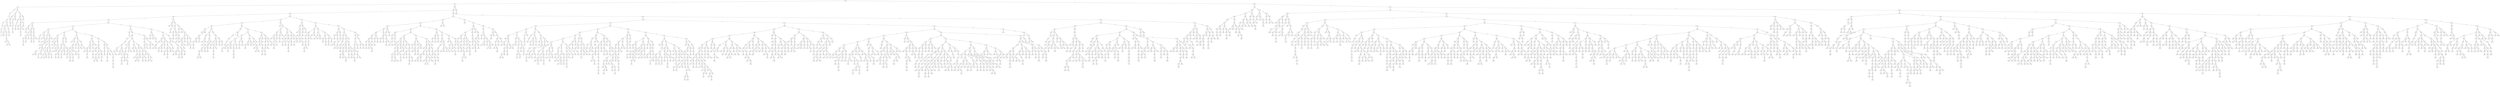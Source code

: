 digraph BST {
    node [fontname="Arial"];
    16384 -> 405 [label="L"];
    405 -> 15 [label="L"];
    15 -> 13 [label="L"];
    13 -> 11 [label="L"];
    11 -> 0 [label="L"];
    15 -> 267 [label="R"];
    267 -> 204 [label="L"];
    204 -> 178 [label="L"];
    178 -> 31 [label="L"];
    31 -> 30 [label="L"];
    30 -> 21 [label="L"];
    31 -> 148 [label="R"];
    148 -> 63 [label="L"];
    63 -> 33 [label="L"];
    33 -> 47 [label="R"];
    63 -> 89 [label="R"];
    89 -> 81 [label="L"];
    81 -> 77 [label="L"];
    81 -> 88 [label="R"];
    89 -> 90 [label="R"];
    90 -> 100 [label="R"];
    100 -> 114 [label="R"];
    114 -> 103 [label="L"];
    114 -> 141 [label="R"];
    141 -> 137 [label="L"];
    141 -> 142 [label="R"];
    148 -> 149 [label="R"];
    149 -> 152 [label="R"];
    152 -> 169 [label="R"];
    169 -> 162 [label="L"];
    178 -> 195 [label="R"];
    195 -> 189 [label="L"];
    189 -> 180 [label="L"];
    204 -> 251 [label="R"];
    251 -> 232 [label="L"];
    232 -> 215 [label="L"];
    215 -> 217 [label="R"];
    217 -> 231 [label="R"];
    231 -> 219 [label="L"];
    251 -> 252 [label="R"];
    267 -> 391 [label="R"];
    391 -> 288 [label="L"];
    288 -> 269 [label="L"];
    269 -> 272 [label="R"];
    272 -> 275 [label="R"];
    275 -> 286 [label="R"];
    288 -> 359 [label="R"];
    359 -> 308 [label="L"];
    308 -> 298 [label="L"];
    298 -> 290 [label="L"];
    308 -> 337 [label="R"];
    337 -> 314 [label="L"];
    314 -> 321 [label="R"];
    321 -> 326 [label="R"];
    337 -> 357 [label="R"];
    359 -> 371 [label="R"];
    371 -> 382 [label="R"];
    391 -> 398 [label="R"];
    398 -> 404 [label="R"];
    405 -> 16358 [label="R"];
    16358 -> 4822 [label="L"];
    4822 -> 2808 [label="L"];
    2808 -> 2496 [label="L"];
    2496 -> 542 [label="L"];
    542 -> 429 [label="L"];
    429 -> 413 [label="L"];
    413 -> 411 [label="L"];
    411 -> 410 [label="L"];
    413 -> 422 [label="R"];
    429 -> 501 [label="R"];
    501 -> 474 [label="L"];
    474 -> 463 [label="L"];
    463 -> 447 [label="L"];
    447 -> 430 [label="L"];
    430 -> 441 [label="R"];
    441 -> 434 [label="L"];
    447 -> 448 [label="R"];
    448 -> 449 [label="R"];
    474 -> 484 [label="R"];
    484 -> 481 [label="L"];
    481 -> 477 [label="L"];
    484 -> 487 [label="R"];
    487 -> 495 [label="R"];
    495 -> 498 [label="R"];
    501 -> 540 [label="R"];
    540 -> 513 [label="L"];
    513 -> 538 [label="R"];
    538 -> 527 [label="L"];
    527 -> 514 [label="L"];
    538 -> 539 [label="R"];
    542 -> 1690 [label="R"];
    1690 -> 911 [label="L"];
    911 -> 589 [label="L"];
    589 -> 569 [label="L"];
    569 -> 556 [label="L"];
    556 -> 548 [label="L"];
    548 -> 543 [label="L"];
    569 -> 582 [label="R"];
    582 -> 576 [label="L"];
    582 -> 584 [label="R"];
    589 -> 628 [label="R"];
    628 -> 626 [label="L"];
    626 -> 609 [label="L"];
    609 -> 592 [label="L"];
    609 -> 622 [label="R"];
    628 -> 898 [label="R"];
    898 -> 680 [label="L"];
    680 -> 641 [label="L"];
    641 -> 632 [label="L"];
    641 -> 647 [label="R"];
    647 -> 642 [label="L"];
    647 -> 664 [label="R"];
    680 -> 763 [label="R"];
    763 -> 754 [label="L"];
    754 -> 717 [label="L"];
    717 -> 699 [label="L"];
    699 -> 684 [label="L"];
    699 -> 709 [label="R"];
    717 -> 744 [label="R"];
    744 -> 718 [label="L"];
    718 -> 733 [label="R"];
    744 -> 748 [label="R"];
    763 -> 854 [label="R"];
    854 -> 827 [label="L"];
    827 -> 792 [label="L"];
    792 -> 776 [label="L"];
    776 -> 791 [label="R"];
    792 -> 816 [label="R"];
    816 -> 806 [label="L"];
    816 -> 817 [label="R"];
    827 -> 843 [label="R"];
    843 -> 840 [label="L"];
    840 -> 842 [label="R"];
    843 -> 845 [label="R"];
    845 -> 848 [label="R"];
    854 -> 874 [label="R"];
    874 -> 890 [label="R"];
    898 -> 903 [label="R"];
    911 -> 1210 [label="R"];
    1210 -> 1047 [label="L"];
    1047 -> 949 [label="L"];
    949 -> 912 [label="L"];
    912 -> 916 [label="R"];
    949 -> 998 [label="R"];
    998 -> 968 [label="L"];
    968 -> 963 [label="L"];
    968 -> 996 [label="R"];
    996 -> 995 [label="L"];
    998 -> 1034 [label="R"];
    1034 -> 1001 [label="L"];
    1001 -> 1000 [label="L"];
    1001 -> 1007 [label="R"];
    1007 -> 1003 [label="L"];
    1007 -> 1023 [label="R"];
    1047 -> 1201 [label="R"];
    1201 -> 1053 [label="L"];
    1053 -> 1110 [label="R"];
    1110 -> 1063 [label="L"];
    1063 -> 1066 [label="R"];
    1066 -> 1090 [label="R"];
    1090 -> 1088 [label="L"];
    1088 -> 1067 [label="L"];
    1090 -> 1098 [label="R"];
    1098 -> 1100 [label="R"];
    1110 -> 1148 [label="R"];
    1148 -> 1141 [label="L"];
    1141 -> 1120 [label="L"];
    1120 -> 1113 [label="L"];
    1113 -> 1117 [label="R"];
    1141 -> 1142 [label="R"];
    1142 -> 1144 [label="R"];
    1148 -> 1189 [label="R"];
    1189 -> 1160 [label="L"];
    1160 -> 1158 [label="L"];
    1158 -> 1150 [label="L"];
    1160 -> 1162 [label="R"];
    1162 -> 1166 [label="R"];
    1166 -> 1165 [label="L"];
    1189 -> 1191 [label="R"];
    1191 -> 1199 [label="R"];
    1199 -> 1195 [label="L"];
    1195 -> 1193 [label="L"];
    1201 -> 1209 [label="R"];
    1209 -> 1206 [label="L"];
    1210 -> 1376 [label="R"];
    1376 -> 1274 [label="L"];
    1274 -> 1218 [label="L"];
    1218 -> 1213 [label="L"];
    1218 -> 1270 [label="R"];
    1270 -> 1246 [label="L"];
    1246 -> 1229 [label="L"];
    1229 -> 1223 [label="L"];
    1229 -> 1242 [label="R"];
    1242 -> 1241 [label="L"];
    1242 -> 1243 [label="R"];
    1243 -> 1244 [label="R"];
    1246 -> 1264 [label="R"];
    1274 -> 1338 [label="R"];
    1338 -> 1299 [label="L"];
    1299 -> 1298 [label="L"];
    1298 -> 1277 [label="L"];
    1299 -> 1331 [label="R"];
    1331 -> 1323 [label="L"];
    1323 -> 1307 [label="L"];
    1331 -> 1335 [label="R"];
    1338 -> 1367 [label="R"];
    1367 -> 1365 [label="L"];
    1365 -> 1342 [label="L"];
    1376 -> 1450 [label="R"];
    1450 -> 1437 [label="L"];
    1437 -> 1377 [label="L"];
    1377 -> 1412 [label="R"];
    1412 -> 1385 [label="L"];
    1385 -> 1383 [label="L"];
    1385 -> 1409 [label="R"];
    1409 -> 1407 [label="L"];
    1407 -> 1406 [label="L"];
    1412 -> 1420 [label="R"];
    1420 -> 1417 [label="L"];
    1437 -> 1445 [label="R"];
    1445 -> 1442 [label="L"];
    1442 -> 1441 [label="L"];
    1445 -> 1446 [label="R"];
    1450 -> 1580 [label="R"];
    1580 -> 1571 [label="L"];
    1571 -> 1497 [label="L"];
    1497 -> 1483 [label="L"];
    1483 -> 1468 [label="L"];
    1468 -> 1466 [label="L"];
    1466 -> 1459 [label="L"];
    1483 -> 1496 [label="R"];
    1497 -> 1536 [label="R"];
    1536 -> 1502 [label="L"];
    1502 -> 1535 [label="R"];
    1535 -> 1516 [label="L"];
    1516 -> 1514 [label="L"];
    1516 -> 1530 [label="R"];
    1536 -> 1547 [label="R"];
    1547 -> 1545 [label="L"];
    1545 -> 1546 [label="R"];
    1547 -> 1548 [label="R"];
    1548 -> 1570 [label="R"];
    1570 -> 1567 [label="L"];
    1580 -> 1667 [label="R"];
    1667 -> 1603 [label="L"];
    1603 -> 1588 [label="L"];
    1588 -> 1589 [label="R"];
    1589 -> 1594 [label="R"];
    1603 -> 1625 [label="R"];
    1625 -> 1619 [label="L"];
    1619 -> 1605 [label="L"];
    1605 -> 1611 [label="R"];
    1611 -> 1610 [label="L"];
    1619 -> 1620 [label="R"];
    1625 -> 1664 [label="R"];
    1664 -> 1627 [label="L"];
    1627 -> 1657 [label="R"];
    1657 -> 1647 [label="L"];
    1647 -> 1639 [label="L"];
    1639 -> 1638 [label="L"];
    1667 -> 1682 [label="R"];
    1690 -> 2181 [label="R"];
    2181 -> 1742 [label="L"];
    1742 -> 1735 [label="L"];
    1735 -> 1719 [label="L"];
    1742 -> 2121 [label="R"];
    2121 -> 1881 [label="L"];
    1881 -> 1871 [label="L"];
    1871 -> 1760 [label="L"];
    1760 -> 1783 [label="R"];
    1783 -> 1777 [label="L"];
    1777 -> 1774 [label="L"];
    1774 -> 1776 [label="R"];
    1777 -> 1781 [label="R"];
    1783 -> 1802 [label="R"];
    1802 -> 1792 [label="L"];
    1792 -> 1787 [label="L"];
    1792 -> 1797 [label="R"];
    1802 -> 1864 [label="R"];
    1864 -> 1834 [label="L"];
    1834 -> 1815 [label="L"];
    1815 -> 1816 [label="R"];
    1816 -> 1819 [label="R"];
    1834 -> 1845 [label="R"];
    1845 -> 1844 [label="L"];
    1845 -> 1852 [label="R"];
    1852 -> 1851 [label="L"];
    1864 -> 1868 [label="R"];
    1868 -> 1869 [label="R"];
    1881 -> 1933 [label="R"];
    1933 -> 1896 [label="L"];
    1896 -> 1895 [label="L"];
    1896 -> 1907 [label="R"];
    1907 -> 1904 [label="L"];
    1904 -> 1903 [label="L"];
    1907 -> 1924 [label="R"];
    1924 -> 1917 [label="L"];
    1924 -> 1931 [label="R"];
    1933 -> 1997 [label="R"];
    1997 -> 1952 [label="L"];
    1952 -> 1949 [label="L"];
    1949 -> 1951 [label="R"];
    1952 -> 1995 [label="R"];
    1995 -> 1974 [label="L"];
    1974 -> 1961 [label="L"];
    1961 -> 1967 [label="R"];
    1997 -> 2041 [label="R"];
    2041 -> 2040 [label="L"];
    2040 -> 2030 [label="L"];
    2030 -> 2021 [label="L"];
    2021 -> 2003 [label="L"];
    2003 -> 1998 [label="L"];
    2003 -> 2015 [label="R"];
    2021 -> 2028 [label="R"];
    2041 -> 2079 [label="R"];
    2079 -> 2042 [label="L"];
    2042 -> 2055 [label="R"];
    2055 -> 2050 [label="L"];
    2050 -> 2048 [label="L"];
    2055 -> 2071 [label="R"];
    2071 -> 2061 [label="L"];
    2079 -> 2089 [label="R"];
    2089 -> 2083 [label="L"];
    2089 -> 2106 [label="R"];
    2106 -> 2101 [label="L"];
    2101 -> 2094 [label="L"];
    2101 -> 2103 [label="R"];
    2106 -> 2115 [label="R"];
    2121 -> 2164 [label="R"];
    2164 -> 2139 [label="L"];
    2139 -> 2135 [label="L"];
    2135 -> 2128 [label="L"];
    2128 -> 2127 [label="L"];
    2128 -> 2133 [label="R"];
    2135 -> 2137 [label="R"];
    2139 -> 2159 [label="R"];
    2159 -> 2149 [label="L"];
    2149 -> 2155 [label="R"];
    2159 -> 2160 [label="R"];
    2164 -> 2178 [label="R"];
    2181 -> 2234 [label="R"];
    2234 -> 2206 [label="L"];
    2206 -> 2198 [label="L"];
    2198 -> 2200 [label="R"];
    2206 -> 2218 [label="R"];
    2218 -> 2215 [label="L"];
    2218 -> 2227 [label="R"];
    2227 -> 2221 [label="L"];
    2234 -> 2414 [label="R"];
    2414 -> 2321 [label="L"];
    2321 -> 2309 [label="L"];
    2309 -> 2300 [label="L"];
    2300 -> 2268 [label="L"];
    2268 -> 2250 [label="L"];
    2268 -> 2281 [label="R"];
    2309 -> 2312 [label="R"];
    2321 -> 2376 [label="R"];
    2376 -> 2363 [label="L"];
    2363 -> 2335 [label="L"];
    2335 -> 2325 [label="L"];
    2325 -> 2328 [label="R"];
    2335 -> 2360 [label="R"];
    2360 -> 2359 [label="L"];
    2363 -> 2367 [label="R"];
    2367 -> 2371 [label="R"];
    2376 -> 2405 [label="R"];
    2405 -> 2394 [label="L"];
    2394 -> 2388 [label="L"];
    2388 -> 2380 [label="L"];
    2380 -> 2383 [label="R"];
    2388 -> 2390 [label="R"];
    2390 -> 2392 [label="R"];
    2392 -> 2391 [label="L"];
    2394 -> 2399 [label="R"];
    2399 -> 2396 [label="L"];
    2399 -> 2401 [label="R"];
    2405 -> 2410 [label="R"];
    2410 -> 2413 [label="R"];
    2414 -> 2491 [label="R"];
    2491 -> 2429 [label="L"];
    2429 -> 2419 [label="L"];
    2429 -> 2432 [label="R"];
    2432 -> 2448 [label="R"];
    2448 -> 2443 [label="L"];
    2443 -> 2440 [label="L"];
    2440 -> 2439 [label="L"];
    2440 -> 2441 [label="R"];
    2443 -> 2445 [label="R"];
    2448 -> 2478 [label="R"];
    2478 -> 2455 [label="L"];
    2455 -> 2453 [label="L"];
    2453 -> 2454 [label="R"];
    2455 -> 2462 [label="R"];
    2462 -> 2474 [label="R"];
    2478 -> 2490 [label="R"];
    2490 -> 2489 [label="L"];
    2496 -> 2519 [label="R"];
    2519 -> 2505 [label="L"];
    2505 -> 2498 [label="L"];
    2505 -> 2507 [label="R"];
    2519 -> 2641 [label="R"];
    2641 -> 2554 [label="L"];
    2554 -> 2526 [label="L"];
    2526 -> 2522 [label="L"];
    2554 -> 2577 [label="R"];
    2577 -> 2557 [label="L"];
    2557 -> 2559 [label="R"];
    2559 -> 2566 [label="R"];
    2577 -> 2607 [label="R"];
    2607 -> 2606 [label="L"];
    2607 -> 2622 [label="R"];
    2622 -> 2616 [label="L"];
    2622 -> 2631 [label="R"];
    2631 -> 2640 [label="R"];
    2641 -> 2660 [label="R"];
    2660 -> 2656 [label="L"];
    2656 -> 2647 [label="L"];
    2660 -> 2669 [label="R"];
    2669 -> 2664 [label="L"];
    2669 -> 2742 [label="R"];
    2742 -> 2733 [label="L"];
    2733 -> 2690 [label="L"];
    2690 -> 2676 [label="L"];
    2690 -> 2724 [label="R"];
    2724 -> 2695 [label="L"];
    2695 -> 2702 [label="R"];
    2724 -> 2731 [label="R"];
    2733 -> 2736 [label="R"];
    2736 -> 2741 [label="R"];
    2742 -> 2773 [label="R"];
    2773 -> 2765 [label="L"];
    2765 -> 2751 [label="L"];
    2751 -> 2746 [label="L"];
    2751 -> 2757 [label="R"];
    2757 -> 2764 [label="R"];
    2773 -> 2791 [label="R"];
    2791 -> 2783 [label="L"];
    2808 -> 3989 [label="R"];
    3989 -> 3703 [label="L"];
    3703 -> 3137 [label="L"];
    3137 -> 2892 [label="L"];
    2892 -> 2815 [label="L"];
    2815 -> 2813 [label="L"];
    2815 -> 2882 [label="R"];
    2882 -> 2860 [label="L"];
    2860 -> 2856 [label="L"];
    2856 -> 2837 [label="L"];
    2837 -> 2834 [label="L"];
    2834 -> 2821 [label="L"];
    2856 -> 2859 [label="R"];
    2860 -> 2864 [label="R"];
    2864 -> 2877 [label="R"];
    2892 -> 3012 [label="R"];
    3012 -> 2916 [label="L"];
    2916 -> 2897 [label="L"];
    2897 -> 2905 [label="R"];
    2905 -> 2901 [label="L"];
    2905 -> 2914 [label="R"];
    2914 -> 2907 [label="L"];
    2916 -> 2918 [label="R"];
    2918 -> 2944 [label="R"];
    2944 -> 2920 [label="L"];
    2944 -> 2978 [label="R"];
    2978 -> 2950 [label="L"];
    2950 -> 2970 [label="R"];
    2970 -> 2952 [label="L"];
    2952 -> 2957 [label="R"];
    2957 -> 2954 [label="L"];
    2957 -> 2964 [label="R"];
    2970 -> 2975 [label="R"];
    2978 -> 2991 [label="R"];
    2991 -> 2982 [label="L"];
    2982 -> 2986 [label="R"];
    2991 -> 2993 [label="R"];
    2993 -> 3004 [label="R"];
    3012 -> 3018 [label="R"];
    3018 -> 3086 [label="R"];
    3086 -> 3038 [label="L"];
    3038 -> 3020 [label="L"];
    3020 -> 3023 [label="R"];
    3023 -> 3022 [label="L"];
    3038 -> 3072 [label="R"];
    3072 -> 3067 [label="L"];
    3067 -> 3042 [label="L"];
    3042 -> 3043 [label="R"];
    3043 -> 3060 [label="R"];
    3060 -> 3044 [label="L"];
    3067 -> 3070 [label="R"];
    3072 -> 3076 [label="R"];
    3086 -> 3116 [label="R"];
    3116 -> 3092 [label="L"];
    3092 -> 3113 [label="R"];
    3116 -> 3130 [label="R"];
    3130 -> 3131 [label="R"];
    3137 -> 3208 [label="R"];
    3208 -> 3201 [label="L"];
    3201 -> 3184 [label="L"];
    3184 -> 3171 [label="L"];
    3171 -> 3149 [label="L"];
    3149 -> 3164 [label="R"];
    3164 -> 3153 [label="L"];
    3184 -> 3187 [label="R"];
    3208 -> 3516 [label="R"];
    3516 -> 3372 [label="L"];
    3372 -> 3342 [label="L"];
    3342 -> 3267 [label="L"];
    3267 -> 3238 [label="L"];
    3238 -> 3226 [label="L"];
    3226 -> 3210 [label="L"];
    3210 -> 3221 [label="R"];
    3226 -> 3235 [label="R"];
    3238 -> 3249 [label="R"];
    3249 -> 3247 [label="L"];
    3247 -> 3241 [label="L"];
    3249 -> 3259 [label="R"];
    3267 -> 3321 [label="R"];
    3321 -> 3271 [label="L"];
    3271 -> 3276 [label="R"];
    3276 -> 3287 [label="R"];
    3287 -> 3303 [label="R"];
    3303 -> 3304 [label="R"];
    3321 -> 3329 [label="R"];
    3329 -> 3325 [label="L"];
    3342 -> 3355 [label="R"];
    3355 -> 3354 [label="L"];
    3354 -> 3353 [label="L"];
    3353 -> 3351 [label="L"];
    3355 -> 3356 [label="R"];
    3356 -> 3363 [label="R"];
    3372 -> 3462 [label="R"];
    3462 -> 3438 [label="L"];
    3438 -> 3436 [label="L"];
    3436 -> 3381 [label="L"];
    3381 -> 3428 [label="R"];
    3436 -> 3437 [label="R"];
    3438 -> 3450 [label="R"];
    3450 -> 3444 [label="L"];
    3450 -> 3457 [label="R"];
    3462 -> 3507 [label="R"];
    3507 -> 3466 [label="L"];
    3466 -> 3480 [label="R"];
    3480 -> 3468 [label="L"];
    3480 -> 3500 [label="R"];
    3500 -> 3495 [label="L"];
    3500 -> 3503 [label="R"];
    3507 -> 3510 [label="R"];
    3516 -> 3620 [label="R"];
    3620 -> 3584 [label="L"];
    3584 -> 3577 [label="L"];
    3577 -> 3524 [label="L"];
    3524 -> 3523 [label="L"];
    3524 -> 3566 [label="R"];
    3566 -> 3553 [label="L"];
    3553 -> 3527 [label="L"];
    3527 -> 3531 [label="R"];
    3553 -> 3565 [label="R"];
    3565 -> 3554 [label="L"];
    3577 -> 3580 [label="R"];
    3584 -> 3593 [label="R"];
    3620 -> 3656 [label="R"];
    3656 -> 3640 [label="L"];
    3640 -> 3639 [label="L"];
    3639 -> 3632 [label="L"];
    3632 -> 3628 [label="L"];
    3632 -> 3638 [label="R"];
    3640 -> 3655 [label="R"];
    3655 -> 3651 [label="L"];
    3656 -> 3692 [label="R"];
    3692 -> 3671 [label="L"];
    3671 -> 3663 [label="L"];
    3671 -> 3685 [label="R"];
    3685 -> 3681 [label="L"];
    3703 -> 3716 [label="R"];
    3716 -> 3704 [label="L"];
    3716 -> 3774 [label="R"];
    3774 -> 3757 [label="L"];
    3757 -> 3751 [label="L"];
    3751 -> 3725 [label="L"];
    3725 -> 3717 [label="L"];
    3725 -> 3746 [label="R"];
    3746 -> 3745 [label="L"];
    3745 -> 3743 [label="L"];
    3746 -> 3747 [label="R"];
    3751 -> 3754 [label="R"];
    3754 -> 3756 [label="R"];
    3757 -> 3768 [label="R"];
    3768 -> 3764 [label="L"];
    3764 -> 3766 [label="R"];
    3766 -> 3767 [label="R"];
    3768 -> 3773 [label="R"];
    3774 -> 3843 [label="R"];
    3843 -> 3794 [label="L"];
    3794 -> 3787 [label="L"];
    3787 -> 3790 [label="R"];
    3794 -> 3828 [label="R"];
    3828 -> 3804 [label="L"];
    3804 -> 3807 [label="R"];
    3807 -> 3811 [label="R"];
    3828 -> 3830 [label="R"];
    3830 -> 3834 [label="R"];
    3834 -> 3835 [label="R"];
    3843 -> 3918 [label="R"];
    3918 -> 3897 [label="L"];
    3897 -> 3873 [label="L"];
    3873 -> 3866 [label="L"];
    3866 -> 3846 [label="L"];
    3846 -> 3852 [label="R"];
    3852 -> 3849 [label="L"];
    3873 -> 3882 [label="R"];
    3882 -> 3894 [label="R"];
    3897 -> 3908 [label="R"];
    3918 -> 3935 [label="R"];
    3935 -> 3961 [label="R"];
    3961 -> 3951 [label="L"];
    3951 -> 3947 [label="L"];
    3961 -> 3983 [label="R"];
    3989 -> 4127 [label="R"];
    4127 -> 4083 [label="L"];
    4083 -> 4082 [label="L"];
    4082 -> 4001 [label="L"];
    4001 -> 3991 [label="L"];
    4001 -> 4044 [label="R"];
    4044 -> 4037 [label="L"];
    4037 -> 4022 [label="L"];
    4022 -> 4018 [label="L"];
    4022 -> 4031 [label="R"];
    4031 -> 4036 [label="R"];
    4044 -> 4060 [label="R"];
    4060 -> 4051 [label="L"];
    4083 -> 4107 [label="R"];
    4107 -> 4088 [label="L"];
    4088 -> 4101 [label="R"];
    4101 -> 4097 [label="L"];
    4107 -> 4120 [label="R"];
    4120 -> 4119 [label="L"];
    4127 -> 4336 [label="R"];
    4336 -> 4240 [label="L"];
    4240 -> 4218 [label="L"];
    4218 -> 4186 [label="L"];
    4186 -> 4134 [label="L"];
    4134 -> 4173 [label="R"];
    4173 -> 4136 [label="L"];
    4136 -> 4165 [label="R"];
    4165 -> 4142 [label="L"];
    4142 -> 4150 [label="R"];
    4165 -> 4170 [label="R"];
    4186 -> 4209 [label="R"];
    4209 -> 4187 [label="L"];
    4187 -> 4197 [label="R"];
    4197 -> 4191 [label="L"];
    4209 -> 4215 [label="R"];
    4218 -> 4227 [label="R"];
    4227 -> 4225 [label="L"];
    4227 -> 4234 [label="R"];
    4240 -> 4257 [label="R"];
    4257 -> 4247 [label="L"];
    4247 -> 4242 [label="L"];
    4242 -> 4244 [label="R"];
    4247 -> 4253 [label="R"];
    4253 -> 4250 [label="L"];
    4253 -> 4256 [label="R"];
    4257 -> 4320 [label="R"];
    4320 -> 4292 [label="L"];
    4292 -> 4285 [label="L"];
    4285 -> 4289 [label="R"];
    4292 -> 4297 [label="R"];
    4297 -> 4298 [label="R"];
    4298 -> 4312 [label="R"];
    4320 -> 4328 [label="R"];
    4328 -> 4321 [label="L"];
    4321 -> 4326 [label="R"];
    4326 -> 4327 [label="R"];
    4328 -> 4331 [label="R"];
    4331 -> 4335 [label="R"];
    4336 -> 4431 [label="R"];
    4431 -> 4383 [label="L"];
    4383 -> 4347 [label="L"];
    4347 -> 4339 [label="L"];
    4339 -> 4340 [label="R"];
    4347 -> 4361 [label="R"];
    4361 -> 4349 [label="L"];
    4383 -> 4392 [label="R"];
    4392 -> 4401 [label="R"];
    4401 -> 4430 [label="R"];
    4430 -> 4420 [label="L"];
    4420 -> 4403 [label="L"];
    4420 -> 4422 [label="R"];
    4431 -> 4712 [label="R"];
    4712 -> 4546 [label="L"];
    4546 -> 4528 [label="L"];
    4528 -> 4500 [label="L"];
    4500 -> 4497 [label="L"];
    4497 -> 4447 [label="L"];
    4447 -> 4478 [label="R"];
    4500 -> 4504 [label="R"];
    4504 -> 4520 [label="R"];
    4520 -> 4524 [label="R"];
    4546 -> 4701 [label="R"];
    4701 -> 4610 [label="L"];
    4610 -> 4566 [label="L"];
    4566 -> 4547 [label="L"];
    4547 -> 4550 [label="R"];
    4550 -> 4558 [label="R"];
    4566 -> 4603 [label="R"];
    4603 -> 4600 [label="L"];
    4600 -> 4569 [label="L"];
    4569 -> 4567 [label="L"];
    4567 -> 4568 [label="R"];
    4569 -> 4583 [label="R"];
    4583 -> 4570 [label="L"];
    4583 -> 4591 [label="R"];
    4591 -> 4597 [label="R"];
    4603 -> 4606 [label="R"];
    4606 -> 4609 [label="R"];
    4610 -> 4611 [label="R"];
    4611 -> 4658 [label="R"];
    4658 -> 4630 [label="L"];
    4630 -> 4624 [label="L"];
    4624 -> 4620 [label="L"];
    4620 -> 4621 [label="R"];
    4630 -> 4655 [label="R"];
    4655 -> 4638 [label="L"];
    4638 -> 4636 [label="L"];
    4638 -> 4640 [label="R"];
    4640 -> 4647 [label="R"];
    4658 -> 4672 [label="R"];
    4672 -> 4662 [label="L"];
    4662 -> 4663 [label="R"];
    4672 -> 4690 [label="R"];
    4690 -> 4676 [label="L"];
    4676 -> 4674 [label="L"];
    4676 -> 4681 [label="R"];
    4701 -> 4702 [label="R"];
    4712 -> 4817 [label="R"];
    4817 -> 4773 [label="L"];
    4773 -> 4770 [label="L"];
    4770 -> 4744 [label="L"];
    4744 -> 4723 [label="L"];
    4723 -> 4739 [label="R"];
    4744 -> 4767 [label="R"];
    4767 -> 4768 [label="R"];
    4773 -> 4807 [label="R"];
    4807 -> 4783 [label="L"];
    4783 -> 4782 [label="L"];
    4782 -> 4776 [label="L"];
    4783 -> 4802 [label="R"];
    4802 -> 4787 [label="L"];
    4817 -> 4821 [label="R"];
    4822 -> 6883 [label="R"];
    6883 -> 6416 [label="L"];
    6416 -> 6390 [label="L"];
    6390 -> 5059 [label="L"];
    5059 -> 5016 [label="L"];
    5016 -> 4949 [label="L"];
    4949 -> 4889 [label="L"];
    4889 -> 4856 [label="L"];
    4856 -> 4830 [label="L"];
    4830 -> 4828 [label="L"];
    4828 -> 4825 [label="L"];
    4825 -> 4827 [label="R"];
    4830 -> 4846 [label="R"];
    4846 -> 4839 [label="L"];
    4839 -> 4835 [label="L"];
    4839 -> 4840 [label="R"];
    4840 -> 4841 [label="R"];
    4846 -> 4855 [label="R"];
    4856 -> 4882 [label="R"];
    4882 -> 4874 [label="L"];
    4874 -> 4863 [label="L"];
    4889 -> 4936 [label="R"];
    4936 -> 4926 [label="L"];
    4926 -> 4906 [label="L"];
    4936 -> 4948 [label="R"];
    4948 -> 4938 [label="L"];
    4949 -> 4971 [label="R"];
    4971 -> 4961 [label="L"];
    4961 -> 4955 [label="L"];
    4955 -> 4952 [label="L"];
    4961 -> 4964 [label="R"];
    4964 -> 4962 [label="L"];
    4971 -> 4978 [label="R"];
    4978 -> 4995 [label="R"];
    4995 -> 4992 [label="L"];
    4992 -> 4993 [label="R"];
    4995 -> 5011 [label="R"];
    5016 -> 5032 [label="R"];
    5032 -> 5025 [label="L"];
    5032 -> 5058 [label="R"];
    5058 -> 5033 [label="L"];
    5059 -> 5916 [label="R"];
    5916 -> 5128 [label="L"];
    5128 -> 5088 [label="L"];
    5088 -> 5063 [label="L"];
    5063 -> 5080 [label="R"];
    5080 -> 5075 [label="L"];
    5075 -> 5065 [label="L"];
    5088 -> 5104 [label="R"];
    5104 -> 5127 [label="R"];
    5127 -> 5113 [label="L"];
    5128 -> 5528 [label="R"];
    5528 -> 5313 [label="L"];
    5313 -> 5160 [label="L"];
    5160 -> 5137 [label="L"];
    5137 -> 5129 [label="L"];
    5137 -> 5153 [label="R"];
    5160 -> 5261 [label="R"];
    5261 -> 5162 [label="L"];
    5162 -> 5161 [label="L"];
    5162 -> 5213 [label="R"];
    5213 -> 5186 [label="L"];
    5186 -> 5166 [label="L"];
    5166 -> 5183 [label="R"];
    5183 -> 5176 [label="L"];
    5186 -> 5187 [label="R"];
    5187 -> 5198 [label="R"];
    5198 -> 5188 [label="L"];
    5198 -> 5203 [label="R"];
    5213 -> 5223 [label="R"];
    5223 -> 5215 [label="L"];
    5223 -> 5233 [label="R"];
    5233 -> 5225 [label="L"];
    5225 -> 5227 [label="R"];
    5261 -> 5288 [label="R"];
    5288 -> 5282 [label="L"];
    5288 -> 5292 [label="R"];
    5292 -> 5289 [label="L"];
    5292 -> 5302 [label="R"];
    5313 -> 5357 [label="R"];
    5357 -> 5317 [label="L"];
    5317 -> 5318 [label="R"];
    5318 -> 5321 [label="R"];
    5357 -> 5381 [label="R"];
    5381 -> 5363 [label="L"];
    5381 -> 5405 [label="R"];
    5405 -> 5476 [label="R"];
    5476 -> 5441 [label="L"];
    5441 -> 5436 [label="L"];
    5436 -> 5406 [label="L"];
    5441 -> 5461 [label="R"];
    5461 -> 5450 [label="L"];
    5476 -> 5525 [label="R"];
    5525 -> 5512 [label="L"];
    5512 -> 5488 [label="L"];
    5488 -> 5508 [label="R"];
    5508 -> 5496 [label="L"];
    5512 -> 5519 [label="R"];
    5519 -> 5524 [label="R"];
    5528 -> 5621 [label="R"];
    5621 -> 5569 [label="L"];
    5569 -> 5547 [label="L"];
    5547 -> 5546 [label="L"];
    5546 -> 5541 [label="L"];
    5547 -> 5567 [label="R"];
    5567 -> 5549 [label="L"];
    5549 -> 5548 [label="L"];
    5549 -> 5560 [label="R"];
    5560 -> 5562 [label="R"];
    5569 -> 5579 [label="R"];
    5579 -> 5576 [label="L"];
    5579 -> 5605 [label="R"];
    5605 -> 5582 [label="L"];
    5582 -> 5583 [label="R"];
    5583 -> 5603 [label="R"];
    5605 -> 5609 [label="R"];
    5621 -> 5907 [label="R"];
    5907 -> 5713 [label="L"];
    5713 -> 5625 [label="L"];
    5625 -> 5622 [label="L"];
    5625 -> 5656 [label="R"];
    5656 -> 5697 [label="R"];
    5697 -> 5683 [label="L"];
    5683 -> 5669 [label="L"];
    5669 -> 5666 [label="L"];
    5669 -> 5671 [label="R"];
    5683 -> 5690 [label="R"];
    5690 -> 5686 [label="L"];
    5697 -> 5702 [label="R"];
    5713 -> 5842 [label="R"];
    5842 -> 5829 [label="L"];
    5829 -> 5722 [label="L"];
    5722 -> 5774 [label="R"];
    5774 -> 5745 [label="L"];
    5745 -> 5742 [label="L"];
    5745 -> 5769 [label="R"];
    5769 -> 5747 [label="L"];
    5769 -> 5771 [label="R"];
    5774 -> 5786 [label="R"];
    5786 -> 5777 [label="L"];
    5786 -> 5822 [label="R"];
    5829 -> 5831 [label="R"];
    5831 -> 5841 [label="R"];
    5841 -> 5832 [label="L"];
    5842 -> 5848 [label="R"];
    5848 -> 5876 [label="R"];
    5876 -> 5849 [label="L"];
    5849 -> 5871 [label="R"];
    5871 -> 5854 [label="L"];
    5854 -> 5855 [label="R"];
    5876 -> 5891 [label="R"];
    5891 -> 5883 [label="L"];
    5883 -> 5878 [label="L"];
    5907 -> 5914 [label="R"];
    5914 -> 5913 [label="L"];
    5916 -> 5969 [label="R"];
    5969 -> 5952 [label="L"];
    5952 -> 5949 [label="L"];
    5949 -> 5945 [label="L"];
    5945 -> 5918 [label="L"];
    5949 -> 5951 [label="R"];
    5951 -> 5950 [label="L"];
    5952 -> 5956 [label="R"];
    5956 -> 5961 [label="R"];
    5961 -> 5965 [label="R"];
    5969 -> 6131 [label="R"];
    6131 -> 5981 [label="L"];
    5981 -> 5994 [label="R"];
    5994 -> 5984 [label="L"];
    5994 -> 6063 [label="R"];
    6063 -> 5999 [label="L"];
    5999 -> 6020 [label="R"];
    6020 -> 6016 [label="L"];
    6020 -> 6044 [label="R"];
    6044 -> 6029 [label="L"];
    6063 -> 6105 [label="R"];
    6105 -> 6102 [label="L"];
    6102 -> 6095 [label="L"];
    6102 -> 6103 [label="R"];
    6105 -> 6122 [label="R"];
    6122 -> 6112 [label="L"];
    6122 -> 6126 [label="R"];
    6131 -> 6270 [label="R"];
    6270 -> 6152 [label="L"];
    6152 -> 6146 [label="L"];
    6152 -> 6172 [label="R"];
    6172 -> 6155 [label="L"];
    6155 -> 6167 [label="R"];
    6167 -> 6171 [label="R"];
    6172 -> 6226 [label="R"];
    6226 -> 6208 [label="L"];
    6208 -> 6203 [label="L"];
    6203 -> 6200 [label="L"];
    6226 -> 6267 [label="R"];
    6270 -> 6364 [label="R"];
    6364 -> 6278 [label="L"];
    6278 -> 6275 [label="L"];
    6278 -> 6291 [label="R"];
    6291 -> 6284 [label="L"];
    6284 -> 6279 [label="L"];
    6291 -> 6302 [label="R"];
    6302 -> 6293 [label="L"];
    6302 -> 6304 [label="R"];
    6304 -> 6326 [label="R"];
    6326 -> 6321 [label="L"];
    6321 -> 6317 [label="L"];
    6326 -> 6343 [label="R"];
    6364 -> 6388 [label="R"];
    6388 -> 6373 [label="L"];
    6373 -> 6372 [label="L"];
    6390 -> 6410 [label="R"];
    6410 -> 6403 [label="L"];
    6410 -> 6412 [label="R"];
    6416 -> 6422 [label="R"];
    6422 -> 6418 [label="L"];
    6422 -> 6728 [label="R"];
    6728 -> 6668 [label="L"];
    6668 -> 6553 [label="L"];
    6553 -> 6458 [label="L"];
    6458 -> 6446 [label="L"];
    6446 -> 6431 [label="L"];
    6446 -> 6447 [label="R"];
    6447 -> 6453 [label="R"];
    6458 -> 6491 [label="R"];
    6491 -> 6460 [label="L"];
    6460 -> 6472 [label="R"];
    6472 -> 6478 [label="R"];
    6491 -> 6545 [label="R"];
    6545 -> 6515 [label="L"];
    6515 -> 6496 [label="L"];
    6515 -> 6534 [label="R"];
    6534 -> 6525 [label="L"];
    6525 -> 6522 [label="L"];
    6534 -> 6539 [label="R"];
    6539 -> 6540 [label="R"];
    6540 -> 6543 [label="R"];
    6545 -> 6551 [label="R"];
    6553 -> 6555 [label="R"];
    6555 -> 6570 [label="R"];
    6570 -> 6583 [label="R"];
    6583 -> 6580 [label="L"];
    6580 -> 6572 [label="L"];
    6583 -> 6642 [label="R"];
    6642 -> 6601 [label="L"];
    6601 -> 6587 [label="L"];
    6601 -> 6604 [label="R"];
    6604 -> 6630 [label="R"];
    6642 -> 6657 [label="R"];
    6657 -> 6651 [label="L"];
    6668 -> 6678 [label="R"];
    6678 -> 6675 [label="L"];
    6678 -> 6681 [label="R"];
    6681 -> 6696 [label="R"];
    6696 -> 6690 [label="L"];
    6690 -> 6694 [label="R"];
    6696 -> 6697 [label="R"];
    6728 -> 6825 [label="R"];
    6825 -> 6812 [label="L"];
    6812 -> 6747 [label="L"];
    6747 -> 6736 [label="L"];
    6736 -> 6744 [label="R"];
    6747 -> 6764 [label="R"];
    6764 -> 6759 [label="L"];
    6759 -> 6753 [label="L"];
    6753 -> 6752 [label="L"];
    6753 -> 6756 [label="R"];
    6764 -> 6792 [label="R"];
    6792 -> 6769 [label="L"];
    6769 -> 6767 [label="L"];
    6792 -> 6807 [label="R"];
    6807 -> 6800 [label="L"];
    6800 -> 6797 [label="L"];
    6800 -> 6802 [label="R"];
    6807 -> 6810 [label="R"];
    6825 -> 6840 [label="R"];
    6840 -> 6836 [label="L"];
    6836 -> 6829 [label="L"];
    6829 -> 6830 [label="R"];
    6836 -> 6837 [label="R"];
    6840 -> 6842 [label="R"];
    6842 -> 6875 [label="R"];
    6875 -> 6857 [label="L"];
    6857 -> 6856 [label="L"];
    6856 -> 6852 [label="L"];
    6852 -> 6851 [label="L"];
    6852 -> 6853 [label="R"];
    6853 -> 6855 [label="R"];
    6857 -> 6872 [label="R"];
    6872 -> 6868 [label="L"];
    6875 -> 6880 [label="R"];
    6880 -> 6879 [label="L"];
    6883 -> 14281 [label="R"];
    14281 -> 9664 [label="L"];
    9664 -> 7352 [label="L"];
    7352 -> 7188 [label="L"];
    7188 -> 7156 [label="L"];
    7156 -> 7017 [label="L"];
    7017 -> 6899 [label="L"];
    6899 -> 6889 [label="L"];
    6899 -> 6906 [label="R"];
    6906 -> 6901 [label="L"];
    6901 -> 6900 [label="L"];
    6901 -> 6904 [label="R"];
    6906 -> 6980 [label="R"];
    6980 -> 6947 [label="L"];
    6947 -> 6910 [label="L"];
    6910 -> 6939 [label="R"];
    6939 -> 6922 [label="L"];
    6922 -> 6920 [label="L"];
    6922 -> 6934 [label="R"];
    6939 -> 6943 [label="R"];
    6947 -> 6952 [label="R"];
    6952 -> 6954 [label="R"];
    6954 -> 6968 [label="R"];
    6980 -> 6988 [label="R"];
    6988 -> 6986 [label="L"];
    6988 -> 6998 [label="R"];
    7017 -> 7057 [label="R"];
    7057 -> 7044 [label="L"];
    7044 -> 7023 [label="L"];
    7023 -> 7022 [label="L"];
    7023 -> 7041 [label="R"];
    7057 -> 7118 [label="R"];
    7118 -> 7112 [label="L"];
    7112 -> 7076 [label="L"];
    7076 -> 7107 [label="R"];
    7107 -> 7092 [label="L"];
    7092 -> 7085 [label="L"];
    7085 -> 7082 [label="L"];
    7092 -> 7095 [label="R"];
    7095 -> 7102 [label="R"];
    7118 -> 7121 [label="R"];
    7121 -> 7134 [label="R"];
    7134 -> 7128 [label="L"];
    7128 -> 7125 [label="L"];
    7134 -> 7139 [label="R"];
    7139 -> 7142 [label="R"];
    7142 -> 7143 [label="R"];
    7156 -> 7182 [label="R"];
    7182 -> 7177 [label="L"];
    7177 -> 7162 [label="L"];
    7162 -> 7174 [label="R"];
    7174 -> 7165 [label="L"];
    7182 -> 7183 [label="R"];
    7188 -> 7284 [label="R"];
    7284 -> 7215 [label="L"];
    7215 -> 7210 [label="L"];
    7210 -> 7202 [label="L"];
    7202 -> 7207 [label="R"];
    7215 -> 7249 [label="R"];
    7249 -> 7238 [label="L"];
    7238 -> 7224 [label="L"];
    7224 -> 7223 [label="L"];
    7238 -> 7241 [label="R"];
    7241 -> 7242 [label="R"];
    7249 -> 7281 [label="R"];
    7281 -> 7276 [label="L"];
    7276 -> 7257 [label="L"];
    7284 -> 7350 [label="R"];
    7350 -> 7325 [label="L"];
    7325 -> 7305 [label="L"];
    7305 -> 7296 [label="L"];
    7305 -> 7319 [label="R"];
    7319 -> 7309 [label="L"];
    7319 -> 7324 [label="R"];
    7325 -> 7348 [label="R"];
    7348 -> 7334 [label="L"];
    7334 -> 7346 [label="R"];
    7346 -> 7341 [label="L"];
    7341 -> 7337 [label="L"];
    7348 -> 7349 [label="R"];
    7352 -> 8547 [label="R"];
    8547 -> 7995 [label="L"];
    7995 -> 7899 [label="L"];
    7899 -> 7832 [label="L"];
    7832 -> 7610 [label="L"];
    7610 -> 7510 [label="L"];
    7510 -> 7394 [label="L"];
    7394 -> 7380 [label="L"];
    7380 -> 7364 [label="L"];
    7364 -> 7358 [label="L"];
    7358 -> 7354 [label="L"];
    7354 -> 7353 [label="L"];
    7364 -> 7370 [label="R"];
    7370 -> 7367 [label="L"];
    7370 -> 7378 [label="R"];
    7380 -> 7384 [label="R"];
    7384 -> 7381 [label="L"];
    7384 -> 7389 [label="R"];
    7389 -> 7385 [label="L"];
    7394 -> 7432 [label="R"];
    7432 -> 7405 [label="L"];
    7405 -> 7404 [label="L"];
    7432 -> 7468 [label="R"];
    7468 -> 7467 [label="L"];
    7467 -> 7445 [label="L"];
    7445 -> 7435 [label="L"];
    7445 -> 7448 [label="R"];
    7448 -> 7458 [label="R"];
    7468 -> 7487 [label="R"];
    7487 -> 7484 [label="L"];
    7484 -> 7477 [label="L"];
    7487 -> 7495 [label="R"];
    7495 -> 7501 [label="R"];
    7501 -> 7507 [label="R"];
    7510 -> 7583 [label="R"];
    7583 -> 7526 [label="L"];
    7526 -> 7520 [label="L"];
    7520 -> 7517 [label="L"];
    7526 -> 7538 [label="R"];
    7538 -> 7534 [label="L"];
    7534 -> 7528 [label="L"];
    7538 -> 7572 [label="R"];
    7572 -> 7564 [label="L"];
    7564 -> 7559 [label="L"];
    7572 -> 7576 [label="R"];
    7583 -> 7586 [label="R"];
    7586 -> 7599 [label="R"];
    7610 -> 7702 [label="R"];
    7702 -> 7677 [label="L"];
    7677 -> 7621 [label="L"];
    7621 -> 7642 [label="R"];
    7642 -> 7639 [label="L"];
    7639 -> 7625 [label="L"];
    7642 -> 7652 [label="R"];
    7652 -> 7647 [label="L"];
    7647 -> 7650 [label="R"];
    7652 -> 7655 [label="R"];
    7655 -> 7654 [label="L"];
    7655 -> 7661 [label="R"];
    7661 -> 7659 [label="L"];
    7661 -> 7676 [label="R"];
    7677 -> 7701 [label="R"];
    7701 -> 7682 [label="L"];
    7682 -> 7678 [label="L"];
    7682 -> 7683 [label="R"];
    7683 -> 7694 [label="R"];
    7694 -> 7690 [label="L"];
    7690 -> 7684 [label="L"];
    7702 -> 7791 [label="R"];
    7791 -> 7756 [label="L"];
    7756 -> 7746 [label="L"];
    7746 -> 7723 [label="L"];
    7723 -> 7707 [label="L"];
    7707 -> 7719 [label="R"];
    7719 -> 7711 [label="L"];
    7711 -> 7713 [label="R"];
    7723 -> 7733 [label="R"];
    7746 -> 7749 [label="R"];
    7756 -> 7759 [label="R"];
    7759 -> 7780 [label="R"];
    7780 -> 7782 [label="R"];
    7791 -> 7826 [label="R"];
    7826 -> 7817 [label="L"];
    7817 -> 7805 [label="L"];
    7832 -> 7872 [label="R"];
    7872 -> 7840 [label="L"];
    7840 -> 7836 [label="L"];
    7840 -> 7847 [label="R"];
    7847 -> 7849 [label="R"];
    7849 -> 7859 [label="R"];
    7859 -> 7852 [label="L"];
    7872 -> 7881 [label="R"];
    7881 -> 7873 [label="L"];
    7881 -> 7891 [label="R"];
    7891 -> 7885 [label="L"];
    7891 -> 7892 [label="R"];
    7899 -> 7923 [label="R"];
    7923 -> 7909 [label="L"];
    7909 -> 7902 [label="L"];
    7923 -> 7924 [label="R"];
    7924 -> 7967 [label="R"];
    7967 -> 7963 [label="L"];
    7963 -> 7945 [label="L"];
    7945 -> 7932 [label="L"];
    7932 -> 7940 [label="R"];
    7940 -> 7938 [label="L"];
    7945 -> 7950 [label="R"];
    7950 -> 7946 [label="L"];
    7950 -> 7960 [label="R"];
    7967 -> 7971 [label="R"];
    7971 -> 7976 [label="R"];
    7976 -> 7991 [label="R"];
    7991 -> 7977 [label="L"];
    7995 -> 8053 [label="R"];
    8053 -> 8040 [label="L"];
    8040 -> 8039 [label="L"];
    8039 -> 8012 [label="L"];
    8012 -> 8005 [label="L"];
    8005 -> 8001 [label="L"];
    8012 -> 8033 [label="R"];
    8033 -> 8017 [label="L"];
    8017 -> 8016 [label="L"];
    8017 -> 8020 [label="R"];
    8033 -> 8037 [label="R"];
    8040 -> 8044 [label="R"];
    8044 -> 8042 [label="L"];
    8042 -> 8041 [label="L"];
    8044 -> 8048 [label="R"];
    8053 -> 8302 [label="R"];
    8302 -> 8206 [label="L"];
    8206 -> 8187 [label="L"];
    8187 -> 8112 [label="L"];
    8112 -> 8054 [label="L"];
    8054 -> 8096 [label="R"];
    8096 -> 8071 [label="L"];
    8071 -> 8081 [label="R"];
    8081 -> 8077 [label="L"];
    8081 -> 8086 [label="R"];
    8086 -> 8089 [label="R"];
    8096 -> 8103 [label="R"];
    8112 -> 8181 [label="R"];
    8181 -> 8126 [label="L"];
    8126 -> 8169 [label="R"];
    8169 -> 8165 [label="L"];
    8165 -> 8162 [label="L"];
    8162 -> 8161 [label="L"];
    8161 -> 8150 [label="L"];
    8150 -> 8152 [label="R"];
    8152 -> 8155 [label="R"];
    8187 -> 8204 [label="R"];
    8204 -> 8188 [label="L"];
    8188 -> 8201 [label="R"];
    8206 -> 8291 [label="R"];
    8291 -> 8260 [label="L"];
    8260 -> 8240 [label="L"];
    8240 -> 8223 [label="L"];
    8223 -> 8218 [label="L"];
    8240 -> 8251 [label="R"];
    8251 -> 8255 [label="R"];
    8291 -> 8296 [label="R"];
    8302 -> 8312 [label="R"];
    8312 -> 8309 [label="L"];
    8312 -> 8545 [label="R"];
    8545 -> 8347 [label="L"];
    8347 -> 8326 [label="L"];
    8326 -> 8324 [label="L"];
    8324 -> 8317 [label="L"];
    8326 -> 8336 [label="R"];
    8347 -> 8348 [label="R"];
    8348 -> 8478 [label="R"];
    8478 -> 8416 [label="L"];
    8416 -> 8406 [label="L"];
    8406 -> 8396 [label="L"];
    8396 -> 8359 [label="L"];
    8359 -> 8350 [label="L"];
    8359 -> 8388 [label="R"];
    8388 -> 8384 [label="L"];
    8384 -> 8360 [label="L"];
    8388 -> 8392 [label="R"];
    8406 -> 8409 [label="R"];
    8409 -> 8408 [label="L"];
    8409 -> 8412 [label="R"];
    8416 -> 8472 [label="R"];
    8472 -> 8425 [label="L"];
    8425 -> 8452 [label="R"];
    8452 -> 8449 [label="L"];
    8449 -> 8437 [label="L"];
    8452 -> 8471 [label="R"];
    8471 -> 8470 [label="L"];
    8470 -> 8461 [label="L"];
    8472 -> 8477 [label="R"];
    8478 -> 8528 [label="R"];
    8528 -> 8483 [label="L"];
    8483 -> 8480 [label="L"];
    8483 -> 8489 [label="R"];
    8489 -> 8523 [label="R"];
    8523 -> 8511 [label="L"];
    8511 -> 8516 [label="R"];
    8528 -> 8530 [label="R"];
    8547 -> 8680 [label="R"];
    8680 -> 8625 [label="L"];
    8625 -> 8600 [label="L"];
    8600 -> 8586 [label="L"];
    8586 -> 8564 [label="L"];
    8564 -> 8549 [label="L"];
    8549 -> 8559 [label="R"];
    8564 -> 8585 [label="R"];
    8585 -> 8580 [label="L"];
    8580 -> 8576 [label="L"];
    8576 -> 8575 [label="L"];
    8580 -> 8581 [label="R"];
    8586 -> 8592 [label="R"];
    8592 -> 8588 [label="L"];
    8588 -> 8587 [label="L"];
    8588 -> 8590 [label="R"];
    8600 -> 8604 [label="R"];
    8604 -> 8613 [label="R"];
    8613 -> 8608 [label="L"];
    8608 -> 8607 [label="L"];
    8607 -> 8606 [label="L"];
    8613 -> 8621 [label="R"];
    8621 -> 8615 [label="L"];
    8625 -> 8630 [label="R"];
    8630 -> 8644 [label="R"];
    8644 -> 8640 [label="L"];
    8680 -> 9075 [label="R"];
    9075 -> 8989 [label="L"];
    8989 -> 8734 [label="L"];
    8734 -> 8704 [label="L"];
    8704 -> 8698 [label="L"];
    8698 -> 8701 [label="R"];
    8704 -> 8721 [label="R"];
    8721 -> 8719 [label="L"];
    8734 -> 8915 [label="R"];
    8915 -> 8787 [label="L"];
    8787 -> 8741 [label="L"];
    8741 -> 8735 [label="L"];
    8741 -> 8777 [label="R"];
    8777 -> 8776 [label="L"];
    8776 -> 8760 [label="L"];
    8787 -> 8895 [label="R"];
    8895 -> 8832 [label="L"];
    8832 -> 8788 [label="L"];
    8788 -> 8796 [label="R"];
    8832 -> 8876 [label="R"];
    8876 -> 8845 [label="L"];
    8845 -> 8843 [label="L"];
    8843 -> 8835 [label="L"];
    8845 -> 8858 [label="R"];
    8876 -> 8878 [label="R"];
    8895 -> 8911 [label="R"];
    8911 -> 8905 [label="L"];
    8915 -> 8917 [label="R"];
    8917 -> 8939 [label="R"];
    8939 -> 8926 [label="L"];
    8926 -> 8924 [label="L"];
    8926 -> 8930 [label="R"];
    8930 -> 8934 [label="R"];
    8939 -> 8971 [label="R"];
    8971 -> 8968 [label="L"];
    8968 -> 8956 [label="L"];
    8989 -> 9061 [label="R"];
    9061 -> 8994 [label="L"];
    8994 -> 8992 [label="L"];
    8992 -> 8991 [label="L"];
    8994 -> 9056 [label="R"];
    9056 -> 9047 [label="L"];
    9047 -> 9023 [label="L"];
    9023 -> 9015 [label="L"];
    9015 -> 9012 [label="L"];
    9015 -> 9016 [label="R"];
    9023 -> 9044 [label="R"];
    9044 -> 9032 [label="L"];
    9047 -> 9054 [label="R"];
    9054 -> 9049 [label="L"];
    9056 -> 9057 [label="R"];
    9061 -> 9064 [label="R"];
    9064 -> 9065 [label="R"];
    9075 -> 9581 [label="R"];
    9581 -> 9108 [label="L"];
    9108 -> 9096 [label="L"];
    9096 -> 9076 [label="L"];
    9096 -> 9105 [label="R"];
    9105 -> 9103 [label="L"];
    9108 -> 9311 [label="R"];
    9311 -> 9281 [label="L"];
    9281 -> 9196 [label="L"];
    9196 -> 9157 [label="L"];
    9157 -> 9133 [label="L"];
    9133 -> 9122 [label="L"];
    9122 -> 9119 [label="L"];
    9119 -> 9111 [label="L"];
    9122 -> 9125 [label="R"];
    9133 -> 9150 [label="R"];
    9150 -> 9139 [label="L"];
    9139 -> 9145 [label="R"];
    9150 -> 9151 [label="R"];
    9151 -> 9155 [label="R"];
    9157 -> 9178 [label="R"];
    9178 -> 9166 [label="L"];
    9178 -> 9194 [label="R"];
    9194 -> 9182 [label="L"];
    9182 -> 9192 [label="R"];
    9196 -> 9234 [label="R"];
    9234 -> 9213 [label="L"];
    9213 -> 9207 [label="L"];
    9207 -> 9197 [label="L"];
    9213 -> 9226 [label="R"];
    9226 -> 9224 [label="L"];
    9224 -> 9214 [label="L"];
    9214 -> 9222 [label="R"];
    9234 -> 9249 [label="R"];
    9249 -> 9239 [label="L"];
    9239 -> 9241 [label="R"];
    9249 -> 9264 [label="R"];
    9264 -> 9263 [label="L"];
    9264 -> 9273 [label="R"];
    9273 -> 9275 [label="R"];
    9281 -> 9294 [label="R"];
    9294 -> 9286 [label="L"];
    9294 -> 9308 [label="R"];
    9308 -> 9309 [label="R"];
    9311 -> 9375 [label="R"];
    9375 -> 9318 [label="L"];
    9318 -> 9313 [label="L"];
    9318 -> 9338 [label="R"];
    9338 -> 9320 [label="L"];
    9338 -> 9354 [label="R"];
    9354 -> 9367 [label="R"];
    9375 -> 9395 [label="R"];
    9395 -> 9387 [label="L"];
    9387 -> 9382 [label="L"];
    9382 -> 9377 [label="L"];
    9377 -> 9381 [label="R"];
    9382 -> 9386 [label="R"];
    9387 -> 9390 [label="R"];
    9395 -> 9465 [label="R"];
    9465 -> 9462 [label="L"];
    9462 -> 9437 [label="L"];
    9437 -> 9434 [label="L"];
    9434 -> 9412 [label="L"];
    9412 -> 9404 [label="L"];
    9404 -> 9399 [label="L"];
    9412 -> 9415 [label="R"];
    9415 -> 9424 [label="R"];
    9465 -> 9579 [label="R"];
    9579 -> 9491 [label="L"];
    9491 -> 9483 [label="L"];
    9483 -> 9472 [label="L"];
    9472 -> 9466 [label="L"];
    9472 -> 9478 [label="R"];
    9483 -> 9490 [label="R"];
    9490 -> 9488 [label="L"];
    9491 -> 9497 [label="R"];
    9497 -> 9505 [label="R"];
    9505 -> 9565 [label="R"];
    9565 -> 9564 [label="L"];
    9564 -> 9532 [label="L"];
    9532 -> 9530 [label="L"];
    9530 -> 9525 [label="L"];
    9532 -> 9548 [label="R"];
    9548 -> 9541 [label="L"];
    9565 -> 9573 [label="R"];
    9579 -> 9580 [label="R"];
    9581 -> 9647 [label="R"];
    9647 -> 9601 [label="L"];
    9601 -> 9582 [label="L"];
    9601 -> 9636 [label="R"];
    9636 -> 9620 [label="L"];
    9620 -> 9617 [label="L"];
    9620 -> 9623 [label="R"];
    9636 -> 9638 [label="R"];
    9638 -> 9640 [label="R"];
    9640 -> 9639 [label="L"];
    9647 -> 9661 [label="R"];
    9661 -> 9651 [label="L"];
    9651 -> 9660 [label="R"];
    9660 -> 9656 [label="L"];
    9656 -> 9657 [label="R"];
    9664 -> 11509 [label="R"];
    11509 -> 10963 [label="L"];
    10963 -> 10630 [label="L"];
    10630 -> 10363 [label="L"];
    10363 -> 10118 [label="L"];
    10118 -> 10060 [label="L"];
    10060 -> 9956 [label="L"];
    9956 -> 9936 [label="L"];
    9936 -> 9915 [label="L"];
    9915 -> 9744 [label="L"];
    9744 -> 9685 [label="L"];
    9685 -> 9669 [label="L"];
    9669 -> 9665 [label="L"];
    9669 -> 9673 [label="R"];
    9673 -> 9672 [label="L"];
    9673 -> 9675 [label="R"];
    9675 -> 9678 [label="R"];
    9685 -> 9716 [label="R"];
    9716 -> 9693 [label="L"];
    9693 -> 9706 [label="R"];
    9706 -> 9704 [label="L"];
    9716 -> 9725 [label="R"];
    9725 -> 9732 [label="R"];
    9744 -> 9893 [label="R"];
    9893 -> 9890 [label="L"];
    9890 -> 9769 [label="L"];
    9769 -> 9759 [label="L"];
    9759 -> 9757 [label="L"];
    9759 -> 9766 [label="R"];
    9769 -> 9802 [label="R"];
    9802 -> 9773 [label="L"];
    9773 -> 9771 [label="L"];
    9773 -> 9795 [label="R"];
    9795 -> 9788 [label="L"];
    9788 -> 9784 [label="L"];
    9795 -> 9796 [label="R"];
    9802 -> 9824 [label="R"];
    9824 -> 9815 [label="L"];
    9824 -> 9877 [label="R"];
    9877 -> 9851 [label="L"];
    9851 -> 9850 [label="L"];
    9851 -> 9869 [label="R"];
    9869 -> 9874 [label="R"];
    9877 -> 9886 [label="R"];
    9893 -> 9900 [label="R"];
    9900 -> 9907 [label="R"];
    9915 -> 9924 [label="R"];
    9924 -> 9920 [label="L"];
    9936 -> 9943 [label="R"];
    9956 -> 10010 [label="R"];
    10010 -> 9984 [label="L"];
    9984 -> 9983 [label="L"];
    9983 -> 9979 [label="L"];
    9979 -> 9971 [label="L"];
    10010 -> 10053 [label="R"];
    10053 -> 10015 [label="L"];
    10015 -> 10025 [label="R"];
    10025 -> 10016 [label="L"];
    10025 -> 10039 [label="R"];
    10060 -> 10084 [label="R"];
    10084 -> 10074 [label="L"];
    10074 -> 10083 [label="R"];
    10084 -> 10086 [label="R"];
    10086 -> 10091 [label="R"];
    10091 -> 10099 [label="R"];
    10118 -> 10276 [label="R"];
    10276 -> 10187 [label="L"];
    10187 -> 10180 [label="L"];
    10180 -> 10154 [label="L"];
    10154 -> 10144 [label="L"];
    10144 -> 10141 [label="L"];
    10141 -> 10137 [label="L"];
    10137 -> 10135 [label="L"];
    10141 -> 10143 [label="R"];
    10154 -> 10169 [label="R"];
    10187 -> 10197 [label="R"];
    10197 -> 10192 [label="L"];
    10192 -> 10191 [label="L"];
    10192 -> 10196 [label="R"];
    10196 -> 10194 [label="L"];
    10197 -> 10217 [label="R"];
    10217 -> 10213 [label="L"];
    10213 -> 10203 [label="L"];
    10217 -> 10273 [label="R"];
    10273 -> 10258 [label="L"];
    10258 -> 10243 [label="L"];
    10258 -> 10263 [label="R"];
    10273 -> 10274 [label="R"];
    10276 -> 10304 [label="R"];
    10304 -> 10290 [label="L"];
    10290 -> 10284 [label="L"];
    10290 -> 10298 [label="R"];
    10298 -> 10303 [label="R"];
    10303 -> 10302 [label="L"];
    10304 -> 10336 [label="R"];
    10336 -> 10319 [label="L"];
    10319 -> 10314 [label="L"];
    10314 -> 10305 [label="L"];
    10319 -> 10333 [label="R"];
    10336 -> 10356 [label="R"];
    10356 -> 10352 [label="L"];
    10352 -> 10343 [label="L"];
    10363 -> 10465 [label="R"];
    10465 -> 10455 [label="L"];
    10455 -> 10429 [label="L"];
    10429 -> 10381 [label="L"];
    10381 -> 10426 [label="R"];
    10426 -> 10383 [label="L"];
    10383 -> 10401 [label="R"];
    10401 -> 10388 [label="L"];
    10401 -> 10407 [label="R"];
    10407 -> 10405 [label="L"];
    10407 -> 10420 [label="R"];
    10420 -> 10421 [label="R"];
    10429 -> 10443 [label="R"];
    10443 -> 10442 [label="L"];
    10443 -> 10447 [label="R"];
    10455 -> 10457 [label="R"];
    10457 -> 10464 [label="R"];
    10464 -> 10459 [label="L"];
    10465 -> 10536 [label="R"];
    10536 -> 10532 [label="L"];
    10532 -> 10485 [label="L"];
    10485 -> 10477 [label="L"];
    10477 -> 10476 [label="L"];
    10476 -> 10473 [label="L"];
    10477 -> 10478 [label="R"];
    10478 -> 10480 [label="R"];
    10485 -> 10527 [label="R"];
    10527 -> 10516 [label="L"];
    10532 -> 10535 [label="R"];
    10536 -> 10564 [label="R"];
    10564 -> 10560 [label="L"];
    10560 -> 10555 [label="L"];
    10555 -> 10539 [label="L"];
    10555 -> 10557 [label="R"];
    10564 -> 10625 [label="R"];
    10625 -> 10607 [label="L"];
    10607 -> 10574 [label="L"];
    10574 -> 10572 [label="L"];
    10574 -> 10588 [label="R"];
    10588 -> 10591 [label="R"];
    10625 -> 10627 [label="R"];
    10630 -> 10639 [label="R"];
    10639 -> 10633 [label="L"];
    10633 -> 10631 [label="L"];
    10639 -> 10805 [label="R"];
    10805 -> 10648 [label="L"];
    10648 -> 10644 [label="L"];
    10648 -> 10680 [label="R"];
    10680 -> 10679 [label="L"];
    10679 -> 10656 [label="L"];
    10656 -> 10663 [label="R"];
    10680 -> 10682 [label="R"];
    10682 -> 10732 [label="R"];
    10732 -> 10690 [label="L"];
    10690 -> 10697 [label="R"];
    10697 -> 10692 [label="L"];
    10697 -> 10731 [label="R"];
    10731 -> 10705 [label="L"];
    10732 -> 10740 [label="R"];
    10740 -> 10737 [label="L"];
    10740 -> 10781 [label="R"];
    10781 -> 10762 [label="L"];
    10781 -> 10793 [label="R"];
    10805 -> 10857 [label="R"];
    10857 -> 10844 [label="L"];
    10844 -> 10821 [label="L"];
    10821 -> 10839 [label="R"];
    10839 -> 10832 [label="L"];
    10844 -> 10856 [label="R"];
    10857 -> 10944 [label="R"];
    10944 -> 10917 [label="L"];
    10917 -> 10862 [label="L"];
    10862 -> 10864 [label="R"];
    10864 -> 10906 [label="R"];
    10917 -> 10939 [label="R"];
    10939 -> 10934 [label="L"];
    10934 -> 10936 [label="R"];
    10944 -> 10951 [label="R"];
    10951 -> 10958 [label="R"];
    10958 -> 10961 [label="R"];
    10963 -> 11193 [label="R"];
    11193 -> 11062 [label="L"];
    11062 -> 11015 [label="L"];
    11015 -> 10980 [label="L"];
    10980 -> 10965 [label="L"];
    10980 -> 11008 [label="R"];
    11008 -> 11014 [label="R"];
    11015 -> 11054 [label="R"];
    11054 -> 11017 [label="L"];
    11017 -> 11033 [label="R"];
    11033 -> 11029 [label="L"];
    11029 -> 11018 [label="L"];
    11029 -> 11030 [label="R"];
    11033 -> 11038 [label="R"];
    11062 -> 11120 [label="R"];
    11120 -> 11095 [label="L"];
    11095 -> 11076 [label="L"];
    11076 -> 11067 [label="L"];
    11076 -> 11086 [label="R"];
    11086 -> 11083 [label="L"];
    11086 -> 11089 [label="R"];
    11095 -> 11112 [label="R"];
    11112 -> 11099 [label="L"];
    11099 -> 11107 [label="R"];
    11120 -> 11154 [label="R"];
    11154 -> 11148 [label="L"];
    11148 -> 11135 [label="L"];
    11135 -> 11133 [label="L"];
    11135 -> 11140 [label="R"];
    11140 -> 11137 [label="L"];
    11154 -> 11161 [label="R"];
    11161 -> 11155 [label="L"];
    11161 -> 11190 [label="R"];
    11190 -> 11164 [label="L"];
    11164 -> 11180 [label="R"];
    11180 -> 11186 [label="R"];
    11193 -> 11288 [label="R"];
    11288 -> 11239 [label="L"];
    11239 -> 11231 [label="L"];
    11231 -> 11204 [label="L"];
    11204 -> 11201 [label="L"];
    11201 -> 11195 [label="L"];
    11204 -> 11218 [label="R"];
    11231 -> 11236 [label="R"];
    11239 -> 11244 [label="R"];
    11288 -> 11488 [label="R"];
    11488 -> 11472 [label="L"];
    11472 -> 11364 [label="L"];
    11364 -> 11361 [label="L"];
    11361 -> 11291 [label="L"];
    11291 -> 11299 [label="R"];
    11299 -> 11315 [label="R"];
    11315 -> 11310 [label="L"];
    11310 -> 11304 [label="L"];
    11315 -> 11322 [label="R"];
    11322 -> 11316 [label="L"];
    11322 -> 11348 [label="R"];
    11364 -> 11406 [label="R"];
    11406 -> 11368 [label="L"];
    11368 -> 11399 [label="R"];
    11399 -> 11370 [label="L"];
    11370 -> 11380 [label="R"];
    11406 -> 11444 [label="R"];
    11444 -> 11423 [label="L"];
    11423 -> 11438 [label="R"];
    11444 -> 11454 [label="R"];
    11454 -> 11446 [label="L"];
    11446 -> 11447 [label="R"];
    11454 -> 11467 [label="R"];
    11467 -> 11462 [label="L"];
    11472 -> 11480 [label="R"];
    11480 -> 11487 [label="R"];
    11488 -> 11497 [label="R"];
    11497 -> 11500 [label="R"];
    11509 -> 14237 [label="R"];
    14237 -> 12474 [label="L"];
    12474 -> 12329 [label="L"];
    12329 -> 12022 [label="L"];
    12022 -> 11925 [label="L"];
    11925 -> 11691 [label="L"];
    11691 -> 11543 [label="L"];
    11543 -> 11522 [label="L"];
    11522 -> 11514 [label="L"];
    11514 -> 11512 [label="L"];
    11514 -> 11518 [label="R"];
    11518 -> 11520 [label="R"];
    11522 -> 11523 [label="R"];
    11543 -> 11655 [label="R"];
    11655 -> 11605 [label="L"];
    11605 -> 11552 [label="L"];
    11552 -> 11550 [label="L"];
    11552 -> 11594 [label="R"];
    11605 -> 11641 [label="R"];
    11641 -> 11616 [label="L"];
    11616 -> 11612 [label="L"];
    11612 -> 11606 [label="L"];
    11616 -> 11617 [label="R"];
    11617 -> 11624 [label="R"];
    11624 -> 11633 [label="R"];
    11633 -> 11640 [label="R"];
    11641 -> 11647 [label="R"];
    11647 -> 11651 [label="R"];
    11655 -> 11668 [label="R"];
    11668 -> 11685 [label="R"];
    11685 -> 11671 [label="L"];
    11671 -> 11672 [label="R"];
    11691 -> 11843 [label="R"];
    11843 -> 11796 [label="L"];
    11796 -> 11789 [label="L"];
    11789 -> 11720 [label="L"];
    11720 -> 11715 [label="L"];
    11715 -> 11714 [label="L"];
    11714 -> 11709 [label="L"];
    11715 -> 11718 [label="R"];
    11720 -> 11739 [label="R"];
    11739 -> 11722 [label="L"];
    11722 -> 11737 [label="R"];
    11739 -> 11742 [label="R"];
    11742 -> 11763 [label="R"];
    11763 -> 11759 [label="L"];
    11759 -> 11757 [label="L"];
    11757 -> 11749 [label="L"];
    11759 -> 11760 [label="R"];
    11763 -> 11780 [label="R"];
    11780 -> 11766 [label="L"];
    11766 -> 11774 [label="R"];
    11789 -> 11791 [label="R"];
    11796 -> 11798 [label="R"];
    11798 -> 11797 [label="L"];
    11798 -> 11801 [label="R"];
    11801 -> 11814 [label="R"];
    11814 -> 11812 [label="L"];
    11843 -> 11861 [label="R"];
    11861 -> 11854 [label="L"];
    11861 -> 11869 [label="R"];
    11869 -> 11862 [label="L"];
    11869 -> 11918 [label="R"];
    11918 -> 11888 [label="L"];
    11888 -> 11877 [label="L"];
    11888 -> 11891 [label="R"];
    11891 -> 11912 [label="R"];
    11912 -> 11898 [label="L"];
    11898 -> 11899 [label="R"];
    11918 -> 11922 [label="R"];
    11922 -> 11921 [label="L"];
    11925 -> 11931 [label="R"];
    11931 -> 11928 [label="L"];
    11931 -> 11969 [label="R"];
    11969 -> 11933 [label="L"];
    11933 -> 11940 [label="R"];
    11940 -> 11949 [label="R"];
    11949 -> 11964 [label="R"];
    11964 -> 11950 [label="L"];
    11950 -> 11952 [label="R"];
    11969 -> 11991 [label="R"];
    11991 -> 11984 [label="L"];
    11984 -> 11973 [label="L"];
    11984 -> 11986 [label="R"];
    11991 -> 11997 [label="R"];
    11997 -> 12017 [label="R"];
    12022 -> 12075 [label="R"];
    12075 -> 12025 [label="L"];
    12025 -> 12066 [label="R"];
    12066 -> 12046 [label="L"];
    12075 -> 12218 [label="R"];
    12218 -> 12133 [label="L"];
    12133 -> 12110 [label="L"];
    12110 -> 12106 [label="L"];
    12106 -> 12100 [label="L"];
    12100 -> 12083 [label="L"];
    12083 -> 12078 [label="L"];
    12083 -> 12091 [label="R"];
    12091 -> 12087 [label="L"];
    12110 -> 12114 [label="R"];
    12133 -> 12143 [label="R"];
    12143 -> 12188 [label="R"];
    12188 -> 12173 [label="L"];
    12173 -> 12166 [label="L"];
    12166 -> 12147 [label="L"];
    12147 -> 12144 [label="L"];
    12144 -> 12146 [label="R"];
    12147 -> 12154 [label="R"];
    12154 -> 12162 [label="R"];
    12173 -> 12180 [label="R"];
    12180 -> 12187 [label="R"];
    12188 -> 12201 [label="R"];
    12201 -> 12202 [label="R"];
    12218 -> 12308 [label="R"];
    12308 -> 12260 [label="L"];
    12260 -> 12230 [label="L"];
    12230 -> 12227 [label="L"];
    12230 -> 12240 [label="R"];
    12260 -> 12262 [label="R"];
    12262 -> 12287 [label="R"];
    12287 -> 12277 [label="L"];
    12277 -> 12272 [label="L"];
    12272 -> 12268 [label="L"];
    12277 -> 12279 [label="R"];
    12287 -> 12300 [label="R"];
    12308 -> 12320 [label="R"];
    12320 -> 12315 [label="L"];
    12320 -> 12326 [label="R"];
    12329 -> 12342 [label="R"];
    12342 -> 12336 [label="L"];
    12336 -> 12334 [label="L"];
    12342 -> 12346 [label="R"];
    12346 -> 12345 [label="L"];
    12346 -> 12420 [label="R"];
    12420 -> 12412 [label="L"];
    12412 -> 12351 [label="L"];
    12351 -> 12349 [label="L"];
    12351 -> 12409 [label="R"];
    12409 -> 12361 [label="L"];
    12361 -> 12356 [label="L"];
    12361 -> 12404 [label="R"];
    12404 -> 12371 [label="L"];
    12371 -> 12380 [label="R"];
    12380 -> 12377 [label="L"];
    12377 -> 12372 [label="L"];
    12404 -> 12406 [label="R"];
    12412 -> 12417 [label="R"];
    12417 -> 12414 [label="L"];
    12420 -> 12459 [label="R"];
    12459 -> 12458 [label="L"];
    12458 -> 12445 [label="L"];
    12445 -> 12423 [label="L"];
    12445 -> 12451 [label="R"];
    12451 -> 12452 [label="R"];
    12459 -> 12466 [label="R"];
    12466 -> 12463 [label="L"];
    12474 -> 13811 [label="R"];
    13811 -> 12682 [label="L"];
    12682 -> 12635 [label="L"];
    12635 -> 12615 [label="L"];
    12615 -> 12498 [label="L"];
    12498 -> 12483 [label="L"];
    12483 -> 12497 [label="R"];
    12497 -> 12492 [label="L"];
    12492 -> 12494 [label="R"];
    12498 -> 12509 [label="R"];
    12509 -> 12513 [label="R"];
    12513 -> 12584 [label="R"];
    12584 -> 12562 [label="L"];
    12562 -> 12543 [label="L"];
    12543 -> 12524 [label="L"];
    12524 -> 12537 [label="R"];
    12615 -> 12621 [label="R"];
    12621 -> 12634 [label="R"];
    12634 -> 12627 [label="L"];
    12635 -> 12650 [label="R"];
    12650 -> 12643 [label="L"];
    12643 -> 12638 [label="L"];
    12638 -> 12636 [label="L"];
    12650 -> 12680 [label="R"];
    12680 -> 12660 [label="L"];
    12660 -> 12658 [label="L"];
    12680 -> 12681 [label="R"];
    12682 -> 13242 [label="R"];
    13242 -> 13172 [label="L"];
    13172 -> 12781 [label="L"];
    12781 -> 12698 [label="L"];
    12698 -> 12686 [label="L"];
    12698 -> 12734 [label="R"];
    12734 -> 12719 [label="L"];
    12719 -> 12721 [label="R"];
    12721 -> 12732 [label="R"];
    12732 -> 12722 [label="L"];
    12722 -> 12729 [label="R"];
    12729 -> 12726 [label="L"];
    12734 -> 12771 [label="R"];
    12771 -> 12745 [label="L"];
    12745 -> 12763 [label="R"];
    12763 -> 12758 [label="L"];
    12771 -> 12773 [label="R"];
    12781 -> 13005 [label="R"];
    13005 -> 12872 [label="L"];
    12872 -> 12782 [label="L"];
    12782 -> 12798 [label="R"];
    12798 -> 12784 [label="L"];
    12784 -> 12793 [label="R"];
    12798 -> 12801 [label="R"];
    12801 -> 12841 [label="R"];
    12841 -> 12831 [label="L"];
    12831 -> 12830 [label="L"];
    12830 -> 12804 [label="L"];
    12804 -> 12829 [label="R"];
    12831 -> 12838 [label="R"];
    12841 -> 12855 [label="R"];
    12855 -> 12853 [label="L"];
    12853 -> 12850 [label="L"];
    12850 -> 12847 [label="L"];
    12855 -> 12870 [label="R"];
    12870 -> 12868 [label="L"];
    12868 -> 12863 [label="L"];
    12872 -> 13002 [label="R"];
    13002 -> 12945 [label="L"];
    12945 -> 12911 [label="L"];
    12911 -> 12899 [label="L"];
    12899 -> 12892 [label="L"];
    12892 -> 12883 [label="L"];
    12883 -> 12873 [label="L"];
    12911 -> 12932 [label="R"];
    12932 -> 12927 [label="L"];
    12927 -> 12913 [label="L"];
    12932 -> 12939 [label="R"];
    12945 -> 12968 [label="R"];
    12968 -> 12950 [label="L"];
    12950 -> 12962 [label="R"];
    12962 -> 12957 [label="L"];
    12968 -> 12996 [label="R"];
    12996 -> 12974 [label="L"];
    13005 -> 13145 [label="R"];
    13145 -> 13015 [label="L"];
    13015 -> 13014 [label="L"];
    13014 -> 13006 [label="L"];
    13015 -> 13057 [label="R"];
    13057 -> 13042 [label="L"];
    13042 -> 13036 [label="L"];
    13036 -> 13028 [label="L"];
    13057 -> 13081 [label="R"];
    13081 -> 13070 [label="L"];
    13081 -> 13114 [label="R"];
    13114 -> 13103 [label="L"];
    13103 -> 13090 [label="L"];
    13103 -> 13107 [label="R"];
    13114 -> 13115 [label="R"];
    13115 -> 13144 [label="R"];
    13145 -> 13156 [label="R"];
    13156 -> 13149 [label="L"];
    13156 -> 13160 [label="R"];
    13160 -> 13161 [label="R"];
    13172 -> 13197 [label="R"];
    13197 -> 13174 [label="L"];
    13174 -> 13173 [label="L"];
    13174 -> 13176 [label="R"];
    13176 -> 13179 [label="R"];
    13179 -> 13180 [label="R"];
    13197 -> 13212 [label="R"];
    13212 -> 13203 [label="L"];
    13212 -> 13213 [label="R"];
    13213 -> 13215 [label="R"];
    13242 -> 13708 [label="R"];
    13708 -> 13604 [label="L"];
    13604 -> 13454 [label="L"];
    13454 -> 13277 [label="L"];
    13277 -> 13272 [label="L"];
    13272 -> 13271 [label="L"];
    13271 -> 13256 [label="L"];
    13256 -> 13251 [label="L"];
    13256 -> 13257 [label="R"];
    13257 -> 13258 [label="R"];
    13258 -> 13269 [label="R"];
    13272 -> 13275 [label="R"];
    13277 -> 13392 [label="R"];
    13392 -> 13339 [label="L"];
    13339 -> 13318 [label="L"];
    13318 -> 13284 [label="L"];
    13284 -> 13310 [label="R"];
    13310 -> 13294 [label="L"];
    13310 -> 13312 [label="R"];
    13312 -> 13313 [label="R"];
    13318 -> 13331 [label="R"];
    13331 -> 13327 [label="L"];
    13339 -> 13375 [label="R"];
    13375 -> 13355 [label="L"];
    13355 -> 13340 [label="L"];
    13375 -> 13384 [label="R"];
    13384 -> 13390 [label="R"];
    13390 -> 13385 [label="L"];
    13392 -> 13394 [label="R"];
    13394 -> 13427 [label="R"];
    13427 -> 13419 [label="L"];
    13419 -> 13415 [label="L"];
    13415 -> 13412 [label="L"];
    13419 -> 13424 [label="R"];
    13427 -> 13449 [label="R"];
    13449 -> 13447 [label="L"];
    13447 -> 13428 [label="L"];
    13454 -> 13596 [label="R"];
    13596 -> 13503 [label="L"];
    13503 -> 13458 [label="L"];
    13458 -> 13456 [label="L"];
    13458 -> 13483 [label="R"];
    13483 -> 13481 [label="L"];
    13481 -> 13468 [label="L"];
    13468 -> 13479 [label="R"];
    13483 -> 13484 [label="R"];
    13484 -> 13499 [label="R"];
    13499 -> 13488 [label="L"];
    13503 -> 13574 [label="R"];
    13574 -> 13548 [label="L"];
    13548 -> 13520 [label="L"];
    13520 -> 13510 [label="L"];
    13510 -> 13509 [label="L"];
    13520 -> 13537 [label="R"];
    13537 -> 13536 [label="L"];
    13537 -> 13544 [label="R"];
    13544 -> 13543 [label="L"];
    13544 -> 13546 [label="R"];
    13548 -> 13564 [label="R"];
    13564 -> 13561 [label="L"];
    13574 -> 13590 [label="R"];
    13590 -> 13586 [label="L"];
    13590 -> 13592 [label="R"];
    13592 -> 13591 [label="L"];
    13592 -> 13595 [label="R"];
    13596 -> 13600 [label="R"];
    13600 -> 13597 [label="L"];
    13604 -> 13627 [label="R"];
    13627 -> 13678 [label="R"];
    13678 -> 13644 [label="L"];
    13644 -> 13665 [label="R"];
    13665 -> 13652 [label="L"];
    13665 -> 13667 [label="R"];
    13678 -> 13697 [label="R"];
    13697 -> 13698 [label="R"];
    13708 -> 13730 [label="R"];
    13730 -> 13722 [label="L"];
    13722 -> 13714 [label="L"];
    13714 -> 13711 [label="L"];
    13714 -> 13718 [label="R"];
    13722 -> 13725 [label="R"];
    13725 -> 13724 [label="L"];
    13725 -> 13729 [label="R"];
    13730 -> 13772 [label="R"];
    13772 -> 13750 [label="L"];
    13750 -> 13738 [label="L"];
    13750 -> 13767 [label="R"];
    13772 -> 13803 [label="R"];
    13803 -> 13777 [label="L"];
    13777 -> 13776 [label="L"];
    13777 -> 13783 [label="R"];
    13783 -> 13781 [label="L"];
    13783 -> 13800 [label="R"];
    13800 -> 13797 [label="L"];
    13803 -> 13805 [label="R"];
    13805 -> 13808 [label="R"];
    13811 -> 14205 [label="R"];
    14205 -> 14055 [label="L"];
    14055 -> 13956 [label="L"];
    13956 -> 13815 [label="L"];
    13815 -> 13898 [label="R"];
    13898 -> 13863 [label="L"];
    13863 -> 13829 [label="L"];
    13829 -> 13826 [label="L"];
    13829 -> 13862 [label="R"];
    13863 -> 13882 [label="R"];
    13882 -> 13866 [label="L"];
    13866 -> 13878 [label="R"];
    13878 -> 13869 [label="L"];
    13869 -> 13867 [label="L"];
    13882 -> 13893 [label="R"];
    13893 -> 13886 [label="L"];
    13898 -> 13903 [label="R"];
    13903 -> 13929 [label="R"];
    13929 -> 13933 [label="R"];
    13933 -> 13932 [label="L"];
    13933 -> 13939 [label="R"];
    13956 -> 14011 [label="R"];
    14011 -> 13990 [label="L"];
    13990 -> 13979 [label="L"];
    13979 -> 13964 [label="L"];
    13979 -> 13982 [label="R"];
    13982 -> 13987 [label="R"];
    13987 -> 13985 [label="L"];
    13985 -> 13984 [label="L"];
    13990 -> 14001 [label="R"];
    14001 -> 14008 [label="R"];
    14011 -> 14025 [label="R"];
    14025 -> 14013 [label="L"];
    14013 -> 14020 [label="R"];
    14020 -> 14022 [label="R"];
    14025 -> 14034 [label="R"];
    14034 -> 14036 [label="R"];
    14036 -> 14053 [label="R"];
    14055 -> 14126 [label="R"];
    14126 -> 14095 [label="L"];
    14095 -> 14082 [label="L"];
    14082 -> 14067 [label="L"];
    14067 -> 14062 [label="L"];
    14082 -> 14092 [label="R"];
    14092 -> 14091 [label="L"];
    14091 -> 14085 [label="L"];
    14095 -> 14124 [label="R"];
    14124 -> 14099 [label="L"];
    14099 -> 14111 [label="R"];
    14111 -> 14118 [label="R"];
    14118 -> 14120 [label="R"];
    14126 -> 14141 [label="R"];
    14141 -> 14136 [label="L"];
    14136 -> 14129 [label="L"];
    14141 -> 14203 [label="R"];
    14203 -> 14186 [label="L"];
    14186 -> 14154 [label="L"];
    14154 -> 14169 [label="R"];
    14186 -> 14189 [label="R"];
    14189 -> 14199 [label="R"];
    14199 -> 14202 [label="R"];
    14205 -> 14212 [label="R"];
    14212 -> 14226 [label="R"];
    14237 -> 14245 [label="R"];
    14245 -> 14242 [label="L"];
    14245 -> 14265 [label="R"];
    14265 -> 14252 [label="L"];
    14265 -> 14267 [label="R"];
    14267 -> 14273 [label="R"];
    14273 -> 14269 [label="L"];
    14273 -> 14280 [label="R"];
    14281 -> 16098 [label="R"];
    16098 -> 14826 [label="L"];
    14826 -> 14546 [label="L"];
    14546 -> 14301 [label="L"];
    14301 -> 14290 [label="L"];
    14290 -> 14297 [label="R"];
    14301 -> 14437 [label="R"];
    14437 -> 14358 [label="L"];
    14358 -> 14327 [label="L"];
    14327 -> 14316 [label="L"];
    14358 -> 14372 [label="R"];
    14372 -> 14366 [label="L"];
    14366 -> 14365 [label="L"];
    14366 -> 14369 [label="R"];
    14369 -> 14367 [label="L"];
    14372 -> 14406 [label="R"];
    14406 -> 14395 [label="L"];
    14395 -> 14394 [label="L"];
    14394 -> 14385 [label="L"];
    14395 -> 14397 [label="R"];
    14406 -> 14423 [label="R"];
    14423 -> 14407 [label="L"];
    14407 -> 14413 [label="R"];
    14423 -> 14428 [label="R"];
    14437 -> 14447 [label="R"];
    14447 -> 14438 [label="L"];
    14438 -> 14442 [label="R"];
    14447 -> 14487 [label="R"];
    14487 -> 14462 [label="L"];
    14462 -> 14474 [label="R"];
    14474 -> 14468 [label="L"];
    14474 -> 14480 [label="R"];
    14487 -> 14518 [label="R"];
    14518 -> 14500 [label="L"];
    14518 -> 14531 [label="R"];
    14531 -> 14544 [label="R"];
    14544 -> 14534 [label="L"];
    14546 -> 14549 [label="R"];
    14549 -> 14824 [label="R"];
    14824 -> 14598 [label="L"];
    14598 -> 14570 [label="L"];
    14570 -> 14590 [label="R"];
    14590 -> 14573 [label="L"];
    14590 -> 14597 [label="R"];
    14598 -> 14681 [label="R"];
    14681 -> 14600 [label="L"];
    14600 -> 14610 [label="R"];
    14610 -> 14608 [label="L"];
    14608 -> 14603 [label="L"];
    14610 -> 14615 [label="R"];
    14615 -> 14680 [label="R"];
    14680 -> 14676 [label="L"];
    14676 -> 14661 [label="L"];
    14661 -> 14616 [label="L"];
    14616 -> 14647 [label="R"];
    14647 -> 14642 [label="L"];
    14642 -> 14625 [label="L"];
    14647 -> 14653 [label="R"];
    14653 -> 14651 [label="L"];
    14661 -> 14672 [label="R"];
    14676 -> 14677 [label="R"];
    14681 -> 14808 [label="R"];
    14808 -> 14682 [label="L"];
    14682 -> 14800 [label="R"];
    14800 -> 14721 [label="L"];
    14721 -> 14702 [label="L"];
    14702 -> 14711 [label="R"];
    14711 -> 14710 [label="L"];
    14721 -> 14732 [label="R"];
    14732 -> 14727 [label="L"];
    14727 -> 14722 [label="L"];
    14727 -> 14731 [label="R"];
    14732 -> 14771 [label="R"];
    14771 -> 14741 [label="L"];
    14741 -> 14746 [label="R"];
    14746 -> 14759 [label="R"];
    14771 -> 14779 [label="R"];
    14800 -> 14801 [label="R"];
    14808 -> 14823 [label="R"];
    14823 -> 14813 [label="L"];
    14813 -> 14815 [label="R"];
    14826 -> 16064 [label="R"];
    16064 -> 15417 [label="L"];
    15417 -> 15121 [label="L"];
    15121 -> 14847 [label="L"];
    14847 -> 14829 [label="L"];
    14829 -> 14830 [label="R"];
    14847 -> 14999 [label="R"];
    14999 -> 14854 [label="L"];
    14854 -> 14848 [label="L"];
    14854 -> 14913 [label="R"];
    14913 -> 14856 [label="L"];
    14913 -> 14938 [label="R"];
    14938 -> 14926 [label="L"];
    14938 -> 14958 [label="R"];
    14958 -> 14953 [label="L"];
    14958 -> 14991 [label="R"];
    14991 -> 14987 [label="L"];
    14987 -> 14959 [label="L"];
    14999 -> 15106 [label="R"];
    15106 -> 15073 [label="L"];
    15073 -> 15017 [label="L"];
    15017 -> 15004 [label="L"];
    15004 -> 15010 [label="R"];
    15010 -> 15007 [label="L"];
    15017 -> 15029 [label="R"];
    15029 -> 15020 [label="L"];
    15029 -> 15057 [label="R"];
    15057 -> 15037 [label="L"];
    15037 -> 15035 [label="L"];
    15035 -> 15030 [label="L"];
    15037 -> 15056 [label="R"];
    15056 -> 15048 [label="L"];
    15057 -> 15071 [label="R"];
    15073 -> 15096 [label="R"];
    15096 -> 15074 [label="L"];
    15074 -> 15083 [label="R"];
    15083 -> 15089 [label="R"];
    15096 -> 15105 [label="R"];
    15106 -> 15117 [label="R"];
    15117 -> 15109 [label="L"];
    15109 -> 15115 [label="R"];
    15121 -> 15269 [label="R"];
    15269 -> 15217 [label="L"];
    15217 -> 15192 [label="L"];
    15192 -> 15188 [label="L"];
    15188 -> 15175 [label="L"];
    15175 -> 15148 [label="L"];
    15148 -> 15141 [label="L"];
    15141 -> 15125 [label="L"];
    15125 -> 15123 [label="L"];
    15148 -> 15172 [label="R"];
    15172 -> 15165 [label="L"];
    15175 -> 15187 [label="R"];
    15192 -> 15193 [label="R"];
    15193 -> 15194 [label="R"];
    15194 -> 15201 [label="R"];
    15201 -> 15215 [label="R"];
    15215 -> 15214 [label="L"];
    15217 -> 15251 [label="R"];
    15251 -> 15244 [label="L"];
    15244 -> 15240 [label="L"];
    15240 -> 15234 [label="L"];
    15234 -> 15230 [label="L"];
    15230 -> 15218 [label="L"];
    15218 -> 15224 [label="R"];
    15244 -> 15249 [label="R"];
    15251 -> 15267 [label="R"];
    15269 -> 15325 [label="R"];
    15325 -> 15303 [label="L"];
    15303 -> 15271 [label="L"];
    15271 -> 15270 [label="L"];
    15271 -> 15295 [label="R"];
    15295 -> 15300 [label="R"];
    15303 -> 15315 [label="R"];
    15315 -> 15316 [label="R"];
    15325 -> 15336 [label="R"];
    15336 -> 15397 [label="R"];
    15397 -> 15338 [label="L"];
    15338 -> 15345 [label="R"];
    15345 -> 15395 [label="R"];
    15395 -> 15364 [label="L"];
    15364 -> 15376 [label="R"];
    15376 -> 15377 [label="R"];
    15417 -> 15513 [label="R"];
    15513 -> 15429 [label="L"];
    15429 -> 15426 [label="L"];
    15429 -> 15455 [label="R"];
    15455 -> 15440 [label="L"];
    15440 -> 15450 [label="R"];
    15450 -> 15444 [label="L"];
    15450 -> 15452 [label="R"];
    15455 -> 15511 [label="R"];
    15511 -> 15499 [label="L"];
    15499 -> 15459 [label="L"];
    15459 -> 15494 [label="R"];
    15494 -> 15461 [label="L"];
    15461 -> 15472 [label="R"];
    15472 -> 15482 [label="R"];
    15499 -> 15506 [label="R"];
    15513 -> 15838 [label="R"];
    15838 -> 15609 [label="L"];
    15609 -> 15604 [label="L"];
    15604 -> 15580 [label="L"];
    15580 -> 15572 [label="L"];
    15572 -> 15543 [label="L"];
    15543 -> 15524 [label="L"];
    15524 -> 15538 [label="R"];
    15543 -> 15561 [label="R"];
    15561 -> 15544 [label="L"];
    15572 -> 15579 [label="R"];
    15580 -> 15587 [label="R"];
    15609 -> 15699 [label="R"];
    15699 -> 15645 [label="L"];
    15645 -> 15638 [label="L"];
    15638 -> 15637 [label="L"];
    15638 -> 15640 [label="R"];
    15645 -> 15679 [label="R"];
    15679 -> 15678 [label="L"];
    15678 -> 15669 [label="L"];
    15669 -> 15647 [label="L"];
    15647 -> 15660 [label="R"];
    15679 -> 15693 [label="R"];
    15699 -> 15739 [label="R"];
    15739 -> 15703 [label="L"];
    15703 -> 15736 [label="R"];
    15736 -> 15716 [label="L"];
    15716 -> 15726 [label="R"];
    15739 -> 15773 [label="R"];
    15773 -> 15753 [label="L"];
    15753 -> 15749 [label="L"];
    15773 -> 15791 [label="R"];
    15791 -> 15821 [label="R"];
    15821 -> 15803 [label="L"];
    15803 -> 15805 [label="R"];
    15838 -> 16021 [label="R"];
    16021 -> 15874 [label="L"];
    15874 -> 15859 [label="L"];
    15859 -> 15854 [label="L"];
    15854 -> 15849 [label="L"];
    15854 -> 15856 [label="R"];
    15859 -> 15867 [label="R"];
    15867 -> 15860 [label="L"];
    15874 -> 15957 [label="R"];
    15957 -> 15890 [label="L"];
    15890 -> 15889 [label="L"];
    15889 -> 15887 [label="L"];
    15890 -> 15892 [label="R"];
    15892 -> 15938 [label="R"];
    15938 -> 15906 [label="L"];
    15906 -> 15933 [label="R"];
    15933 -> 15920 [label="L"];
    15920 -> 15932 [label="R"];
    15933 -> 15936 [label="R"];
    15938 -> 15939 [label="R"];
    15957 -> 15980 [label="R"];
    15980 -> 15983 [label="R"];
    15983 -> 16016 [label="R"];
    16016 -> 16008 [label="L"];
    16021 -> 16028 [label="R"];
    16028 -> 16022 [label="L"];
    16022 -> 16024 [label="R"];
    16028 -> 16042 [label="R"];
    16042 -> 16031 [label="L"];
    16042 -> 16044 [label="R"];
    16044 -> 16046 [label="R"];
    16046 -> 16058 [label="R"];
    16058 -> 16049 [label="L"];
    16058 -> 16062 [label="R"];
    16064 -> 16080 [label="R"];
    16080 -> 16069 [label="L"];
    16069 -> 16078 [label="R"];
    16080 -> 16086 [label="R"];
    16086 -> 16089 [label="R"];
    16098 -> 16238 [label="R"];
    16238 -> 16175 [label="L"];
    16175 -> 16157 [label="L"];
    16157 -> 16137 [label="L"];
    16137 -> 16112 [label="L"];
    16112 -> 16110 [label="L"];
    16110 -> 16111 [label="R"];
    16112 -> 16122 [label="R"];
    16122 -> 16118 [label="L"];
    16122 -> 16136 [label="R"];
    16136 -> 16132 [label="L"];
    16137 -> 16139 [label="R"];
    16139 -> 16143 [label="R"];
    16157 -> 16168 [label="R"];
    16168 -> 16171 [label="R"];
    16175 -> 16178 [label="R"];
    16178 -> 16199 [label="R"];
    16199 -> 16186 [label="L"];
    16186 -> 16180 [label="L"];
    16186 -> 16193 [label="R"];
    16193 -> 16189 [label="L"];
    16199 -> 16225 [label="R"];
    16225 -> 16233 [label="R"];
    16238 -> 16324 [label="R"];
    16324 -> 16280 [label="L"];
    16280 -> 16271 [label="L"];
    16271 -> 16240 [label="L"];
    16240 -> 16253 [label="R"];
    16253 -> 16246 [label="L"];
    16246 -> 16241 [label="L"];
    16246 -> 16250 [label="R"];
    16253 -> 16267 [label="R"];
    16267 -> 16270 [label="R"];
    16270 -> 16269 [label="L"];
    16271 -> 16279 [label="R"];
    16280 -> 16283 [label="R"];
    16283 -> 16294 [label="R"];
    16294 -> 16314 [label="R"];
    16314 -> 16297 [label="L"];
    16297 -> 16300 [label="R"];
    16300 -> 16302 [label="R"];
    16324 -> 16357 [label="R"];
    16357 -> 16354 [label="L"];
    16354 -> 16345 [label="L"];
    16345 -> 16325 [label="L"];
    16325 -> 16344 [label="R"];
    16345 -> 16351 [label="R"];
    16358 -> 16379 [label="R"];
    16379 -> 16367 [label="L"];
    16384 -> 16807 [label="R"];
    16807 -> 16718 [label="L"];
    16718 -> 16653 [label="L"];
    16653 -> 16556 [label="L"];
    16556 -> 16492 [label="L"];
    16492 -> 16386 [label="L"];
    16386 -> 16431 [label="R"];
    16431 -> 16411 [label="L"];
    16411 -> 16409 [label="L"];
    16409 -> 16391 [label="L"];
    16391 -> 16400 [label="R"];
    16400 -> 16398 [label="L"];
    16411 -> 16428 [label="R"];
    16428 -> 16415 [label="L"];
    16415 -> 16416 [label="R"];
    16431 -> 16456 [label="R"];
    16456 -> 16451 [label="L"];
    16451 -> 16449 [label="L"];
    16456 -> 16472 [label="R"];
    16472 -> 16470 [label="L"];
    16470 -> 16458 [label="L"];
    16458 -> 16460 [label="R"];
    16472 -> 16476 [label="R"];
    16476 -> 16480 [label="R"];
    16492 -> 16494 [label="R"];
    16494 -> 16514 [label="R"];
    16514 -> 16505 [label="L"];
    16505 -> 16502 [label="L"];
    16505 -> 16509 [label="R"];
    16514 -> 16536 [label="R"];
    16536 -> 16524 [label="L"];
    16524 -> 16520 [label="L"];
    16536 -> 16540 [label="R"];
    16540 -> 16544 [label="R"];
    16544 -> 16542 [label="L"];
    16544 -> 16551 [label="R"];
    16551 -> 16554 [label="R"];
    16556 -> 16630 [label="R"];
    16630 -> 16588 [label="L"];
    16588 -> 16581 [label="L"];
    16581 -> 16561 [label="L"];
    16561 -> 16564 [label="R"];
    16588 -> 16612 [label="R"];
    16612 -> 16603 [label="L"];
    16612 -> 16623 [label="R"];
    16630 -> 16646 [label="R"];
    16646 -> 16641 [label="L"];
    16641 -> 16640 [label="L"];
    16646 -> 16651 [label="R"];
    16651 -> 16648 [label="L"];
    16653 -> 16672 [label="R"];
    16672 -> 16665 [label="L"];
    16665 -> 16659 [label="L"];
    16672 -> 16674 [label="R"];
    16674 -> 16711 [label="R"];
    16711 -> 16698 [label="L"];
    16698 -> 16681 [label="L"];
    16681 -> 16687 [label="R"];
    16711 -> 16717 [label="R"];
    16718 -> 16762 [label="R"];
    16762 -> 16736 [label="L"];
    16736 -> 16722 [label="L"];
    16722 -> 16734 [label="R"];
    16736 -> 16741 [label="R"];
    16741 -> 16737 [label="L"];
    16741 -> 16750 [label="R"];
    16750 -> 16757 [label="R"];
    16757 -> 16759 [label="R"];
    16762 -> 16783 [label="R"];
    16783 -> 16763 [label="L"];
    16763 -> 16781 [label="R"];
    16781 -> 16771 [label="L"];
    16783 -> 16801 [label="R"];
    16801 -> 16793 [label="L"];
    16793 -> 16784 [label="L"];
    16793 -> 16797 [label="R"];
    16807 -> 23709 [label="R"];
    23709 -> 17161 [label="L"];
    17161 -> 16888 [label="L"];
    16888 -> 16866 [label="L"];
    16866 -> 16813 [label="L"];
    16813 -> 16810 [label="L"];
    16813 -> 16838 [label="R"];
    16838 -> 16819 [label="L"];
    16838 -> 16846 [label="R"];
    16846 -> 16857 [label="R"];
    16857 -> 16863 [label="R"];
    16866 -> 16870 [label="R"];
    16870 -> 16883 [label="R"];
    16888 -> 17042 [label="R"];
    17042 -> 16891 [label="L"];
    16891 -> 17040 [label="R"];
    17040 -> 16975 [label="L"];
    16975 -> 16939 [label="L"];
    16939 -> 16904 [label="L"];
    16904 -> 16935 [label="R"];
    16939 -> 16956 [label="R"];
    16956 -> 16954 [label="L"];
    16954 -> 16950 [label="L"];
    16950 -> 16944 [label="L"];
    16975 -> 16997 [label="R"];
    16997 -> 16991 [label="L"];
    16997 -> 17003 [label="R"];
    17003 -> 17002 [label="L"];
    17003 -> 17027 [label="R"];
    17042 -> 17043 [label="R"];
    17043 -> 17066 [label="R"];
    17066 -> 17057 [label="L"];
    17066 -> 17154 [label="R"];
    17154 -> 17127 [label="L"];
    17127 -> 17124 [label="L"];
    17124 -> 17072 [label="L"];
    17072 -> 17123 [label="R"];
    17123 -> 17090 [label="L"];
    17124 -> 17126 [label="R"];
    17127 -> 17140 [label="R"];
    17140 -> 17145 [label="R"];
    17161 -> 23152 [label="R"];
    23152 -> 17726 [label="L"];
    17726 -> 17390 [label="L"];
    17390 -> 17172 [label="L"];
    17172 -> 17164 [label="L"];
    17164 -> 17162 [label="L"];
    17172 -> 17348 [label="R"];
    17348 -> 17210 [label="L"];
    17210 -> 17187 [label="L"];
    17187 -> 17178 [label="L"];
    17187 -> 17188 [label="R"];
    17188 -> 17209 [label="R"];
    17209 -> 17207 [label="L"];
    17207 -> 17193 [label="L"];
    17210 -> 17299 [label="R"];
    17299 -> 17273 [label="L"];
    17273 -> 17220 [label="L"];
    17220 -> 17215 [label="L"];
    17220 -> 17266 [label="R"];
    17266 -> 17263 [label="L"];
    17263 -> 17242 [label="L"];
    17242 -> 17221 [label="L"];
    17221 -> 17229 [label="R"];
    17229 -> 17227 [label="L"];
    17229 -> 17239 [label="R"];
    17239 -> 17238 [label="L"];
    17238 -> 17233 [label="L"];
    17266 -> 17271 [label="R"];
    17273 -> 17285 [label="R"];
    17285 -> 17274 [label="L"];
    17274 -> 17276 [label="R"];
    17276 -> 17277 [label="R"];
    17299 -> 17329 [label="R"];
    17329 -> 17300 [label="L"];
    17300 -> 17308 [label="R"];
    17308 -> 17321 [label="R"];
    17329 -> 17333 [label="R"];
    17333 -> 17337 [label="R"];
    17337 -> 17343 [label="R"];
    17343 -> 17338 [label="L"];
    17348 -> 17376 [label="R"];
    17376 -> 17368 [label="L"];
    17368 -> 17358 [label="L"];
    17368 -> 17370 [label="R"];
    17376 -> 17385 [label="R"];
    17390 -> 17523 [label="R"];
    17523 -> 17512 [label="L"];
    17512 -> 17441 [label="L"];
    17441 -> 17436 [label="L"];
    17436 -> 17411 [label="L"];
    17411 -> 17409 [label="L"];
    17409 -> 17408 [label="L"];
    17408 -> 17402 [label="L"];
    17402 -> 17401 [label="L"];
    17411 -> 17418 [label="R"];
    17418 -> 17432 [label="R"];
    17441 -> 17451 [label="R"];
    17451 -> 17450 [label="L"];
    17450 -> 17445 [label="L"];
    17451 -> 17496 [label="R"];
    17496 -> 17481 [label="L"];
    17481 -> 17472 [label="L"];
    17472 -> 17461 [label="L"];
    17472 -> 17473 [label="R"];
    17473 -> 17474 [label="R"];
    17481 -> 17486 [label="R"];
    17486 -> 17482 [label="L"];
    17486 -> 17495 [label="R"];
    17496 -> 17510 [label="R"];
    17523 -> 17632 [label="R"];
    17632 -> 17532 [label="L"];
    17532 -> 17529 [label="L"];
    17532 -> 17544 [label="R"];
    17544 -> 17602 [label="R"];
    17602 -> 17591 [label="L"];
    17591 -> 17575 [label="L"];
    17575 -> 17588 [label="R"];
    17602 -> 17618 [label="R"];
    17618 -> 17607 [label="L"];
    17618 -> 17620 [label="R"];
    17632 -> 17677 [label="R"];
    17677 -> 17657 [label="L"];
    17657 -> 17644 [label="L"];
    17644 -> 17634 [label="L"];
    17634 -> 17633 [label="L"];
    17644 -> 17656 [label="R"];
    17656 -> 17650 [label="L"];
    17657 -> 17673 [label="R"];
    17673 -> 17666 [label="L"];
    17666 -> 17663 [label="L"];
    17663 -> 17662 [label="L"];
    17666 -> 17667 [label="R"];
    17677 -> 17710 [label="R"];
    17710 -> 17690 [label="L"];
    17690 -> 17689 [label="L"];
    17690 -> 17692 [label="R"];
    17692 -> 17691 [label="L"];
    17692 -> 17709 [label="R"];
    17710 -> 17712 [label="R"];
    17712 -> 17718 [label="R"];
    17726 -> 20617 [label="R"];
    20617 -> 19877 [label="L"];
    19877 -> 18540 [label="L"];
    18540 -> 17986 [label="L"];
    17986 -> 17753 [label="L"];
    17753 -> 17734 [label="L"];
    17734 -> 17728 [label="L"];
    17728 -> 17729 [label="R"];
    17753 -> 17833 [label="R"];
    17833 -> 17797 [label="L"];
    17797 -> 17786 [label="L"];
    17786 -> 17765 [label="L"];
    17765 -> 17783 [label="R"];
    17783 -> 17781 [label="L"];
    17781 -> 17771 [label="L"];
    17771 -> 17778 [label="R"];
    17778 -> 17773 [label="L"];
    17797 -> 17823 [label="R"];
    17823 -> 17809 [label="L"];
    17809 -> 17804 [label="L"];
    17833 -> 17978 [label="R"];
    17978 -> 17841 [label="L"];
    17841 -> 17873 [label="R"];
    17873 -> 17856 [label="L"];
    17856 -> 17848 [label="L"];
    17856 -> 17863 [label="R"];
    17873 -> 17927 [label="R"];
    17927 -> 17877 [label="L"];
    17877 -> 17885 [label="R"];
    17885 -> 17907 [label="R"];
    17907 -> 17904 [label="L"];
    17904 -> 17886 [label="L"];
    17927 -> 17956 [label="R"];
    17956 -> 17935 [label="L"];
    17935 -> 17930 [label="L"];
    17930 -> 17931 [label="R"];
    17935 -> 17945 [label="R"];
    17945 -> 17940 [label="L"];
    17945 -> 17947 [label="R"];
    17956 -> 17967 [label="R"];
    17967 -> 17958 [label="L"];
    17967 -> 17972 [label="R"];
    17972 -> 17974 [label="R"];
    17986 -> 18047 [label="R"];
    18047 -> 18030 [label="L"];
    18030 -> 18010 [label="L"];
    18010 -> 17996 [label="L"];
    17996 -> 17992 [label="L"];
    17996 -> 18007 [label="R"];
    18007 -> 18006 [label="L"];
    18010 -> 18028 [label="R"];
    18028 -> 18019 [label="L"];
    18030 -> 18043 [label="R"];
    18043 -> 18037 [label="L"];
    18047 -> 18221 [label="R"];
    18221 -> 18120 [label="L"];
    18120 -> 18069 [label="L"];
    18069 -> 18059 [label="L"];
    18059 -> 18050 [label="L"];
    18050 -> 18058 [label="R"];
    18059 -> 18067 [label="R"];
    18067 -> 18065 [label="L"];
    18069 -> 18112 [label="R"];
    18112 -> 18092 [label="L"];
    18092 -> 18084 [label="L"];
    18092 -> 18103 [label="R"];
    18120 -> 18195 [label="R"];
    18195 -> 18130 [label="L"];
    18130 -> 18122 [label="L"];
    18130 -> 18177 [label="R"];
    18177 -> 18172 [label="L"];
    18172 -> 18154 [label="L"];
    18195 -> 18216 [label="R"];
    18216 -> 18213 [label="L"];
    18213 -> 18203 [label="L"];
    18221 -> 18254 [label="R"];
    18254 -> 18250 [label="L"];
    18250 -> 18223 [label="L"];
    18223 -> 18231 [label="R"];
    18231 -> 18229 [label="L"];
    18254 -> 18410 [label="R"];
    18410 -> 18300 [label="L"];
    18300 -> 18255 [label="L"];
    18255 -> 18295 [label="R"];
    18295 -> 18273 [label="L"];
    18273 -> 18289 [label="R"];
    18289 -> 18282 [label="L"];
    18282 -> 18274 [label="L"];
    18295 -> 18296 [label="R"];
    18296 -> 18297 [label="R"];
    18300 -> 18313 [label="R"];
    18313 -> 18306 [label="L"];
    18313 -> 18318 [label="R"];
    18318 -> 18314 [label="L"];
    18318 -> 18363 [label="R"];
    18363 -> 18345 [label="L"];
    18345 -> 18320 [label="L"];
    18320 -> 18337 [label="R"];
    18337 -> 18330 [label="L"];
    18330 -> 18336 [label="R"];
    18337 -> 18342 [label="R"];
    18345 -> 18357 [label="R"];
    18363 -> 18401 [label="R"];
    18401 -> 18399 [label="L"];
    18399 -> 18387 [label="L"];
    18387 -> 18364 [label="L"];
    18364 -> 18375 [label="R"];
    18399 -> 18400 [label="R"];
    18401 -> 18409 [label="R"];
    18409 -> 18408 [label="L"];
    18408 -> 18404 [label="L"];
    18410 -> 18433 [label="R"];
    18433 -> 18425 [label="L"];
    18425 -> 18412 [label="L"];
    18433 -> 18505 [label="R"];
    18505 -> 18483 [label="L"];
    18483 -> 18469 [label="L"];
    18469 -> 18435 [label="L"];
    18435 -> 18445 [label="R"];
    18445 -> 18455 [label="R"];
    18469 -> 18475 [label="R"];
    18483 -> 18499 [label="R"];
    18499 -> 18492 [label="L"];
    18505 -> 18522 [label="R"];
    18522 -> 18533 [label="R"];
    18540 -> 19150 [label="R"];
    19150 -> 18963 [label="L"];
    18963 -> 18790 [label="L"];
    18790 -> 18603 [label="L"];
    18603 -> 18555 [label="L"];
    18555 -> 18549 [label="L"];
    18555 -> 18593 [label="R"];
    18593 -> 18575 [label="L"];
    18575 -> 18565 [label="L"];
    18565 -> 18563 [label="L"];
    18563 -> 18558 [label="L"];
    18558 -> 18557 [label="L"];
    18575 -> 18579 [label="R"];
    18579 -> 18585 [label="R"];
    18593 -> 18600 [label="R"];
    18603 -> 18682 [label="R"];
    18682 -> 18656 [label="L"];
    18656 -> 18608 [label="L"];
    18608 -> 18637 [label="R"];
    18637 -> 18634 [label="L"];
    18637 -> 18643 [label="R"];
    18643 -> 18651 [label="R"];
    18651 -> 18645 [label="L"];
    18656 -> 18677 [label="R"];
    18677 -> 18674 [label="L"];
    18674 -> 18668 [label="L"];
    18668 -> 18669 [label="R"];
    18682 -> 18738 [label="R"];
    18738 -> 18683 [label="L"];
    18683 -> 18726 [label="R"];
    18726 -> 18711 [label="L"];
    18711 -> 18687 [label="L"];
    18687 -> 18685 [label="L"];
    18726 -> 18727 [label="R"];
    18738 -> 18785 [label="R"];
    18785 -> 18752 [label="L"];
    18752 -> 18740 [label="L"];
    18740 -> 18744 [label="R"];
    18752 -> 18771 [label="R"];
    18771 -> 18755 [label="L"];
    18755 -> 18764 [label="R"];
    18764 -> 18760 [label="L"];
    18764 -> 18765 [label="R"];
    18771 -> 18782 [label="R"];
    18782 -> 18777 [label="L"];
    18777 -> 18774 [label="L"];
    18790 -> 18891 [label="R"];
    18891 -> 18877 [label="L"];
    18877 -> 18856 [label="L"];
    18856 -> 18829 [label="L"];
    18829 -> 18826 [label="L"];
    18826 -> 18814 [label="L"];
    18814 -> 18815 [label="R"];
    18829 -> 18838 [label="R"];
    18838 -> 18830 [label="L"];
    18830 -> 18833 [label="R"];
    18838 -> 18852 [label="R"];
    18852 -> 18839 [label="L"];
    18856 -> 18870 [label="R"];
    18891 -> 18943 [label="R"];
    18943 -> 18927 [label="L"];
    18927 -> 18908 [label="L"];
    18908 -> 18902 [label="L"];
    18927 -> 18928 [label="R"];
    18928 -> 18930 [label="R"];
    18943 -> 18954 [label="R"];
    18954 -> 18957 [label="R"];
    18963 -> 19126 [label="R"];
    19126 -> 18978 [label="L"];
    18978 -> 18969 [label="L"];
    18978 -> 19066 [label="R"];
    19066 -> 19058 [label="L"];
    19058 -> 19030 [label="L"];
    19030 -> 19001 [label="L"];
    19001 -> 18999 [label="L"];
    18999 -> 18984 [label="L"];
    18984 -> 18996 [label="R"];
    18996 -> 18995 [label="L"];
    19001 -> 19008 [label="R"];
    19008 -> 19012 [label="R"];
    19012 -> 19025 [label="R"];
    19025 -> 19018 [label="L"];
    19030 -> 19036 [label="R"];
    19036 -> 19051 [label="R"];
    19051 -> 19054 [label="R"];
    19058 -> 19059 [label="R"];
    19066 -> 19079 [label="R"];
    19079 -> 19078 [label="L"];
    19079 -> 19107 [label="R"];
    19107 -> 19103 [label="L"];
    19103 -> 19102 [label="L"];
    19102 -> 19085 [label="L"];
    19107 -> 19112 [label="R"];
    19126 -> 19142 [label="R"];
    19142 -> 19140 [label="L"];
    19140 -> 19135 [label="L"];
    19135 -> 19127 [label="L"];
    19142 -> 19145 [label="R"];
    19145 -> 19147 [label="R"];
    19147 -> 19148 [label="R"];
    19150 -> 19586 [label="R"];
    19586 -> 19159 [label="L"];
    19159 -> 19158 [label="L"];
    19158 -> 19153 [label="L"];
    19159 -> 19403 [label="R"];
    19403 -> 19262 [label="L"];
    19262 -> 19258 [label="L"];
    19258 -> 19235 [label="L"];
    19235 -> 19211 [label="L"];
    19211 -> 19181 [label="L"];
    19181 -> 19169 [label="L"];
    19169 -> 19165 [label="L"];
    19181 -> 19192 [label="R"];
    19192 -> 19191 [label="L"];
    19192 -> 19201 [label="R"];
    19201 -> 19202 [label="R"];
    19211 -> 19226 [label="R"];
    19235 -> 19245 [label="R"];
    19245 -> 19237 [label="L"];
    19258 -> 19259 [label="R"];
    19262 -> 19309 [label="R"];
    19309 -> 19349 [label="R"];
    19349 -> 19311 [label="L"];
    19311 -> 19345 [label="R"];
    19345 -> 19339 [label="L"];
    19339 -> 19312 [label="L"];
    19345 -> 19347 [label="R"];
    19349 -> 19370 [label="R"];
    19370 -> 19358 [label="L"];
    19403 -> 19465 [label="R"];
    19465 -> 19424 [label="L"];
    19424 -> 19414 [label="L"];
    19414 -> 19411 [label="L"];
    19414 -> 19422 [label="R"];
    19422 -> 19419 [label="L"];
    19424 -> 19433 [label="R"];
    19433 -> 19459 [label="R"];
    19459 -> 19435 [label="L"];
    19435 -> 19437 [label="R"];
    19437 -> 19448 [label="R"];
    19448 -> 19444 [label="L"];
    19448 -> 19452 [label="R"];
    19459 -> 19461 [label="R"];
    19465 -> 19559 [label="R"];
    19559 -> 19552 [label="L"];
    19552 -> 19507 [label="L"];
    19507 -> 19470 [label="L"];
    19470 -> 19466 [label="L"];
    19470 -> 19477 [label="R"];
    19477 -> 19499 [label="R"];
    19507 -> 19538 [label="R"];
    19538 -> 19549 [label="R"];
    19552 -> 19558 [label="R"];
    19559 -> 19583 [label="R"];
    19583 -> 19576 [label="L"];
    19586 -> 19784 [label="R"];
    19784 -> 19619 [label="L"];
    19619 -> 19602 [label="L"];
    19602 -> 19609 [label="R"];
    19609 -> 19612 [label="R"];
    19619 -> 19695 [label="R"];
    19695 -> 19681 [label="L"];
    19681 -> 19657 [label="L"];
    19657 -> 19654 [label="L"];
    19654 -> 19644 [label="L"];
    19644 -> 19643 [label="L"];
    19643 -> 19621 [label="L"];
    19644 -> 19647 [label="R"];
    19657 -> 19671 [label="R"];
    19681 -> 19687 [label="R"];
    19695 -> 19718 [label="R"];
    19718 -> 19712 [label="L"];
    19712 -> 19696 [label="L"];
    19718 -> 19748 [label="R"];
    19748 -> 19724 [label="L"];
    19724 -> 19740 [label="R"];
    19748 -> 19765 [label="R"];
    19784 -> 19819 [label="R"];
    19819 -> 19789 [label="L"];
    19789 -> 19787 [label="L"];
    19789 -> 19812 [label="R"];
    19812 -> 19809 [label="L"];
    19809 -> 19801 [label="L"];
    19801 -> 19795 [label="L"];
    19801 -> 19806 [label="R"];
    19806 -> 19802 [label="L"];
    19806 -> 19807 [label="R"];
    19809 -> 19811 [label="R"];
    19819 -> 19836 [label="R"];
    19836 -> 19822 [label="L"];
    19822 -> 19828 [label="R"];
    19828 -> 19826 [label="L"];
    19836 -> 19838 [label="R"];
    19838 -> 19863 [label="R"];
    19863 -> 19854 [label="L"];
    19854 -> 19851 [label="L"];
    19854 -> 19857 [label="R"];
    19863 -> 19868 [label="R"];
    19877 -> 19929 [label="R"];
    19929 -> 19919 [label="L"];
    19919 -> 19917 [label="L"];
    19917 -> 19884 [label="L"];
    19884 -> 19878 [label="L"];
    19884 -> 19906 [label="R"];
    19906 -> 19900 [label="L"];
    19919 -> 19928 [label="R"];
    19928 -> 19921 [label="L"];
    19929 -> 20387 [label="R"];
    20387 -> 20330 [label="L"];
    20330 -> 20000 [label="L"];
    20000 -> 19949 [label="L"];
    19949 -> 19935 [label="L"];
    19935 -> 19930 [label="L"];
    19949 -> 19967 [label="R"];
    19967 -> 19965 [label="L"];
    19967 -> 19986 [label="R"];
    19986 -> 19983 [label="L"];
    19983 -> 19982 [label="L"];
    19982 -> 19978 [label="L"];
    19978 -> 19968 [label="L"];
    19986 -> 19988 [label="R"];
    20000 -> 20036 [label="R"];
    20036 -> 20026 [label="L"];
    20026 -> 20024 [label="L"];
    20024 -> 20015 [label="L"];
    20015 -> 20022 [label="R"];
    20036 -> 20231 [label="R"];
    20231 -> 20175 [label="L"];
    20175 -> 20077 [label="L"];
    20077 -> 20060 [label="L"];
    20060 -> 20040 [label="L"];
    20040 -> 20044 [label="R"];
    20044 -> 20043 [label="L"];
    20044 -> 20057 [label="R"];
    20060 -> 20071 [label="R"];
    20071 -> 20064 [label="L"];
    20077 -> 20090 [label="R"];
    20090 -> 20078 [label="L"];
    20078 -> 20080 [label="R"];
    20090 -> 20115 [label="R"];
    20115 -> 20104 [label="L"];
    20104 -> 20097 [label="L"];
    20097 -> 20095 [label="L"];
    20097 -> 20099 [label="R"];
    20099 -> 20100 [label="R"];
    20104 -> 20110 [label="R"];
    20110 -> 20106 [label="L"];
    20115 -> 20131 [label="R"];
    20131 -> 20160 [label="R"];
    20160 -> 20135 [label="L"];
    20135 -> 20144 [label="R"];
    20144 -> 20139 [label="L"];
    20139 -> 20142 [label="R"];
    20144 -> 20151 [label="R"];
    20151 -> 20152 [label="R"];
    20175 -> 20201 [label="R"];
    20201 -> 20198 [label="L"];
    20198 -> 20186 [label="L"];
    20186 -> 20197 [label="R"];
    20201 -> 20214 [label="R"];
    20214 -> 20206 [label="L"];
    20231 -> 20246 [label="R"];
    20246 -> 20237 [label="L"];
    20237 -> 20232 [label="L"];
    20246 -> 20281 [label="R"];
    20281 -> 20272 [label="L"];
    20272 -> 20266 [label="L"];
    20266 -> 20258 [label="L"];
    20258 -> 20250 [label="L"];
    20250 -> 20247 [label="L"];
    20250 -> 20257 [label="R"];
    20257 -> 20252 [label="L"];
    20272 -> 20276 [label="R"];
    20276 -> 20273 [label="L"];
    20281 -> 20291 [label="R"];
    20291 -> 20286 [label="L"];
    20291 -> 20323 [label="R"];
    20330 -> 20371 [label="R"];
    20371 -> 20363 [label="L"];
    20363 -> 20350 [label="L"];
    20350 -> 20348 [label="L"];
    20350 -> 20351 [label="R"];
    20351 -> 20359 [label="R"];
    20359 -> 20357 [label="L"];
    20371 -> 20373 [label="R"];
    20387 -> 20413 [label="R"];
    20413 -> 20390 [label="L"];
    20390 -> 20410 [label="R"];
    20410 -> 20397 [label="L"];
    20413 -> 20466 [label="R"];
    20466 -> 20444 [label="L"];
    20444 -> 20438 [label="L"];
    20438 -> 20433 [label="L"];
    20433 -> 20418 [label="L"];
    20433 -> 20437 [label="R"];
    20438 -> 20443 [label="R"];
    20444 -> 20447 [label="R"];
    20447 -> 20455 [label="R"];
    20466 -> 20607 [label="R"];
    20607 -> 20480 [label="L"];
    20480 -> 20515 [label="R"];
    20515 -> 20481 [label="L"];
    20481 -> 20489 [label="R"];
    20489 -> 20495 [label="R"];
    20515 -> 20600 [label="R"];
    20600 -> 20573 [label="L"];
    20573 -> 20541 [label="L"];
    20541 -> 20533 [label="L"];
    20533 -> 20520 [label="L"];
    20573 -> 20593 [label="R"];
    20607 -> 20610 [label="R"];
    20610 -> 20615 [label="R"];
    20617 -> 21112 [label="R"];
    21112 -> 20658 [label="L"];
    20658 -> 20627 [label="L"];
    20627 -> 20623 [label="L"];
    20627 -> 20629 [label="R"];
    20629 -> 20639 [label="R"];
    20639 -> 20632 [label="L"];
    20658 -> 20735 [label="R"];
    20735 -> 20711 [label="L"];
    20711 -> 20694 [label="L"];
    20694 -> 20692 [label="L"];
    20692 -> 20680 [label="L"];
    20680 -> 20679 [label="L"];
    20679 -> 20662 [label="L"];
    20692 -> 20693 [label="R"];
    20694 -> 20709 [label="R"];
    20711 -> 20730 [label="R"];
    20730 -> 20725 [label="L"];
    20725 -> 20716 [label="L"];
    20716 -> 20717 [label="R"];
    20735 -> 20983 [label="R"];
    20983 -> 20868 [label="L"];
    20868 -> 20847 [label="L"];
    20847 -> 20820 [label="L"];
    20820 -> 20802 [label="L"];
    20802 -> 20749 [label="L"];
    20749 -> 20748 [label="L"];
    20748 -> 20738 [label="L"];
    20749 -> 20753 [label="R"];
    20753 -> 20750 [label="L"];
    20753 -> 20754 [label="R"];
    20754 -> 20755 [label="R"];
    20755 -> 20786 [label="R"];
    20786 -> 20778 [label="L"];
    20778 -> 20764 [label="L"];
    20802 -> 20816 [label="R"];
    20816 -> 20813 [label="L"];
    20820 -> 20831 [label="R"];
    20831 -> 20823 [label="L"];
    20823 -> 20826 [label="R"];
    20831 -> 20843 [label="R"];
    20843 -> 20832 [label="L"];
    20832 -> 20842 [label="R"];
    20842 -> 20841 [label="L"];
    20847 -> 20849 [label="R"];
    20849 -> 20864 [label="R"];
    20864 -> 20859 [label="L"];
    20859 -> 20853 [label="L"];
    20868 -> 20962 [label="R"];
    20962 -> 20890 [label="L"];
    20890 -> 20885 [label="L"];
    20885 -> 20871 [label="L"];
    20871 -> 20878 [label="R"];
    20890 -> 20891 [label="R"];
    20891 -> 20900 [label="R"];
    20900 -> 20894 [label="L"];
    20900 -> 20902 [label="R"];
    20902 -> 20901 [label="L"];
    20902 -> 20948 [label="R"];
    20948 -> 20911 [label="L"];
    20911 -> 20908 [label="L"];
    20911 -> 20938 [label="R"];
    20938 -> 20947 [label="R"];
    20948 -> 20951 [label="R"];
    20962 -> 20974 [label="R"];
    20974 -> 20977 [label="R"];
    20983 -> 21065 [label="R"];
    21065 -> 20991 [label="L"];
    20991 -> 20989 [label="L"];
    20989 -> 20986 [label="L"];
    20991 -> 20994 [label="R"];
    20994 -> 21019 [label="R"];
    21019 -> 21006 [label="L"];
    21006 -> 21012 [label="R"];
    21012 -> 21013 [label="R"];
    21019 -> 21052 [label="R"];
    21052 -> 21044 [label="L"];
    21044 -> 21030 [label="L"];
    21044 -> 21051 [label="R"];
    21052 -> 21059 [label="R"];
    21065 -> 21073 [label="R"];
    21073 -> 21070 [label="L"];
    21073 -> 21106 [label="R"];
    21106 -> 21097 [label="L"];
    21097 -> 21090 [label="L"];
    21112 -> 22524 [label="R"];
    22524 -> 22301 [label="L"];
    22301 -> 21810 [label="L"];
    21810 -> 21688 [label="L"];
    21688 -> 21598 [label="L"];
    21598 -> 21325 [label="L"];
    21325 -> 21181 [label="L"];
    21181 -> 21135 [label="L"];
    21135 -> 21123 [label="L"];
    21123 -> 21120 [label="L"];
    21120 -> 21115 [label="L"];
    21120 -> 21122 [label="R"];
    21123 -> 21131 [label="R"];
    21131 -> 21124 [label="L"];
    21124 -> 21128 [label="R"];
    21128 -> 21129 [label="R"];
    21135 -> 21161 [label="R"];
    21161 -> 21150 [label="L"];
    21150 -> 21140 [label="L"];
    21140 -> 21142 [label="R"];
    21150 -> 21151 [label="R"];
    21161 -> 21171 [label="R"];
    21171 -> 21168 [label="L"];
    21171 -> 21175 [label="R"];
    21181 -> 21196 [label="R"];
    21196 -> 21184 [label="L"];
    21196 -> 21294 [label="R"];
    21294 -> 21253 [label="L"];
    21253 -> 21236 [label="L"];
    21236 -> 21202 [label="L"];
    21236 -> 21247 [label="R"];
    21247 -> 21237 [label="L"];
    21247 -> 21249 [label="R"];
    21253 -> 21285 [label="R"];
    21285 -> 21272 [label="L"];
    21294 -> 21295 [label="R"];
    21295 -> 21312 [label="R"];
    21325 -> 21385 [label="R"];
    21385 -> 21345 [label="L"];
    21345 -> 21332 [label="L"];
    21332 -> 21342 [label="R"];
    21345 -> 21380 [label="R"];
    21380 -> 21355 [label="L"];
    21355 -> 21348 [label="L"];
    21348 -> 21354 [label="R"];
    21355 -> 21367 [label="R"];
    21367 -> 21368 [label="R"];
    21385 -> 21518 [label="R"];
    21518 -> 21437 [label="L"];
    21437 -> 21399 [label="L"];
    21399 -> 21427 [label="R"];
    21427 -> 21403 [label="L"];
    21427 -> 21429 [label="R"];
    21437 -> 21466 [label="R"];
    21466 -> 21450 [label="L"];
    21466 -> 21510 [label="R"];
    21510 -> 21473 [label="L"];
    21473 -> 21487 [label="R"];
    21487 -> 21481 [label="L"];
    21487 -> 21496 [label="R"];
    21518 -> 21584 [label="R"];
    21584 -> 21537 [label="L"];
    21537 -> 21519 [label="L"];
    21537 -> 21558 [label="R"];
    21558 -> 21546 [label="L"];
    21558 -> 21565 [label="R"];
    21584 -> 21586 [label="R"];
    21586 -> 21585 [label="L"];
    21586 -> 21592 [label="R"];
    21592 -> 21587 [label="L"];
    21598 -> 21685 [label="R"];
    21685 -> 21611 [label="L"];
    21611 -> 21651 [label="R"];
    21651 -> 21627 [label="L"];
    21627 -> 21625 [label="L"];
    21627 -> 21646 [label="R"];
    21646 -> 21649 [label="R"];
    21651 -> 21654 [label="R"];
    21685 -> 21686 [label="R"];
    21688 -> 21697 [label="R"];
    21697 -> 21692 [label="L"];
    21692 -> 21694 [label="R"];
    21694 -> 21696 [label="R"];
    21697 -> 21741 [label="R"];
    21741 -> 21727 [label="L"];
    21727 -> 21711 [label="L"];
    21711 -> 21704 [label="L"];
    21741 -> 21787 [label="R"];
    21787 -> 21753 [label="L"];
    21753 -> 21771 [label="R"];
    21771 -> 21754 [label="L"];
    21771 -> 21780 [label="R"];
    21780 -> 21786 [label="R"];
    21787 -> 21799 [label="R"];
    21799 -> 21795 [label="L"];
    21795 -> 21792 [label="L"];
    21792 -> 21794 [label="R"];
    21799 -> 21805 [label="R"];
    21810 -> 22152 [label="R"];
    22152 -> 21997 [label="L"];
    21997 -> 21949 [label="L"];
    21949 -> 21837 [label="L"];
    21837 -> 21819 [label="L"];
    21819 -> 21825 [label="R"];
    21825 -> 21826 [label="R"];
    21826 -> 21827 [label="R"];
    21827 -> 21829 [label="R"];
    21837 -> 21947 [label="R"];
    21947 -> 21882 [label="L"];
    21882 -> 21881 [label="L"];
    21881 -> 21860 [label="L"];
    21882 -> 21902 [label="R"];
    21902 -> 21887 [label="L"];
    21902 -> 21917 [label="R"];
    21917 -> 21922 [label="R"];
    21922 -> 21919 [label="L"];
    21947 -> 21948 [label="R"];
    21949 -> 21969 [label="R"];
    21969 -> 21951 [label="L"];
    21951 -> 21967 [label="R"];
    21969 -> 21974 [label="R"];
    21974 -> 21984 [label="R"];
    21984 -> 21988 [label="R"];
    21988 -> 21985 [label="L"];
    21997 -> 22143 [label="R"];
    22143 -> 22066 [label="L"];
    22066 -> 22008 [label="L"];
    22008 -> 22023 [label="R"];
    22023 -> 22018 [label="L"];
    22066 -> 22074 [label="R"];
    22074 -> 22136 [label="R"];
    22136 -> 22112 [label="L"];
    22112 -> 22106 [label="L"];
    22106 -> 22082 [label="L"];
    22082 -> 22077 [label="L"];
    22082 -> 22104 [label="R"];
    22104 -> 22102 [label="L"];
    22102 -> 22101 [label="L"];
    22112 -> 22128 [label="R"];
    22128 -> 22113 [label="L"];
    22128 -> 22131 [label="R"];
    22143 -> 22145 [label="R"];
    22152 -> 22158 [label="R"];
    22158 -> 22157 [label="L"];
    22157 -> 22155 [label="L"];
    22155 -> 22156 [label="R"];
    22158 -> 22246 [label="R"];
    22246 -> 22168 [label="L"];
    22168 -> 22213 [label="R"];
    22213 -> 22179 [label="L"];
    22179 -> 22182 [label="R"];
    22182 -> 22201 [label="R"];
    22213 -> 22235 [label="R"];
    22235 -> 22223 [label="L"];
    22223 -> 22221 [label="L"];
    22221 -> 22216 [label="L"];
    22216 -> 22218 [label="R"];
    22246 -> 22276 [label="R"];
    22276 -> 22254 [label="L"];
    22254 -> 22256 [label="R"];
    22276 -> 22283 [label="R"];
    22283 -> 22279 [label="L"];
    22283 -> 22299 [label="R"];
    22301 -> 22355 [label="R"];
    22355 -> 22328 [label="L"];
    22328 -> 22315 [label="L"];
    22315 -> 22309 [label="L"];
    22309 -> 22302 [label="L"];
    22315 -> 22327 [label="R"];
    22327 -> 22319 [label="L"];
    22319 -> 22318 [label="L"];
    22328 -> 22351 [label="R"];
    22351 -> 22340 [label="L"];
    22340 -> 22336 [label="L"];
    22336 -> 22333 [label="L"];
    22333 -> 22335 [label="R"];
    22336 -> 22337 [label="R"];
    22340 -> 22344 [label="R"];
    22344 -> 22347 [label="R"];
    22351 -> 22354 [label="R"];
    22355 -> 22522 [label="R"];
    22522 -> 22361 [label="L"];
    22361 -> 22356 [label="L"];
    22361 -> 22410 [label="R"];
    22410 -> 22381 [label="L"];
    22381 -> 22371 [label="L"];
    22381 -> 22403 [label="R"];
    22403 -> 22402 [label="L"];
    22410 -> 22460 [label="R"];
    22460 -> 22428 [label="L"];
    22428 -> 22418 [label="L"];
    22418 -> 22425 [label="R"];
    22425 -> 22419 [label="L"];
    22460 -> 22485 [label="R"];
    22485 -> 22461 [label="L"];
    22461 -> 22477 [label="R"];
    22477 -> 22466 [label="L"];
    22466 -> 22470 [label="R"];
    22470 -> 22471 [label="R"];
    22485 -> 22518 [label="R"];
    22518 -> 22515 [label="L"];
    22515 -> 22500 [label="L"];
    22518 -> 22521 [label="R"];
    22524 -> 23122 [label="R"];
    23122 -> 22851 [label="L"];
    22851 -> 22579 [label="L"];
    22579 -> 22557 [label="L"];
    22557 -> 22543 [label="L"];
    22543 -> 22528 [label="L"];
    22528 -> 22525 [label="L"];
    22528 -> 22541 [label="R"];
    22541 -> 22538 [label="L"];
    22538 -> 22532 [label="L"];
    22543 -> 22556 [label="R"];
    22557 -> 22577 [label="R"];
    22577 -> 22575 [label="L"];
    22575 -> 22558 [label="L"];
    22558 -> 22563 [label="R"];
    22563 -> 22561 [label="L"];
    22563 -> 22567 [label="R"];
    22579 -> 22667 [label="R"];
    22667 -> 22663 [label="L"];
    22663 -> 22602 [label="L"];
    22602 -> 22589 [label="L"];
    22589 -> 22594 [label="R"];
    22594 -> 22590 [label="L"];
    22594 -> 22595 [label="R"];
    22602 -> 22624 [label="R"];
    22624 -> 22603 [label="L"];
    22624 -> 22647 [label="R"];
    22647 -> 22642 [label="L"];
    22647 -> 22652 [label="R"];
    22652 -> 22655 [label="R"];
    22663 -> 22666 [label="R"];
    22667 -> 22716 [label="R"];
    22716 -> 22701 [label="L"];
    22701 -> 22692 [label="L"];
    22692 -> 22689 [label="L"];
    22689 -> 22684 [label="L"];
    22684 -> 22682 [label="L"];
    22689 -> 22690 [label="R"];
    22701 -> 22702 [label="R"];
    22702 -> 22703 [label="R"];
    22716 -> 22775 [label="R"];
    22775 -> 22747 [label="L"];
    22747 -> 22724 [label="L"];
    22724 -> 22722 [label="L"];
    22724 -> 22740 [label="R"];
    22740 -> 22729 [label="L"];
    22729 -> 22738 [label="R"];
    22747 -> 22755 [label="R"];
    22755 -> 22761 [label="R"];
    22775 -> 22801 [label="R"];
    22801 -> 22799 [label="L"];
    22801 -> 22846 [label="R"];
    22846 -> 22823 [label="L"];
    22823 -> 22821 [label="L"];
    22823 -> 22824 [label="R"];
    22851 -> 22942 [label="R"];
    22942 -> 22880 [label="L"];
    22880 -> 22860 [label="L"];
    22860 -> 22854 [label="L"];
    22860 -> 22878 [label="R"];
    22878 -> 22877 [label="L"];
    22880 -> 22897 [label="R"];
    22897 -> 22881 [label="L"];
    22881 -> 22887 [label="R"];
    22887 -> 22884 [label="L"];
    22897 -> 22940 [label="R"];
    22940 -> 22932 [label="L"];
    22932 -> 22900 [label="L"];
    22900 -> 22898 [label="L"];
    22900 -> 22914 [label="R"];
    22914 -> 22902 [label="L"];
    22932 -> 22936 [label="R"];
    22942 -> 22955 [label="R"];
    22955 -> 22950 [label="L"];
    22955 -> 23025 [label="R"];
    23025 -> 22973 [label="L"];
    22973 -> 22963 [label="L"];
    22963 -> 22971 [label="R"];
    22973 -> 23022 [label="R"];
    23022 -> 23011 [label="L"];
    23011 -> 22993 [label="L"];
    23011 -> 23015 [label="R"];
    23022 -> 23023 [label="R"];
    23025 -> 23031 [label="R"];
    23031 -> 23057 [label="R"];
    23057 -> 23055 [label="L"];
    23057 -> 23085 [label="R"];
    23085 -> 23078 [label="L"];
    23078 -> 23080 [label="R"];
    23085 -> 23096 [label="R"];
    23122 -> 23126 [label="R"];
    23126 -> 23130 [label="R"];
    23130 -> 23147 [label="R"];
    23152 -> 23266 [label="R"];
    23266 -> 23179 [label="L"];
    23179 -> 23163 [label="L"];
    23163 -> 23153 [label="L"];
    23153 -> 23159 [label="R"];
    23163 -> 23178 [label="R"];
    23178 -> 23164 [label="L"];
    23164 -> 23169 [label="R"];
    23179 -> 23250 [label="R"];
    23250 -> 23243 [label="L"];
    23243 -> 23182 [label="L"];
    23182 -> 23211 [label="R"];
    23211 -> 23217 [label="R"];
    23250 -> 23258 [label="R"];
    23258 -> 23254 [label="L"];
    23258 -> 23263 [label="R"];
    23266 -> 23506 [label="R"];
    23506 -> 23313 [label="L"];
    23313 -> 23277 [label="L"];
    23277 -> 23272 [label="L"];
    23277 -> 23296 [label="R"];
    23296 -> 23282 [label="L"];
    23282 -> 23288 [label="R"];
    23296 -> 23303 [label="R"];
    23303 -> 23300 [label="L"];
    23303 -> 23305 [label="R"];
    23313 -> 23434 [label="R"];
    23434 -> 23414 [label="L"];
    23414 -> 23315 [label="L"];
    23315 -> 23314 [label="L"];
    23315 -> 23409 [label="R"];
    23409 -> 23324 [label="L"];
    23324 -> 23319 [label="L"];
    23319 -> 23323 [label="R"];
    23323 -> 23322 [label="L"];
    23324 -> 23367 [label="R"];
    23367 -> 23348 [label="L"];
    23348 -> 23345 [label="L"];
    23345 -> 23326 [label="L"];
    23326 -> 23330 [label="R"];
    23348 -> 23364 [label="R"];
    23367 -> 23398 [label="R"];
    23398 -> 23381 [label="L"];
    23381 -> 23387 [label="R"];
    23414 -> 23421 [label="R"];
    23421 -> 23425 [label="R"];
    23434 -> 23456 [label="R"];
    23456 -> 23448 [label="L"];
    23448 -> 23445 [label="L"];
    23445 -> 23444 [label="L"];
    23456 -> 23504 [label="R"];
    23504 -> 23503 [label="L"];
    23503 -> 23484 [label="L"];
    23484 -> 23483 [label="L"];
    23484 -> 23495 [label="R"];
    23495 -> 23485 [label="L"];
    23485 -> 23486 [label="R"];
    23506 -> 23598 [label="R"];
    23598 -> 23592 [label="L"];
    23592 -> 23514 [label="L"];
    23514 -> 23521 [label="R"];
    23521 -> 23515 [label="L"];
    23515 -> 23516 [label="R"];
    23521 -> 23544 [label="R"];
    23544 -> 23524 [label="L"];
    23524 -> 23534 [label="R"];
    23534 -> 23526 [label="L"];
    23534 -> 23536 [label="R"];
    23536 -> 23543 [label="R"];
    23544 -> 23568 [label="R"];
    23568 -> 23553 [label="L"];
    23553 -> 23557 [label="R"];
    23568 -> 23571 [label="R"];
    23571 -> 23569 [label="L"];
    23571 -> 23582 [label="R"];
    23598 -> 23707 [label="R"];
    23707 -> 23678 [label="L"];
    23678 -> 23608 [label="L"];
    23608 -> 23607 [label="L"];
    23608 -> 23676 [label="R"];
    23676 -> 23620 [label="L"];
    23620 -> 23611 [label="L"];
    23620 -> 23631 [label="R"];
    23631 -> 23669 [label="R"];
    23678 -> 23696 [label="R"];
    23696 -> 23684 [label="L"];
    23684 -> 23680 [label="L"];
    23684 -> 23686 [label="R"];
    23686 -> 23687 [label="R"];
    23687 -> 23690 [label="R"];
    23690 -> 23693 [label="R"];
    23709 -> 28233 [label="R"];
    28233 -> 23850 [label="L"];
    23850 -> 23744 [label="L"];
    23744 -> 23729 [label="L"];
    23729 -> 23728 [label="L"];
    23744 -> 23849 [label="R"];
    23849 -> 23782 [label="L"];
    23782 -> 23763 [label="L"];
    23763 -> 23762 [label="L"];
    23762 -> 23749 [label="L"];
    23763 -> 23781 [label="R"];
    23781 -> 23776 [label="L"];
    23782 -> 23829 [label="R"];
    23829 -> 23814 [label="L"];
    23814 -> 23798 [label="L"];
    23814 -> 23823 [label="R"];
    23829 -> 23839 [label="R"];
    23850 -> 26439 [label="R"];
    26439 -> 25787 [label="L"];
    25787 -> 25186 [label="L"];
    25186 -> 25095 [label="L"];
    25095 -> 23897 [label="L"];
    23897 -> 23886 [label="L"];
    23886 -> 23885 [label="L"];
    23885 -> 23867 [label="L"];
    23867 -> 23875 [label="R"];
    23886 -> 23895 [label="R"];
    23895 -> 23894 [label="L"];
    23895 -> 23896 [label="R"];
    23897 -> 24337 [label="R"];
    24337 -> 23959 [label="L"];
    23959 -> 23928 [label="L"];
    23928 -> 23920 [label="L"];
    23920 -> 23908 [label="L"];
    23908 -> 23901 [label="L"];
    23901 -> 23900 [label="L"];
    23900 -> 23899 [label="L"];
    23908 -> 23912 [label="R"];
    23920 -> 23923 [label="R"];
    23923 -> 23927 [label="R"];
    23927 -> 23926 [label="L"];
    23928 -> 23945 [label="R"];
    23945 -> 23933 [label="L"];
    23933 -> 23930 [label="L"];
    23933 -> 23942 [label="R"];
    23945 -> 23953 [label="R"];
    23953 -> 23951 [label="L"];
    23951 -> 23949 [label="L"];
    23953 -> 23957 [label="R"];
    23959 -> 24049 [label="R"];
    24049 -> 24034 [label="L"];
    24034 -> 23997 [label="L"];
    23997 -> 23995 [label="L"];
    23995 -> 23987 [label="L"];
    23987 -> 23983 [label="L"];
    23983 -> 23971 [label="L"];
    23971 -> 23964 [label="L"];
    23971 -> 23976 [label="R"];
    23997 -> 24024 [label="R"];
    24024 -> 24022 [label="L"];
    24022 -> 23999 [label="L"];
    24024 -> 24033 [label="R"];
    24034 -> 24045 [label="R"];
    24045 -> 24046 [label="R"];
    24049 -> 24080 [label="R"];
    24080 -> 24068 [label="L"];
    24068 -> 24055 [label="L"];
    24055 -> 24065 [label="R"];
    24065 -> 24059 [label="L"];
    24068 -> 24079 [label="R"];
    24079 -> 24077 [label="L"];
    24080 -> 24128 [label="R"];
    24128 -> 24099 [label="L"];
    24099 -> 24088 [label="L"];
    24088 -> 24086 [label="L"];
    24086 -> 24084 [label="L"];
    24084 -> 24082 [label="L"];
    24088 -> 24092 [label="R"];
    24099 -> 24106 [label="R"];
    24106 -> 24105 [label="L"];
    24106 -> 24112 [label="R"];
    24112 -> 24109 [label="L"];
    24112 -> 24120 [label="R"];
    24120 -> 24117 [label="L"];
    24128 -> 24311 [label="R"];
    24311 -> 24185 [label="L"];
    24185 -> 24178 [label="L"];
    24178 -> 24129 [label="L"];
    24129 -> 24176 [label="R"];
    24176 -> 24139 [label="L"];
    24178 -> 24182 [label="R"];
    24185 -> 24278 [label="R"];
    24278 -> 24186 [label="L"];
    24186 -> 24275 [label="R"];
    24275 -> 24269 [label="L"];
    24269 -> 24224 [label="L"];
    24224 -> 24209 [label="L"];
    24209 -> 24210 [label="R"];
    24210 -> 24223 [label="R"];
    24224 -> 24267 [label="R"];
    24267 -> 24228 [label="L"];
    24228 -> 24231 [label="R"];
    24231 -> 24266 [label="R"];
    24278 -> 24279 [label="R"];
    24279 -> 24308 [label="R"];
    24308 -> 24306 [label="L"];
    24306 -> 24291 [label="L"];
    24291 -> 24287 [label="L"];
    24306 -> 24307 [label="R"];
    24311 -> 24314 [label="R"];
    24314 -> 24324 [label="R"];
    24324 -> 24323 [label="L"];
    24324 -> 24332 [label="R"];
    24332 -> 24336 [label="R"];
    24337 -> 24351 [label="R"];
    24351 -> 24341 [label="L"];
    24351 -> 24627 [label="R"];
    24627 -> 24626 [label="L"];
    24626 -> 24597 [label="L"];
    24597 -> 24561 [label="L"];
    24561 -> 24393 [label="L"];
    24393 -> 24353 [label="L"];
    24353 -> 24362 [label="R"];
    24362 -> 24382 [label="R"];
    24382 -> 24385 [label="R"];
    24393 -> 24397 [label="R"];
    24397 -> 24480 [label="R"];
    24480 -> 24404 [label="L"];
    24404 -> 24398 [label="L"];
    24404 -> 24457 [label="R"];
    24457 -> 24417 [label="L"];
    24417 -> 24416 [label="L"];
    24416 -> 24407 [label="L"];
    24417 -> 24434 [label="R"];
    24434 -> 24420 [label="L"];
    24434 -> 24442 [label="R"];
    24442 -> 24451 [label="R"];
    24457 -> 24465 [label="R"];
    24480 -> 24505 [label="R"];
    24505 -> 24498 [label="L"];
    24498 -> 24492 [label="L"];
    24505 -> 24517 [label="R"];
    24517 -> 24533 [label="R"];
    24533 -> 24550 [label="R"];
    24550 -> 24558 [label="R"];
    24558 -> 24555 [label="L"];
    24561 -> 24595 [label="R"];
    24595 -> 24593 [label="L"];
    24593 -> 24581 [label="L"];
    24581 -> 24579 [label="L"];
    24581 -> 24583 [label="R"];
    24583 -> 24586 [label="R"];
    24597 -> 24614 [label="R"];
    24614 -> 24599 [label="L"];
    24599 -> 24606 [label="R"];
    24614 -> 24622 [label="R"];
    24627 -> 25082 [label="R"];
    25082 -> 24933 [label="L"];
    24933 -> 24930 [label="L"];
    24930 -> 24902 [label="L"];
    24902 -> 24790 [label="L"];
    24790 -> 24715 [label="L"];
    24715 -> 24708 [label="L"];
    24708 -> 24648 [label="L"];
    24648 -> 24628 [label="L"];
    24648 -> 24672 [label="R"];
    24672 -> 24655 [label="L"];
    24672 -> 24682 [label="R"];
    24682 -> 24675 [label="L"];
    24675 -> 24674 [label="L"];
    24708 -> 24710 [label="R"];
    24710 -> 24711 [label="R"];
    24715 -> 24744 [label="R"];
    24744 -> 24727 [label="L"];
    24727 -> 24718 [label="L"];
    24727 -> 24740 [label="R"];
    24740 -> 24738 [label="L"];
    24744 -> 24786 [label="R"];
    24786 -> 24747 [label="L"];
    24747 -> 24784 [label="R"];
    24784 -> 24783 [label="L"];
    24783 -> 24750 [label="L"];
    24750 -> 24764 [label="R"];
    24764 -> 24763 [label="L"];
    24764 -> 24780 [label="R"];
    24780 -> 24768 [label="L"];
    24784 -> 24785 [label="R"];
    24790 -> 24889 [label="R"];
    24889 -> 24856 [label="L"];
    24856 -> 24853 [label="L"];
    24853 -> 24835 [label="L"];
    24835 -> 24800 [label="L"];
    24800 -> 24810 [label="R"];
    24835 -> 24851 [label="R"];
    24851 -> 24850 [label="L"];
    24856 -> 24869 [label="R"];
    24869 -> 24862 [label="L"];
    24862 -> 24865 [label="R"];
    24865 -> 24864 [label="L"];
    24869 -> 24880 [label="R"];
    24889 -> 24891 [label="R"];
    24902 -> 24924 [label="R"];
    24924 -> 24918 [label="L"];
    24918 -> 24912 [label="L"];
    24912 -> 24914 [label="R"];
    24933 -> 24987 [label="R"];
    24987 -> 24936 [label="L"];
    24936 -> 24971 [label="R"];
    24971 -> 24967 [label="L"];
    24967 -> 24956 [label="L"];
    24956 -> 24948 [label="L"];
    24948 -> 24947 [label="L"];
    24956 -> 24961 [label="R"];
    24961 -> 24958 [label="L"];
    24971 -> 24978 [label="R"];
    24987 -> 24996 [label="R"];
    24996 -> 25075 [label="R"];
    25075 -> 24998 [label="L"];
    24998 -> 25036 [label="R"];
    25036 -> 25014 [label="L"];
    25014 -> 25004 [label="L"];
    25004 -> 25003 [label="L"];
    25014 -> 25015 [label="R"];
    25036 -> 25055 [label="R"];
    25055 -> 25046 [label="L"];
    25046 -> 25038 [label="L"];
    25055 -> 25063 [label="R"];
    25063 -> 25059 [label="L"];
    25059 -> 25060 [label="R"];
    25063 -> 25070 [label="R"];
    25082 -> 25091 [label="R"];
    25091 -> 25087 [label="L"];
    25095 -> 25150 [label="R"];
    25150 -> 25144 [label="L"];
    25144 -> 25123 [label="L"];
    25123 -> 25106 [label="L"];
    25106 -> 25115 [label="R"];
    25115 -> 25109 [label="L"];
    25150 -> 25156 [label="R"];
    25156 -> 25166 [label="R"];
    25166 -> 25180 [label="R"];
    25186 -> 25588 [label="R"];
    25588 -> 25352 [label="L"];
    25352 -> 25294 [label="L"];
    25294 -> 25256 [label="L"];
    25256 -> 25228 [label="L"];
    25228 -> 25187 [label="L"];
    25187 -> 25203 [label="R"];
    25203 -> 25201 [label="L"];
    25228 -> 25239 [label="R"];
    25239 -> 25250 [label="R"];
    25250 -> 25244 [label="L"];
    25244 -> 25240 [label="L"];
    25250 -> 25253 [label="R"];
    25256 -> 25292 [label="R"];
    25292 -> 25275 [label="L"];
    25275 -> 25268 [label="L"];
    25294 -> 25309 [label="R"];
    25309 -> 25297 [label="L"];
    25297 -> 25304 [label="R"];
    25304 -> 25301 [label="L"];
    25309 -> 25311 [label="R"];
    25311 -> 25327 [label="R"];
    25327 -> 25334 [label="R"];
    25352 -> 25375 [label="R"];
    25375 -> 25367 [label="L"];
    25367 -> 25366 [label="L"];
    25367 -> 25372 [label="R"];
    25375 -> 25457 [label="R"];
    25457 -> 25450 [label="L"];
    25450 -> 25417 [label="L"];
    25417 -> 25380 [label="L"];
    25380 -> 25391 [label="R"];
    25417 -> 25449 [label="R"];
    25449 -> 25424 [label="L"];
    25424 -> 25435 [label="R"];
    25457 -> 25471 [label="R"];
    25471 -> 25508 [label="R"];
    25508 -> 25482 [label="L"];
    25482 -> 25478 [label="L"];
    25482 -> 25504 [label="R"];
    25504 -> 25495 [label="L"];
    25495 -> 25493 [label="L"];
    25493 -> 25483 [label="L"];
    25483 -> 25492 [label="R"];
    25508 -> 25580 [label="R"];
    25580 -> 25513 [label="L"];
    25513 -> 25538 [label="R"];
    25538 -> 25527 [label="L"];
    25538 -> 25553 [label="R"];
    25580 -> 25583 [label="R"];
    25588 -> 25675 [label="R"];
    25675 -> 25627 [label="L"];
    25627 -> 25612 [label="L"];
    25612 -> 25591 [label="L"];
    25591 -> 25599 [label="R"];
    25599 -> 25603 [label="R"];
    25612 -> 25621 [label="R"];
    25627 -> 25642 [label="R"];
    25642 -> 25639 [label="L"];
    25639 -> 25640 [label="R"];
    25642 -> 25674 [label="R"];
    25674 -> 25655 [label="L"];
    25655 -> 25649 [label="L"];
    25675 -> 25676 [label="R"];
    25676 -> 25740 [label="R"];
    25740 -> 25690 [label="L"];
    25690 -> 25685 [label="L"];
    25685 -> 25679 [label="L"];
    25690 -> 25711 [label="R"];
    25711 -> 25701 [label="L"];
    25701 -> 25696 [label="L"];
    25696 -> 25693 [label="L"];
    25711 -> 25714 [label="R"];
    25714 -> 25728 [label="R"];
    25728 -> 25717 [label="L"];
    25717 -> 25721 [label="R"];
    25740 -> 25761 [label="R"];
    25761 -> 25786 [label="R"];
    25786 -> 25783 [label="L"];
    25783 -> 25779 [label="L"];
    25779 -> 25776 [label="L"];
    25776 -> 25773 [label="L"];
    25787 -> 25832 [label="R"];
    25832 -> 25803 [label="L"];
    25803 -> 25801 [label="L"];
    25803 -> 25825 [label="R"];
    25825 -> 25816 [label="L"];
    25825 -> 25831 [label="R"];
    25831 -> 25826 [label="L"];
    25826 -> 25830 [label="R"];
    25832 -> 26149 [label="R"];
    26149 -> 26141 [label="L"];
    26141 -> 26075 [label="L"];
    26075 -> 26005 [label="L"];
    26005 -> 25995 [label="L"];
    25995 -> 25964 [label="L"];
    25964 -> 25866 [label="L"];
    25866 -> 25845 [label="L"];
    25845 -> 25842 [label="L"];
    25842 -> 25839 [label="L"];
    25845 -> 25857 [label="R"];
    25866 -> 25956 [label="R"];
    25956 -> 25924 [label="L"];
    25924 -> 25879 [label="L"];
    25879 -> 25917 [label="R"];
    25917 -> 25882 [label="L"];
    25924 -> 25948 [label="R"];
    25948 -> 25927 [label="L"];
    25927 -> 25942 [label="R"];
    25942 -> 25934 [label="L"];
    25934 -> 25937 [label="R"];
    25948 -> 25954 [label="R"];
    25964 -> 25978 [label="R"];
    25978 -> 25970 [label="L"];
    25978 -> 25979 [label="R"];
    25995 -> 26000 [label="R"];
    26000 -> 25998 [label="L"];
    26005 -> 26061 [label="R"];
    26061 -> 26009 [label="L"];
    26009 -> 26054 [label="R"];
    26054 -> 26015 [label="L"];
    26015 -> 26012 [label="L"];
    26015 -> 26047 [label="R"];
    26047 -> 26023 [label="L"];
    26023 -> 26024 [label="R"];
    26047 -> 26049 [label="R"];
    26054 -> 26058 [label="R"];
    26061 -> 26071 [label="R"];
    26071 -> 26070 [label="L"];
    26075 -> 26126 [label="R"];
    26126 -> 26114 [label="L"];
    26114 -> 26081 [label="L"];
    26081 -> 26086 [label="R"];
    26086 -> 26084 [label="L"];
    26126 -> 26134 [label="R"];
    26149 -> 26356 [label="R"];
    26356 -> 26244 [label="L"];
    26244 -> 26179 [label="L"];
    26179 -> 26152 [label="L"];
    26152 -> 26159 [label="R"];
    26159 -> 26163 [label="R"];
    26179 -> 26201 [label="R"];
    26201 -> 26191 [label="L"];
    26191 -> 26198 [label="R"];
    26201 -> 26231 [label="R"];
    26231 -> 26232 [label="R"];
    26244 -> 26257 [label="R"];
    26257 -> 26249 [label="L"];
    26249 -> 26247 [label="L"];
    26247 -> 26246 [label="L"];
    26249 -> 26254 [label="R"];
    26257 -> 26329 [label="R"];
    26329 -> 26268 [label="L"];
    26268 -> 26261 [label="L"];
    26268 -> 26300 [label="R"];
    26300 -> 26284 [label="L"];
    26284 -> 26287 [label="R"];
    26287 -> 26289 [label="R"];
    26300 -> 26321 [label="R"];
    26321 -> 26317 [label="L"];
    26317 -> 26303 [label="L"];
    26321 -> 26326 [label="R"];
    26329 -> 26331 [label="R"];
    26331 -> 26338 [label="R"];
    26338 -> 26334 [label="L"];
    26338 -> 26352 [label="R"];
    26356 -> 26415 [label="R"];
    26415 -> 26361 [label="L"];
    26361 -> 26358 [label="L"];
    26361 -> 26402 [label="R"];
    26402 -> 26373 [label="L"];
    26373 -> 26367 [label="L"];
    26367 -> 26363 [label="L"];
    26373 -> 26401 [label="R"];
    26401 -> 26375 [label="L"];
    26402 -> 26409 [label="R"];
    26409 -> 26413 [label="R"];
    26415 -> 26437 [label="R"];
    26437 -> 26424 [label="L"];
    26424 -> 26435 [label="R"];
    26439 -> 28122 [label="R"];
    28122 -> 26696 [label="L"];
    26696 -> 26442 [label="L"];
    26442 -> 26484 [label="R"];
    26484 -> 26474 [label="L"];
    26474 -> 26466 [label="L"];
    26484 -> 26486 [label="R"];
    26486 -> 26683 [label="R"];
    26683 -> 26555 [label="L"];
    26555 -> 26520 [label="L"];
    26520 -> 26511 [label="L"];
    26511 -> 26508 [label="L"];
    26520 -> 26532 [label="R"];
    26532 -> 26527 [label="L"];
    26527 -> 26524 [label="L"];
    26532 -> 26537 [label="R"];
    26537 -> 26554 [label="R"];
    26554 -> 26543 [label="L"];
    26555 -> 26641 [label="R"];
    26641 -> 26620 [label="L"];
    26620 -> 26560 [label="L"];
    26560 -> 26559 [label="L"];
    26560 -> 26574 [label="R"];
    26574 -> 26563 [label="L"];
    26574 -> 26588 [label="R"];
    26588 -> 26586 [label="L"];
    26588 -> 26597 [label="R"];
    26597 -> 26603 [label="R"];
    26620 -> 26636 [label="R"];
    26641 -> 26676 [label="R"];
    26676 -> 26651 [label="L"];
    26651 -> 26671 [label="R"];
    26696 -> 27672 [label="R"];
    27672 -> 27437 [label="L"];
    27437 -> 27130 [label="L"];
    27130 -> 27106 [label="L"];
    27106 -> 27051 [label="L"];
    27051 -> 26852 [label="L"];
    26852 -> 26706 [label="L"];
    26706 -> 26762 [label="R"];
    26762 -> 26761 [label="L"];
    26761 -> 26752 [label="L"];
    26752 -> 26725 [label="L"];
    26725 -> 26709 [label="L"];
    26725 -> 26737 [label="R"];
    26752 -> 26759 [label="R"];
    26759 -> 26754 [label="L"];
    26762 -> 26833 [label="R"];
    26833 -> 26825 [label="L"];
    26825 -> 26793 [label="L"];
    26793 -> 26784 [label="L"];
    26784 -> 26766 [label="L"];
    26784 -> 26787 [label="R"];
    26793 -> 26812 [label="R"];
    26812 -> 26806 [label="L"];
    26812 -> 26817 [label="R"];
    26825 -> 26828 [label="R"];
    26833 -> 26851 [label="R"];
    26852 -> 26980 [label="R"];
    26980 -> 26854 [label="L"];
    26854 -> 26919 [label="R"];
    26919 -> 26918 [label="L"];
    26918 -> 26875 [label="L"];
    26875 -> 26868 [label="L"];
    26868 -> 26867 [label="L"];
    26875 -> 26909 [label="R"];
    26919 -> 26940 [label="R"];
    26940 -> 26922 [label="L"];
    26922 -> 26925 [label="R"];
    26940 -> 26943 [label="R"];
    26943 -> 26941 [label="L"];
    26943 -> 26979 [label="R"];
    26980 -> 27041 [label="R"];
    27041 -> 26994 [label="L"];
    26994 -> 26984 [label="L"];
    26984 -> 26992 [label="R"];
    26994 -> 27024 [label="R"];
    27024 -> 27011 [label="L"];
    27011 -> 27013 [label="R"];
    27024 -> 27030 [label="R"];
    27041 -> 27042 [label="R"];
    27051 -> 27077 [label="R"];
    27077 -> 27059 [label="L"];
    27059 -> 27056 [label="L"];
    27059 -> 27070 [label="R"];
    27070 -> 27067 [label="L"];
    27077 -> 27079 [label="R"];
    27079 -> 27098 [label="R"];
    27098 -> 27084 [label="L"];
    27084 -> 27095 [label="R"];
    27098 -> 27104 [label="R"];
    27104 -> 27100 [label="L"];
    27106 -> 27107 [label="R"];
    27107 -> 27113 [label="R"];
    27113 -> 27124 [label="R"];
    27130 -> 27327 [label="R"];
    27327 -> 27215 [label="L"];
    27215 -> 27209 [label="L"];
    27209 -> 27141 [label="L"];
    27141 -> 27133 [label="L"];
    27141 -> 27167 [label="R"];
    27167 -> 27142 [label="L"];
    27142 -> 27148 [label="R"];
    27148 -> 27163 [label="R"];
    27163 -> 27152 [label="L"];
    27152 -> 27151 [label="L"];
    27167 -> 27177 [label="R"];
    27177 -> 27175 [label="L"];
    27175 -> 27174 [label="L"];
    27177 -> 27193 [label="R"];
    27193 -> 27191 [label="L"];
    27193 -> 27194 [label="R"];
    27215 -> 27301 [label="R"];
    27301 -> 27245 [label="L"];
    27245 -> 27222 [label="L"];
    27222 -> 27223 [label="R"];
    27223 -> 27237 [label="R"];
    27237 -> 27234 [label="L"];
    27245 -> 27262 [label="R"];
    27262 -> 27248 [label="L"];
    27262 -> 27298 [label="R"];
    27298 -> 27290 [label="L"];
    27290 -> 27279 [label="L"];
    27279 -> 27268 [label="L"];
    27301 -> 27306 [label="R"];
    27306 -> 27304 [label="L"];
    27304 -> 27305 [label="R"];
    27306 -> 27309 [label="R"];
    27309 -> 27326 [label="R"];
    27327 -> 27425 [label="R"];
    27425 -> 27400 [label="L"];
    27400 -> 27331 [label="L"];
    27331 -> 27353 [label="R"];
    27353 -> 27350 [label="L"];
    27353 -> 27360 [label="R"];
    27360 -> 27388 [label="R"];
    27388 -> 27380 [label="L"];
    27388 -> 27397 [label="R"];
    27400 -> 27423 [label="R"];
    27425 -> 27433 [label="R"];
    27437 -> 27652 [label="R"];
    27652 -> 27509 [label="L"];
    27509 -> 27461 [label="L"];
    27461 -> 27488 [label="R"];
    27488 -> 27482 [label="L"];
    27482 -> 27473 [label="L"];
    27488 -> 27495 [label="R"];
    27495 -> 27500 [label="R"];
    27509 -> 27512 [label="R"];
    27512 -> 27563 [label="R"];
    27563 -> 27523 [label="L"];
    27523 -> 27519 [label="L"];
    27523 -> 27529 [label="R"];
    27529 -> 27559 [label="R"];
    27559 -> 27541 [label="L"];
    27559 -> 27561 [label="R"];
    27563 -> 27584 [label="R"];
    27584 -> 27580 [label="L"];
    27580 -> 27583 [label="R"];
    27584 -> 27645 [label="R"];
    27645 -> 27587 [label="L"];
    27587 -> 27585 [label="L"];
    27587 -> 27634 [label="R"];
    27634 -> 27625 [label="L"];
    27625 -> 27601 [label="L"];
    27601 -> 27592 [label="L"];
    27592 -> 27588 [label="L"];
    27601 -> 27614 [label="R"];
    27645 -> 27647 [label="R"];
    27647 -> 27650 [label="R"];
    27652 -> 27655 [label="R"];
    27672 -> 27868 [label="R"];
    27868 -> 27835 [label="L"];
    27835 -> 27803 [label="L"];
    27803 -> 27674 [label="L"];
    27674 -> 27697 [label="R"];
    27697 -> 27695 [label="L"];
    27695 -> 27677 [label="L"];
    27677 -> 27676 [label="L"];
    27677 -> 27679 [label="R"];
    27679 -> 27686 [label="R"];
    27686 -> 27680 [label="L"];
    27697 -> 27723 [label="R"];
    27723 -> 27700 [label="L"];
    27723 -> 27783 [label="R"];
    27783 -> 27730 [label="L"];
    27730 -> 27737 [label="R"];
    27783 -> 27796 [label="R"];
    27796 -> 27800 [label="R"];
    27800 -> 27802 [label="R"];
    27803 -> 27821 [label="R"];
    27821 -> 27808 [label="L"];
    27808 -> 27818 [label="R"];
    27835 -> 27862 [label="R"];
    27868 -> 27943 [label="R"];
    27943 -> 27914 [label="L"];
    27914 -> 27902 [label="L"];
    27902 -> 27889 [label="L"];
    27889 -> 27884 [label="L"];
    27884 -> 27873 [label="L"];
    27884 -> 27888 [label="R"];
    27902 -> 27906 [label="R"];
    27906 -> 27904 [label="L"];
    27914 -> 27928 [label="R"];
    27943 -> 28021 [label="R"];
    28021 -> 27995 [label="L"];
    27995 -> 27983 [label="L"];
    27983 -> 27961 [label="L"];
    27961 -> 27951 [label="L"];
    27951 -> 27949 [label="L"];
    27951 -> 27952 [label="R"];
    27952 -> 27955 [label="R"];
    27961 -> 27972 [label="R"];
    27983 -> 27993 [label="R"];
    27993 -> 27991 [label="L"];
    27993 -> 27994 [label="R"];
    27995 -> 28014 [label="R"];
    28014 -> 28011 [label="L"];
    28021 -> 28113 [label="R"];
    28113 -> 28074 [label="L"];
    28074 -> 28046 [label="L"];
    28046 -> 28040 [label="L"];
    28040 -> 28027 [label="L"];
    28040 -> 28043 [label="R"];
    28043 -> 28044 [label="R"];
    28046 -> 28049 [label="R"];
    28049 -> 28050 [label="R"];
    28050 -> 28066 [label="R"];
    28074 -> 28105 [label="R"];
    28105 -> 28082 [label="L"];
    28113 -> 28118 [label="R"];
    28122 -> 28194 [label="R"];
    28194 -> 28172 [label="L"];
    28172 -> 28147 [label="L"];
    28147 -> 28132 [label="L"];
    28132 -> 28125 [label="L"];
    28125 -> 28123 [label="L"];
    28125 -> 28127 [label="R"];
    28132 -> 28146 [label="R"];
    28146 -> 28142 [label="L"];
    28147 -> 28171 [label="R"];
    28171 -> 28154 [label="L"];
    28172 -> 28176 [label="R"];
    28194 -> 28225 [label="R"];
    28225 -> 28218 [label="L"];
    28218 -> 28205 [label="L"];
    28225 -> 28231 [label="R"];
    28233 -> 29590 [label="R"];
    29590 -> 28392 [label="L"];
    28392 -> 28370 [label="L"];
    28370 -> 28238 [label="L"];
    28238 -> 28315 [label="R"];
    28315 -> 28289 [label="L"];
    28289 -> 28286 [label="L"];
    28286 -> 28254 [label="L"];
    28254 -> 28244 [label="L"];
    28244 -> 28247 [label="R"];
    28254 -> 28275 [label="R"];
    28275 -> 28266 [label="L"];
    28266 -> 28270 [label="R"];
    28270 -> 28269 [label="L"];
    28275 -> 28280 [label="R"];
    28280 -> 28279 [label="L"];
    28289 -> 28298 [label="R"];
    28298 -> 28309 [label="R"];
    28315 -> 28330 [label="R"];
    28330 -> 28327 [label="L"];
    28327 -> 28320 [label="L"];
    28330 -> 28358 [label="R"];
    28358 -> 28338 [label="L"];
    28338 -> 28354 [label="R"];
    28358 -> 28362 [label="R"];
    28370 -> 28383 [label="R"];
    28383 -> 28375 [label="L"];
    28383 -> 28391 [label="R"];
    28392 -> 28433 [label="R"];
    28433 -> 28417 [label="L"];
    28417 -> 28413 [label="L"];
    28413 -> 28403 [label="L"];
    28417 -> 28419 [label="R"];
    28419 -> 28431 [label="R"];
    28433 -> 28575 [label="R"];
    28575 -> 28517 [label="L"];
    28517 -> 28485 [label="L"];
    28485 -> 28482 [label="L"];
    28482 -> 28479 [label="L"];
    28479 -> 28464 [label="L"];
    28464 -> 28462 [label="L"];
    28464 -> 28473 [label="R"];
    28485 -> 28489 [label="R"];
    28489 -> 28487 [label="L"];
    28489 -> 28515 [label="R"];
    28515 -> 28506 [label="L"];
    28506 -> 28499 [label="L"];
    28499 -> 28502 [label="R"];
    28517 -> 28518 [label="R"];
    28518 -> 28537 [label="R"];
    28537 -> 28524 [label="L"];
    28524 -> 28531 [label="R"];
    28531 -> 28529 [label="L"];
    28531 -> 28535 [label="R"];
    28535 -> 28534 [label="L"];
    28537 -> 28566 [label="R"];
    28566 -> 28539 [label="L"];
    28539 -> 28554 [label="R"];
    28575 -> 28763 [label="R"];
    28763 -> 28683 [label="L"];
    28683 -> 28622 [label="L"];
    28622 -> 28619 [label="L"];
    28619 -> 28615 [label="L"];
    28615 -> 28597 [label="L"];
    28597 -> 28579 [label="L"];
    28597 -> 28603 [label="R"];
    28603 -> 28599 [label="L"];
    28619 -> 28620 [label="R"];
    28622 -> 28632 [label="R"];
    28632 -> 28634 [label="R"];
    28634 -> 28667 [label="R"];
    28667 -> 28664 [label="L"];
    28667 -> 28671 [label="R"];
    28683 -> 28740 [label="R"];
    28740 -> 28714 [label="L"];
    28714 -> 28706 [label="L"];
    28706 -> 28694 [label="L"];
    28694 -> 28687 [label="L"];
    28687 -> 28688 [label="R"];
    28714 -> 28725 [label="R"];
    28725 -> 28723 [label="L"];
    28723 -> 28716 [label="L"];
    28716 -> 28720 [label="R"];
    28725 -> 28734 [label="R"];
    28734 -> 28727 [label="L"];
    28727 -> 28733 [label="R"];
    28734 -> 28737 [label="R"];
    28740 -> 28760 [label="R"];
    28760 -> 28759 [label="L"];
    28759 -> 28749 [label="L"];
    28763 -> 28803 [label="R"];
    28803 -> 28792 [label="L"];
    28792 -> 28776 [label="L"];
    28776 -> 28765 [label="L"];
    28765 -> 28773 [label="R"];
    28776 -> 28784 [label="R"];
    28784 -> 28785 [label="R"];
    28792 -> 28802 [label="R"];
    28802 -> 28800 [label="L"];
    28803 -> 29499 [label="R"];
    29499 -> 29152 [label="L"];
    29152 -> 28958 [label="L"];
    28958 -> 28862 [label="L"];
    28862 -> 28834 [label="L"];
    28834 -> 28804 [label="L"];
    28834 -> 28844 [label="R"];
    28844 -> 28858 [label="R"];
    28858 -> 28847 [label="L"];
    28862 -> 28899 [label="R"];
    28899 -> 28870 [label="L"];
    28870 -> 28898 [label="R"];
    28898 -> 28896 [label="L"];
    28899 -> 28956 [label="R"];
    28956 -> 28934 [label="L"];
    28934 -> 28928 [label="L"];
    28928 -> 28900 [label="L"];
    28928 -> 28931 [label="R"];
    28934 -> 28940 [label="R"];
    28940 -> 28948 [label="R"];
    28948 -> 28943 [label="L"];
    28948 -> 28949 [label="R"];
    28949 -> 28955 [label="R"];
    28958 -> 29123 [label="R"];
    29123 -> 28993 [label="L"];
    28993 -> 28965 [label="L"];
    28965 -> 28963 [label="L"];
    28963 -> 28960 [label="L"];
    28960 -> 28959 [label="L"];
    28965 -> 28982 [label="R"];
    28993 -> 29067 [label="R"];
    29067 -> 29008 [label="L"];
    29008 -> 28999 [label="L"];
    28999 -> 28994 [label="L"];
    28999 -> 29005 [label="R"];
    29008 -> 29051 [label="R"];
    29051 -> 29044 [label="L"];
    29044 -> 29037 [label="L"];
    29037 -> 29028 [label="L"];
    29028 -> 29010 [label="L"];
    29044 -> 29046 [label="R"];
    29046 -> 29047 [label="R"];
    29067 -> 29077 [label="R"];
    29077 -> 29075 [label="L"];
    29077 -> 29078 [label="R"];
    29078 -> 29085 [label="R"];
    29085 -> 29087 [label="R"];
    29123 -> 29142 [label="R"];
    29142 -> 29128 [label="L"];
    29128 -> 29130 [label="R"];
    29130 -> 29135 [label="R"];
    29142 -> 29145 [label="R"];
    29145 -> 29143 [label="L"];
    29145 -> 29147 [label="R"];
    29152 -> 29472 [label="R"];
    29472 -> 29439 [label="L"];
    29439 -> 29401 [label="L"];
    29401 -> 29333 [label="L"];
    29333 -> 29320 [label="L"];
    29320 -> 29231 [label="L"];
    29231 -> 29192 [label="L"];
    29192 -> 29154 [label="L"];
    29154 -> 29161 [label="R"];
    29161 -> 29155 [label="L"];
    29155 -> 29158 [label="R"];
    29161 -> 29163 [label="R"];
    29163 -> 29162 [label="L"];
    29163 -> 29177 [label="R"];
    29177 -> 29171 [label="L"];
    29192 -> 29223 [label="R"];
    29223 -> 29198 [label="L"];
    29198 -> 29216 [label="R"];
    29216 -> 29207 [label="L"];
    29223 -> 29224 [label="R"];
    29224 -> 29229 [label="R"];
    29229 -> 29227 [label="L"];
    29231 -> 29257 [label="R"];
    29257 -> 29247 [label="L"];
    29247 -> 29253 [label="R"];
    29257 -> 29261 [label="R"];
    29261 -> 29293 [label="R"];
    29293 -> 29287 [label="L"];
    29287 -> 29292 [label="R"];
    29293 -> 29311 [label="R"];
    29311 -> 29306 [label="L"];
    29311 -> 29312 [label="R"];
    29312 -> 29314 [label="R"];
    29314 -> 29315 [label="R"];
    29333 -> 29384 [label="R"];
    29384 -> 29360 [label="L"];
    29360 -> 29348 [label="L"];
    29360 -> 29377 [label="R"];
    29377 -> 29369 [label="L"];
    29384 -> 29387 [label="R"];
    29387 -> 29388 [label="R"];
    29388 -> 29390 [label="R"];
    29401 -> 29409 [label="R"];
    29409 -> 29431 [label="R"];
    29439 -> 29467 [label="R"];
    29467 -> 29445 [label="L"];
    29445 -> 29448 [label="R"];
    29448 -> 29454 [label="R"];
    29472 -> 29475 [label="R"];
    29475 -> 29495 [label="R"];
    29495 -> 29487 [label="L"];
    29487 -> 29493 [label="R"];
    29493 -> 29491 [label="L"];
    29495 -> 29498 [label="R"];
    29499 -> 29576 [label="R"];
    29576 -> 29572 [label="L"];
    29572 -> 29540 [label="L"];
    29540 -> 29533 [label="L"];
    29533 -> 29500 [label="L"];
    29500 -> 29523 [label="R"];
    29523 -> 29516 [label="L"];
    29533 -> 29539 [label="R"];
    29540 -> 29555 [label="R"];
    29572 -> 29575 [label="R"];
    29576 -> 29586 [label="R"];
    29586 -> 29588 [label="R"];
    29590 -> 31429 [label="R"];
    31429 -> 31031 [label="L"];
    31031 -> 30642 [label="L"];
    30642 -> 29756 [label="L"];
    29756 -> 29692 [label="L"];
    29692 -> 29606 [label="L"];
    29606 -> 29601 [label="L"];
    29601 -> 29596 [label="L"];
    29601 -> 29604 [label="R"];
    29604 -> 29602 [label="L"];
    29604 -> 29605 [label="R"];
    29606 -> 29616 [label="R"];
    29616 -> 29613 [label="L"];
    29616 -> 29655 [label="R"];
    29655 -> 29632 [label="L"];
    29632 -> 29627 [label="L"];
    29627 -> 29622 [label="L"];
    29632 -> 29646 [label="R"];
    29655 -> 29684 [label="R"];
    29684 -> 29671 [label="L"];
    29671 -> 29670 [label="L"];
    29670 -> 29661 [label="L"];
    29671 -> 29677 [label="R"];
    29692 -> 29722 [label="R"];
    29722 -> 29709 [label="L"];
    29709 -> 29708 [label="L"];
    29708 -> 29698 [label="L"];
    29709 -> 29715 [label="R"];
    29722 -> 29729 [label="R"];
    29729 -> 29755 [label="R"];
    29755 -> 29747 [label="L"];
    29747 -> 29736 [label="L"];
    29736 -> 29739 [label="R"];
    29739 -> 29737 [label="L"];
    29756 -> 30536 [label="R"];
    30536 -> 30287 [label="L"];
    30287 -> 29924 [label="L"];
    29924 -> 29785 [label="L"];
    29785 -> 29760 [label="L"];
    29760 -> 29758 [label="L"];
    29760 -> 29784 [label="R"];
    29784 -> 29776 [label="L"];
    29776 -> 29761 [label="L"];
    29761 -> 29763 [label="R"];
    29776 -> 29777 [label="R"];
    29785 -> 29853 [label="R"];
    29853 -> 29795 [label="L"];
    29795 -> 29792 [label="L"];
    29795 -> 29826 [label="R"];
    29826 -> 29807 [label="L"];
    29807 -> 29823 [label="R"];
    29823 -> 29810 [label="L"];
    29826 -> 29837 [label="R"];
    29837 -> 29832 [label="L"];
    29837 -> 29838 [label="R"];
    29853 -> 29915 [label="R"];
    29915 -> 29912 [label="L"];
    29912 -> 29869 [label="L"];
    29869 -> 29898 [label="R"];
    29912 -> 29913 [label="R"];
    29915 -> 29921 [label="R"];
    29921 -> 29918 [label="L"];
    29921 -> 29922 [label="R"];
    29924 -> 30229 [label="R"];
    30229 -> 30209 [label="L"];
    30209 -> 30128 [label="L"];
    30128 -> 30033 [label="L"];
    30033 -> 30019 [label="L"];
    30019 -> 29995 [label="L"];
    29995 -> 29988 [label="L"];
    29988 -> 29939 [label="L"];
    29939 -> 29925 [label="L"];
    29939 -> 29949 [label="R"];
    29949 -> 29945 [label="L"];
    29949 -> 29950 [label="R"];
    29995 -> 30009 [label="R"];
    30019 -> 30023 [label="R"];
    30033 -> 30060 [label="R"];
    30060 -> 30035 [label="L"];
    30035 -> 30034 [label="L"];
    30035 -> 30058 [label="R"];
    30058 -> 30059 [label="R"];
    30060 -> 30066 [label="R"];
    30066 -> 30064 [label="L"];
    30066 -> 30067 [label="R"];
    30067 -> 30079 [label="R"];
    30079 -> 30068 [label="L"];
    30079 -> 30094 [label="R"];
    30094 -> 30114 [label="R"];
    30114 -> 30098 [label="L"];
    30098 -> 30111 [label="R"];
    30114 -> 30127 [label="R"];
    30128 -> 30180 [label="R"];
    30180 -> 30146 [label="L"];
    30146 -> 30168 [label="R"];
    30168 -> 30155 [label="L"];
    30180 -> 30195 [label="R"];
    30209 -> 30215 [label="R"];
    30215 -> 30221 [label="R"];
    30229 -> 30245 [label="R"];
    30245 -> 30236 [label="L"];
    30236 -> 30230 [label="L"];
    30245 -> 30285 [label="R"];
    30285 -> 30269 [label="L"];
    30269 -> 30248 [label="L"];
    30248 -> 30267 [label="R"];
    30267 -> 30262 [label="L"];
    30262 -> 30251 [label="L"];
    30251 -> 30260 [label="R"];
    30269 -> 30282 [label="R"];
    30282 -> 30280 [label="L"];
    30287 -> 30434 [label="R"];
    30434 -> 30367 [label="L"];
    30367 -> 30323 [label="L"];
    30323 -> 30297 [label="L"];
    30297 -> 30290 [label="L"];
    30297 -> 30311 [label="R"];
    30311 -> 30304 [label="L"];
    30304 -> 30303 [label="L"];
    30311 -> 30321 [label="R"];
    30323 -> 30365 [label="R"];
    30365 -> 30349 [label="L"];
    30349 -> 30359 [label="R"];
    30367 -> 30371 [label="R"];
    30371 -> 30368 [label="L"];
    30371 -> 30379 [label="R"];
    30379 -> 30398 [label="R"];
    30398 -> 30391 [label="L"];
    30391 -> 30393 [label="R"];
    30398 -> 30413 [label="R"];
    30413 -> 30416 [label="R"];
    30434 -> 30486 [label="R"];
    30486 -> 30471 [label="L"];
    30471 -> 30461 [label="L"];
    30461 -> 30444 [label="L"];
    30444 -> 30435 [label="L"];
    30461 -> 30467 [label="R"];
    30467 -> 30464 [label="L"];
    30467 -> 30468 [label="R"];
    30471 -> 30480 [label="R"];
    30486 -> 30499 [label="R"];
    30499 -> 30489 [label="L"];
    30489 -> 30487 [label="L"];
    30489 -> 30497 [label="R"];
    30499 -> 30503 [label="R"];
    30503 -> 30500 [label="L"];
    30503 -> 30519 [label="R"];
    30536 -> 30553 [label="R"];
    30553 -> 30552 [label="L"];
    30552 -> 30547 [label="L"];
    30547 -> 30542 [label="L"];
    30553 -> 30632 [label="R"];
    30632 -> 30605 [label="L"];
    30605 -> 30583 [label="L"];
    30583 -> 30563 [label="L"];
    30563 -> 30560 [label="L"];
    30560 -> 30561 [label="R"];
    30563 -> 30564 [label="R"];
    30564 -> 30577 [label="R"];
    30577 -> 30573 [label="L"];
    30577 -> 30582 [label="R"];
    30583 -> 30600 [label="R"];
    30600 -> 30590 [label="L"];
    30590 -> 30594 [label="R"];
    30605 -> 30609 [label="R"];
    30609 -> 30618 [label="R"];
    30618 -> 30611 [label="L"];
    30632 -> 30635 [label="R"];
    30635 -> 30634 [label="L"];
    30642 -> 30664 [label="R"];
    30664 -> 30659 [label="L"];
    30659 -> 30648 [label="L"];
    30648 -> 30655 [label="R"];
    30664 -> 30940 [label="R"];
    30940 -> 30716 [label="L"];
    30716 -> 30682 [label="L"];
    30682 -> 30679 [label="L"];
    30679 -> 30673 [label="L"];
    30679 -> 30681 [label="R"];
    30682 -> 30690 [label="R"];
    30690 -> 30694 [label="R"];
    30694 -> 30712 [label="R"];
    30716 -> 30785 [label="R"];
    30785 -> 30772 [label="L"];
    30772 -> 30752 [label="L"];
    30752 -> 30749 [label="L"];
    30749 -> 30745 [label="L"];
    30745 -> 30725 [label="L"];
    30725 -> 30719 [label="L"];
    30752 -> 30760 [label="R"];
    30760 -> 30757 [label="L"];
    30757 -> 30753 [label="L"];
    30785 -> 30863 [label="R"];
    30863 -> 30809 [label="L"];
    30809 -> 30792 [label="L"];
    30792 -> 30802 [label="R"];
    30802 -> 30797 [label="L"];
    30802 -> 30803 [label="R"];
    30803 -> 30806 [label="R"];
    30809 -> 30832 [label="R"];
    30832 -> 30828 [label="L"];
    30828 -> 30811 [label="L"];
    30832 -> 30849 [label="R"];
    30849 -> 30843 [label="L"];
    30843 -> 30838 [label="L"];
    30838 -> 30833 [label="L"];
    30838 -> 30841 [label="R"];
    30849 -> 30859 [label="R"];
    30863 -> 30870 [label="R"];
    30870 -> 30864 [label="L"];
    30870 -> 30911 [label="R"];
    30911 -> 30893 [label="L"];
    30893 -> 30872 [label="L"];
    30872 -> 30880 [label="R"];
    30893 -> 30909 [label="R"];
    30909 -> 30903 [label="L"];
    30903 -> 30904 [label="R"];
    30911 -> 30915 [label="R"];
    30915 -> 30931 [label="R"];
    30931 -> 30926 [label="L"];
    30940 -> 30947 [label="R"];
    30947 -> 30946 [label="L"];
    30947 -> 31005 [label="R"];
    31005 -> 30961 [label="L"];
    30961 -> 30960 [label="L"];
    30960 -> 30950 [label="L"];
    30961 -> 30989 [label="R"];
    30989 -> 30968 [label="L"];
    30989 -> 30996 [label="R"];
    30996 -> 30995 [label="L"];
    30996 -> 31000 [label="R"];
    31005 -> 31008 [label="R"];
    31031 -> 31114 [label="R"];
    31114 -> 31083 [label="L"];
    31083 -> 31033 [label="L"];
    31033 -> 31032 [label="L"];
    31033 -> 31042 [label="R"];
    31042 -> 31039 [label="L"];
    31042 -> 31071 [label="R"];
    31071 -> 31060 [label="L"];
    31060 -> 31059 [label="L"];
    31060 -> 31065 [label="R"];
    31071 -> 31075 [label="R"];
    31075 -> 31074 [label="L"];
    31075 -> 31077 [label="R"];
    31083 -> 31091 [label="R"];
    31091 -> 31097 [label="R"];
    31097 -> 31094 [label="L"];
    31097 -> 31099 [label="R"];
    31099 -> 31102 [label="R"];
    31114 -> 31392 [label="R"];
    31392 -> 31191 [label="L"];
    31191 -> 31142 [label="L"];
    31142 -> 31118 [label="L"];
    31118 -> 31141 [label="R"];
    31141 -> 31120 [label="L"];
    31142 -> 31149 [label="R"];
    31149 -> 31181 [label="R"];
    31181 -> 31190 [label="R"];
    31190 -> 31185 [label="L"];
    31191 -> 31380 [label="R"];
    31380 -> 31205 [label="L"];
    31205 -> 31355 [label="R"];
    31355 -> 31332 [label="L"];
    31332 -> 31293 [label="L"];
    31293 -> 31236 [label="L"];
    31236 -> 31227 [label="L"];
    31227 -> 31222 [label="L"];
    31236 -> 31240 [label="R"];
    31240 -> 31257 [label="R"];
    31257 -> 31264 [label="R"];
    31264 -> 31284 [label="R"];
    31284 -> 31276 [label="L"];
    31293 -> 31328 [label="R"];
    31328 -> 31296 [label="L"];
    31296 -> 31320 [label="R"];
    31320 -> 31316 [label="L"];
    31316 -> 31312 [label="L"];
    31312 -> 31300 [label="L"];
    31300 -> 31307 [label="R"];
    31320 -> 31322 [label="R"];
    31332 -> 31335 [label="R"];
    31335 -> 31349 [label="R"];
    31349 -> 31336 [label="L"];
    31336 -> 31348 [label="R"];
    31355 -> 31377 [label="R"];
    31377 -> 31375 [label="L"];
    31375 -> 31357 [label="L"];
    31357 -> 31370 [label="R"];
    31380 -> 31382 [label="R"];
    31382 -> 31386 [label="R"];
    31392 -> 31394 [label="R"];
    31394 -> 31396 [label="R"];
    31396 -> 31413 [label="R"];
    31413 -> 31406 [label="L"];
    31406 -> 31412 [label="R"];
    31413 -> 31419 [label="R"];
    31429 -> 32228 [label="R"];
    32228 -> 32113 [label="L"];
    32113 -> 31644 [label="L"];
    31644 -> 31593 [label="L"];
    31593 -> 31447 [label="L"];
    31447 -> 31434 [label="L"];
    31434 -> 31431 [label="L"];
    31447 -> 31503 [label="R"];
    31503 -> 31449 [label="L"];
    31449 -> 31498 [label="R"];
    31498 -> 31481 [label="L"];
    31481 -> 31464 [label="L"];
    31464 -> 31456 [label="L"];
    31481 -> 31483 [label="R"];
    31483 -> 31486 [label="R"];
    31503 -> 31549 [label="R"];
    31549 -> 31534 [label="L"];
    31534 -> 31522 [label="L"];
    31522 -> 31513 [label="L"];
    31513 -> 31510 [label="L"];
    31522 -> 31524 [label="R"];
    31549 -> 31566 [label="R"];
    31566 -> 31559 [label="L"];
    31559 -> 31565 [label="R"];
    31566 -> 31578 [label="R"];
    31578 -> 31588 [label="R"];
    31588 -> 31591 [label="R"];
    31593 -> 31612 [label="R"];
    31612 -> 31599 [label="L"];
    31599 -> 31595 [label="L"];
    31595 -> 31594 [label="L"];
    31595 -> 31597 [label="R"];
    31599 -> 31600 [label="R"];
    31600 -> 31608 [label="R"];
    31644 -> 31728 [label="R"];
    31728 -> 31656 [label="L"];
    31656 -> 31667 [label="R"];
    31667 -> 31719 [label="R"];
    31719 -> 31669 [label="L"];
    31669 -> 31668 [label="L"];
    31669 -> 31712 [label="R"];
    31712 -> 31693 [label="L"];
    31693 -> 31674 [label="L"];
    31674 -> 31670 [label="L"];
    31674 -> 31691 [label="R"];
    31728 -> 31926 [label="R"];
    31926 -> 31878 [label="L"];
    31878 -> 31742 [label="L"];
    31742 -> 31737 [label="L"];
    31737 -> 31731 [label="L"];
    31737 -> 31738 [label="R"];
    31742 -> 31820 [label="R"];
    31820 -> 31795 [label="L"];
    31795 -> 31778 [label="L"];
    31778 -> 31775 [label="L"];
    31820 -> 31830 [label="R"];
    31830 -> 31828 [label="L"];
    31830 -> 31840 [label="R"];
    31840 -> 31865 [label="R"];
    31878 -> 31896 [label="R"];
    31896 -> 31891 [label="L"];
    31896 -> 31901 [label="R"];
    31901 -> 31897 [label="L"];
    31901 -> 31908 [label="R"];
    31926 -> 31936 [label="R"];
    31936 -> 32085 [label="R"];
    32085 -> 31954 [label="L"];
    31954 -> 31953 [label="L"];
    31953 -> 31948 [label="L"];
    31954 -> 31968 [label="R"];
    31968 -> 31962 [label="L"];
    31962 -> 31960 [label="L"];
    31962 -> 31965 [label="R"];
    31968 -> 31985 [label="R"];
    31985 -> 31982 [label="L"];
    31982 -> 31981 [label="L"];
    31981 -> 31970 [label="L"];
    31985 -> 32019 [label="R"];
    32019 -> 31996 [label="L"];
    32019 -> 32053 [label="R"];
    32053 -> 32027 [label="L"];
    32027 -> 32022 [label="L"];
    32027 -> 32044 [label="R"];
    32044 -> 32032 [label="L"];
    32032 -> 32031 [label="L"];
    32044 -> 32050 [label="R"];
    32053 -> 32054 [label="R"];
    32054 -> 32056 [label="R"];
    32056 -> 32080 [label="R"];
    32085 -> 32087 [label="R"];
    32087 -> 32110 [label="R"];
    32110 -> 32107 [label="L"];
    32107 -> 32106 [label="L"];
    32113 -> 32143 [label="R"];
    32143 -> 32138 [label="L"];
    32138 -> 32132 [label="L"];
    32132 -> 32121 [label="L"];
    32121 -> 32124 [label="R"];
    32124 -> 32130 [label="R"];
    32132 -> 32136 [label="R"];
    32138 -> 32142 [label="R"];
    32143 -> 32195 [label="R"];
    32195 -> 32155 [label="L"];
    32155 -> 32182 [label="R"];
    32182 -> 32174 [label="L"];
    32174 -> 32160 [label="L"];
    32160 -> 32159 [label="L"];
    32160 -> 32168 [label="R"];
    32195 -> 32204 [label="R"];
    32204 -> 32201 [label="L"];
    32204 -> 32215 [label="R"];
    32228 -> 32280 [label="R"];
    32280 -> 32234 [label="L"];
    32234 -> 32240 [label="R"];
    32240 -> 32251 [label="R"];
    32251 -> 32244 [label="L"];
    32251 -> 32267 [label="R"];
    32267 -> 32258 [label="L"];
    32267 -> 32270 [label="R"];
    32280 -> 32698 [label="R"];
    32698 -> 32649 [label="L"];
    32649 -> 32479 [label="L"];
    32479 -> 32372 [label="L"];
    32372 -> 32312 [label="L"];
    32312 -> 32298 [label="L"];
    32298 -> 32282 [label="L"];
    32282 -> 32289 [label="R"];
    32289 -> 32288 [label="L"];
    32288 -> 32283 [label="L"];
    32289 -> 32297 [label="R"];
    32298 -> 32299 [label="R"];
    32312 -> 32364 [label="R"];
    32364 -> 32345 [label="L"];
    32345 -> 32362 [label="R"];
    32362 -> 32356 [label="L"];
    32364 -> 32369 [label="R"];
    32369 -> 32365 [label="L"];
    32372 -> 32430 [label="R"];
    32430 -> 32425 [label="L"];
    32425 -> 32418 [label="L"];
    32418 -> 32378 [label="L"];
    32378 -> 32374 [label="L"];
    32374 -> 32377 [label="R"];
    32378 -> 32393 [label="R"];
    32393 -> 32387 [label="L"];
    32393 -> 32410 [label="R"];
    32410 -> 32404 [label="L"];
    32410 -> 32416 [label="R"];
    32418 -> 32422 [label="R"];
    32430 -> 32457 [label="R"];
    32457 -> 32449 [label="L"];
    32449 -> 32439 [label="L"];
    32449 -> 32452 [label="R"];
    32452 -> 32453 [label="R"];
    32457 -> 32475 [label="R"];
    32475 -> 32468 [label="L"];
    32468 -> 32464 [label="L"];
    32479 -> 32515 [label="R"];
    32515 -> 32511 [label="L"];
    32511 -> 32506 [label="L"];
    32506 -> 32494 [label="L"];
    32494 -> 32481 [label="L"];
    32481 -> 32485 [label="R"];
    32494 -> 32501 [label="R"];
    32501 -> 32498 [label="L"];
    32501 -> 32505 [label="R"];
    32506 -> 32508 [label="R"];
    32515 -> 32614 [label="R"];
    32614 -> 32529 [label="L"];
    32529 -> 32527 [label="L"];
    32529 -> 32581 [label="R"];
    32581 -> 32558 [label="L"];
    32558 -> 32555 [label="L"];
    32555 -> 32543 [label="L"];
    32558 -> 32567 [label="R"];
    32567 -> 32561 [label="L"];
    32561 -> 32564 [label="R"];
    32581 -> 32611 [label="R"];
    32611 -> 32591 [label="L"];
    32591 -> 32598 [label="R"];
    32614 -> 32631 [label="R"];
    32631 -> 32640 [label="R"];
    32640 -> 32643 [label="R"];
    32649 -> 32667 [label="R"];
    32667 -> 32652 [label="L"];
    32667 -> 32678 [label="R"];
    32678 -> 32675 [label="L"];
    32678 -> 32682 [label="R"];
    32698 -> 32751 [label="R"];
    32751 -> 32722 [label="L"];
    32722 -> 32699 [label="L"];
    32699 -> 32704 [label="R"];
    32722 -> 32733 [label="R"];
    32733 -> 32723 [label="L"];
    32723 -> 32728 [label="R"];
    32751 -> 32763 [label="R"];
    32763 -> 32757 [label="L"];
    32763 -> 32764 [label="R"];
}
